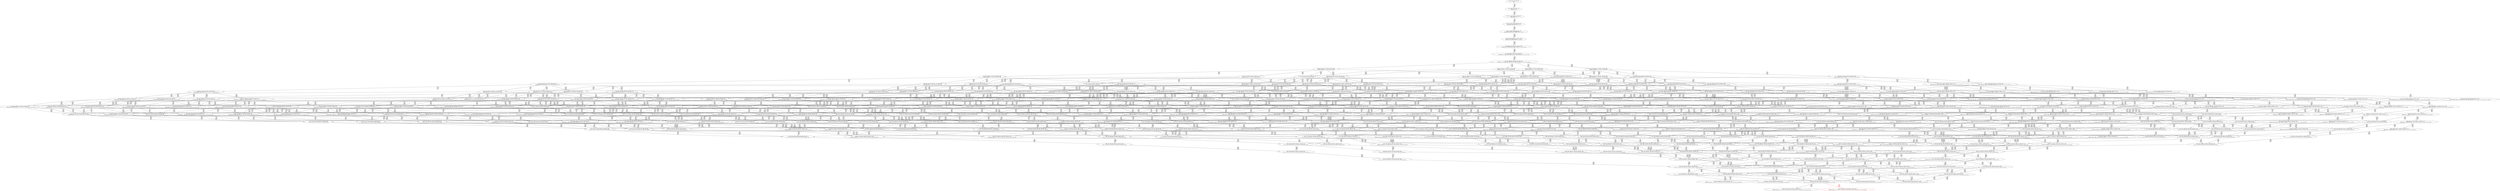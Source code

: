 digraph {
	S0[label="S0: [0, 0] [0, 0] [0, 0] [0, 0] \n{}{}"];
	S1[label="S1: [0, 0] [0, 0] [0, 0] [37, 47] \n{T0J0:37-47}{1}"];
	S2[label="S2: [37, 37] [37, 37] [37, 47] [68, 86] \n{T0J1:68-86}{1, 2}"];
	S3[label="S3: [37, 37] [37, 47] [68, 86] [109, 137] \n{T0J1:68-86, T0J2:109-137}{1, 2, 3}"];
	S4[label="S4: [37, 47] [60, 76] [68, 86] [109, 137] \n{T0J1:68-86, T0J2:109-137, T0J8:60-76}{1, 2, 3, 9}"];
	S5[label="S5: [60, 76] [68, 86] [109, 137] [134, 169] \n{T0J2:109-137, T0J9:134-169}{1, 2, 3, 9, 10}"];
	S6[label="S6: [68, 86] [109, 137] [120, 151] [134, 169] \n{T0J2:109-137, T0J9:134-169, T0J14:120-151}{1, 2, 3, 9, 10, 15}"];
	S7[label="S7: [78, 99] [109, 137] [120, 151] [134, 169] \n{T0J2:109-137, T0J9:134-169, T0J14:120-151, T0J17:78-99}{1, 2, 3, 9, 10, 15, 18}"];
	S8[label="S8: [107, 136] [109, 137] [120, 151] [134, 169] \n{T0J2:109-137, T0J9:134-169, T0J14:120-151, T0J18:107-136}{1, 2, 3, 9, 10, 15, 18, 19}"];
	S9[label="S9: [109, 136] [120, 151] [129, 161] [134, 169] \n{T0J3:129-161}{1, 2, 3, 4, 9, 10, 15, 18, 19}"];
	S10[label="S10: [134, 136] [134, 137] [134, 151] [184, 199] \n{T0J10:184-199}{1, 2, 3, 9, 10, 11, 15, 18, 19}"];
	S11[label="S11: [120, 136] [120, 137] [134, 169] [156, 181] \n{T0J15:156-181}{1, 2, 3, 9, 10, 15, 16, 18, 19}"];
	S12[label="S12: [109, 137] [111, 141] [120, 151] [134, 169] \n{T0J19:111-141}{1, 2, 3, 9, 10, 15, 18, 19, 20}"];
	S13[label="S13: [129, 136] [129, 151] [134, 169] [186, 208] \n{T0J4:186-208}{1, 2, 3, 4, 5, 9, 10, 15, 18, 19}"];
	S14[label="S14: [120, 151] [129, 161] [134, 169] [137, 171] \n{T0J7:137-171}{1, 2, 3, 4, 8, 9, 10, 15, 18, 19}"];
	S15[label="S15: [134, 151] [134, 161] [134, 169] [184, 199] \n{T0J10:184-199}{1, 2, 3, 4, 9, 10, 11, 15, 18, 19}"];
	S16[label="S16: [120, 151] [129, 161] [134, 169] [156, 181] \n{T0J15:156-181}{1, 2, 3, 4, 9, 10, 15, 16, 18, 19}"];
	S17[label="S17: [111, 141] [120, 151] [129, 162] [134, 169] \n{}{1, 2, 3, 4, 9, 10, 15, 18, 19, 20}"];
	S18[label="S18: [134, 137] [134, 151] [178, 192] [184, 199] \n{T0J10:184-199, T0J11:178-192}{1, 2, 3, 9, 10, 11, 12, 15, 18, 19}"];
	S19[label="S19: [134, 137] [134, 169] [156, 181] [184, 199] \n{T0J10:184-199, T0J15:156-181}{1, 2, 3, 9, 10, 11, 15, 16, 18, 19}"];
	S20[label="S20: [134, 141] [134, 151] [134, 169] [184, 199] \n{T0J10:184-199}{1, 2, 3, 9, 10, 11, 15, 18, 19, 20}"];
	S21[label="S21: [120, 137] [126, 144] [134, 169] [156, 181] \n{T0J15:156-181, T0J16:126-144}{1, 2, 3, 9, 10, 15, 16, 17, 18, 19}"];
	S22[label="S22: [120, 141] [120, 151] [134, 169] [156, 181] \n{T0J15:156-181}{1, 2, 3, 9, 10, 15, 16, 18, 19, 20}"];
	S23[label="S23: [111, 136] [120, 151] [134, 169] [189, 234] \n{T0J23:189-234}{1, 2, 3, 9, 10, 15, 18, 19, 20, 24}"];
	S24[label="S24: [129, 142] [133, 151] [134, 169] [186, 208] \n{T0J4:186-208, T0J5:133-142}{1, 2, 3, 4, 5, 6, 9, 10, 15, 18, 19}"];
	S25[label="S25: [129, 161] [134, 169] [137, 171] [186, 223] \n{T0J4:186-223}{1, 2, 3, 4, 5, 8, 9, 10, 15, 18, 19}"];
	S26[label="S26: [134, 161] [134, 169] [184, 199] [186, 223] \n{T0J4:186-223, T0J10:184-199}{1, 2, 3, 4, 5, 9, 10, 11, 15, 18, 19}"];
	S27[label="S27: [129, 161] [134, 169] [156, 181] [186, 223] \n{T0J4:186-223, T0J15:156-181}{1, 2, 3, 4, 5, 9, 10, 15, 16, 18, 19}"];
	S28[label="S28: [129, 151] [129, 162] [134, 169] [186, 213] \n{T0J4:186-213}{1, 2, 3, 4, 5, 9, 10, 15, 18, 19, 20}"];
	S29[label="S29: [134, 161] [134, 169] [137, 186] [184, 214] \n{T0J10:184-214}{1, 2, 3, 4, 8, 9, 10, 11, 15, 18, 19}"];
	S30[label="S30: [129, 161] [134, 169] [137, 181] [156, 196] \n{T0J15:156-196}{1, 2, 3, 4, 8, 9, 10, 15, 16, 18, 19}"];
	S31[label="S31: [120, 155] [129, 162] [134, 169] [137, 176] \n{}{1, 2, 3, 4, 8, 9, 10, 15, 18, 19, 20}"];
	S32[label="S32: [134, 161] [134, 169] [178, 192] [184, 199] \n{T0J10:184-199, T0J11:178-192}{1, 2, 3, 4, 9, 10, 11, 12, 15, 18, 19}"];
	S33[label="S33: [134, 162] [134, 169] [156, 181] [184, 199] \n{T0J10:184-199, T0J15:156-181}{1, 2, 3, 4, 9, 10, 11, 15, 16, 18, 19}"];
	S34[label="S34: [134, 151] [134, 166] [134, 169] [184, 199] \n{T0J10:184-199}{1, 2, 3, 4, 9, 10, 11, 15, 18, 19, 20}"];
	S35[label="S35: [126, 144] [129, 162] [134, 169] [156, 181] \n{T0J15:156-181}{1, 2, 3, 4, 9, 10, 15, 16, 17, 18, 19}"];
	S36[label="S36: [120, 151] [129, 166] [134, 169] [156, 181] \n{T0J15:156-181}{1, 2, 3, 4, 9, 10, 15, 16, 18, 19, 20}"];
	S37[label="S37: [120, 151] [129, 162] [134, 169] [189, 234] \n{T0J23:189-234}{1, 2, 3, 4, 9, 10, 15, 18, 19, 20, 24}"];
	S38[label="S38: [134, 151] [178, 192] [184, 199] [211, 233] \n{T0J10:184-199, T0J11:178-192, T0J12:211-233}{1, 2, 3, 9, 10, 11, 12, 13, 15, 18, 19}"];
	S39[label="S39: [134, 169] [156, 181] [178, 192] [184, 199] \n{T0J10:184-199, T0J11:178-192, T0J15:156-181}{1, 2, 3, 9, 10, 11, 12, 15, 16, 18, 19}"];
	S40[label="S40: [134, 151] [134, 169] [178, 192] [184, 199] \n{T0J10:184-199, T0J11:178-192}{1, 2, 3, 9, 10, 11, 12, 15, 18, 19, 20}"];
	S41[label="S41: [134, 144] [134, 169] [156, 181] [184, 199] \n{T0J10:184-199, T0J15:156-181}{1, 2, 3, 9, 10, 11, 15, 16, 17, 18, 19}"];
	S42[label="S42: [134, 151] [134, 169] [156, 181] [184, 199] \n{T0J10:184-199, T0J15:156-181}{1, 2, 3, 9, 10, 11, 15, 16, 18, 19, 20}"];
	S43[label="S43: [134, 151] [134, 169] [184, 199] [189, 234] \n{T0J10:184-199, T0J23:189-234}{1, 2, 3, 9, 10, 11, 15, 18, 19, 20, 24}"];
	S44[label="S44: [120, 144] [126, 151] [134, 169] [156, 181] \n{T0J15:156-181}{1, 2, 3, 9, 10, 15, 16, 17, 18, 19, 20}"];
	S45[label="S45: [120, 151] [134, 169] [156, 181] [189, 234] \n{T0J15:156-181, T0J23:189-234}{1, 2, 3, 9, 10, 15, 16, 18, 19, 20, 24}"];
	S46[label="S46: [133, 151] [134, 169] [165, 187] [186, 208] \n{T0J4:186-208, T0J6:165-187}{1, 2, 3, 4, 5, 6, 7, 9, 10, 15, 18, 19}"];
	S47[label="S47: [133, 167] [134, 169] [137, 177] [186, 223] \n{T0J4:186-223}{1, 2, 3, 4, 5, 6, 8, 9, 10, 15, 18, 19}"];
	S48[label="S48: [134, 167] [134, 169] [184, 199] [186, 223] \n{T0J4:186-223, T0J10:184-199}{1, 2, 3, 4, 5, 6, 9, 10, 11, 15, 18, 19}"];
	S49[label="S49: [133, 167] [134, 169] [156, 181] [186, 223] \n{T0J4:186-223}{1, 2, 3, 4, 5, 6, 9, 10, 15, 16, 18, 19}"];
	S50[label="S50: [129, 157] [133, 162] [134, 169] [186, 213] \n{T0J4:186-213}{1, 2, 3, 4, 5, 6, 9, 10, 15, 18, 19, 20}"];
	S51[label="S51: [134, 169] [137, 196] [184, 223] [186, 233] \n{T0J4:186-233, T0J10:184-224}{1, 2, 3, 4, 5, 8, 9, 10, 11, 15, 18, 19}"];
	S52[label="S52: [134, 169] [137, 181] [156, 206] [186, 233] \n{T0J4:186-233}{1, 2, 3, 4, 5, 8, 9, 10, 15, 16, 18, 19}"];
	S53[label="S53: [129, 162] [134, 169] [137, 186] [186, 227] \n{T0J4:186-227}{1, 2, 3, 4, 5, 8, 9, 10, 15, 18, 19, 20}"];
	S54[label="S54: [134, 169] [178, 192] [184, 199] [186, 233] \n{T0J4:186-233, T0J10:184-199, T0J11:178-192}{1, 2, 3, 4, 5, 9, 10, 11, 12, 15, 18, 19}"];
	S55[label="S55: [134, 169] [156, 181] [184, 199] [186, 234] \n{T0J4:186-234, T0J10:184-199}{1, 2, 3, 4, 5, 9, 10, 11, 15, 16, 18, 19}"];
	S56[label="S56: [134, 166] [134, 169] [184, 199] [186, 223] \n{T0J4:186-223, T0J10:184-199}{1, 2, 3, 4, 5, 9, 10, 11, 15, 18, 19, 20}"];
	S57[label="S57: [129, 162] [134, 169] [156, 181] [186, 223] \n{T0J4:186-223, T0J15:156-181}{1, 2, 3, 4, 5, 9, 10, 15, 16, 17, 18, 19}"];
	S58[label="S58: [129, 166] [134, 169] [156, 181] [186, 223] \n{T0J4:186-223, T0J15:156-181}{1, 2, 3, 4, 5, 9, 10, 15, 16, 18, 19, 20}"];
	S59[label="S59: [129, 162] [134, 169] [186, 223] [189, 234] \n{T0J4:186-223, T0J23:189-234}{1, 2, 3, 4, 5, 9, 10, 15, 18, 19, 20, 24}"];
	S60[label="S60: [134, 169] [137, 192] [178, 214] [184, 217] \n{T0J10:184-214, T0J11:178-217}{1, 2, 3, 4, 8, 9, 10, 11, 12, 15, 18, 19}"];
	S61[label="S61: [134, 169] [137, 186] [156, 206] [184, 224] \n{T0J10:184-224}{1, 2, 3, 4, 8, 9, 10, 11, 15, 16, 18, 19}"];
	S62[label="S62: [134, 166] [134, 169] [137, 186] [184, 218] \n{T0J10:184-218}{1, 2, 3, 4, 8, 9, 10, 11, 15, 18, 19, 20}"];
	S63[label="S63: [129, 169] [134, 169] [137, 181] [156, 196] \n{}{1, 2, 3, 4, 8, 9, 10, 15, 16, 17, 18, 19}"];
	S64[label="S64: [129, 166] [134, 169] [137, 181] [156, 200] \n{T0J15:156-200}{1, 2, 3, 4, 8, 9, 10, 15, 16, 18, 19, 20}"];
	S65[label="S65: [129, 162] [134, 169] [137, 186] [189, 248] \n{T0J23:189-248}{1, 2, 3, 4, 8, 9, 10, 15, 18, 19, 20, 24}"];
	S66[label="S66: [134, 176] [178, 192] [184, 199] [211, 233] \n{T0J10:184-199, T0J11:178-192, T0J12:211-233}{1, 2, 3, 4, 9, 10, 11, 12, 13, 15, 18, 19}"];
	S67[label="S67: [134, 181] [156, 192] [178, 194] [184, 199] \n{T0J10:184-199, T0J11:178-192}{1, 2, 3, 4, 9, 10, 11, 12, 15, 16, 18, 19}"];
	S68[label="S68: [134, 169] [134, 176] [178, 192] [184, 199] \n{T0J10:184-199, T0J11:178-192}{1, 2, 3, 4, 9, 10, 11, 12, 15, 18, 19, 20}"];
	S69[label="S69: [134, 169] [134, 169] [156, 181] [184, 199] \n{T0J10:184-199, T0J15:156-181}{1, 2, 3, 4, 9, 10, 11, 15, 16, 17, 18, 19}"];
	S70[label="S70: [134, 169] [134, 176] [156, 181] [184, 199] \n{T0J10:184-199, T0J15:156-181}{1, 2, 3, 4, 9, 10, 11, 15, 16, 18, 19, 20}"];
	S71[label="S71: [134, 169] [134, 176] [184, 199] [189, 234] \n{T0J10:184-199, T0J23:189-234}{1, 2, 3, 4, 9, 10, 11, 15, 18, 19, 20, 24}"];
	S72[label="S72: [126, 151] [129, 169] [134, 169] [156, 181] \n{T0J15:156-181}{1, 2, 3, 4, 9, 10, 15, 16, 17, 18, 19, 20}"];
	S73[label="S73: [129, 169] [134, 176] [156, 181] [189, 234] \n{T0J15:156-181, T0J23:189-234}{1, 2, 3, 4, 9, 10, 15, 16, 18, 19, 20, 24}"];
	S74[label="S74: [178, 192] [184, 199] [194, 212] [211, 233] \n{T0J10:184-199, T0J11:178-192, T0J12:211-233, T0J13:194-212}{1, 2, 3, 9, 10, 11, 12, 13, 14, 15, 18, 19}"];
	S75[label="S75: [156, 181] [178, 192] [184, 199] [211, 233] \n{T0J10:184-199, T0J11:178-192, T0J12:211-233, T0J15:156-181}{1, 2, 3, 9, 10, 11, 12, 13, 15, 16, 18, 19}"];
	S76[label="S76: [134, 169] [178, 192] [184, 199] [211, 233] \n{T0J10:184-199, T0J11:178-192, T0J12:211-233}{1, 2, 3, 9, 10, 11, 12, 13, 15, 18, 19, 20}"];
	S77[label="S77: [134, 169] [156, 181] [178, 192] [184, 199] \n{T0J10:184-199, T0J11:178-192, T0J15:156-181}{1, 2, 3, 9, 10, 11, 12, 15, 16, 17, 18, 19}"];
	S78[label="S78: [134, 169] [156, 181] [178, 192] [184, 199] \n{T0J10:184-199, T0J11:178-192, T0J15:156-181}{1, 2, 3, 9, 10, 11, 12, 15, 16, 18, 19, 20}"];
	S79[label="S79: [134, 169] [178, 192] [184, 199] [189, 234] \n{T0J10:184-199, T0J11:178-192, T0J23:189-234}{1, 2, 3, 9, 10, 11, 12, 15, 18, 19, 20, 24}"];
	S80[label="S80: [134, 151] [134, 169] [156, 181] [184, 199] \n{T0J10:184-199, T0J15:156-181}{1, 2, 3, 9, 10, 11, 15, 16, 17, 18, 19, 20}"];
	S81[label="S81: [134, 169] [156, 181] [184, 199] [189, 234] \n{T0J10:184-199, T0J15:156-181, T0J23:189-234}{1, 2, 3, 9, 10, 11, 15, 16, 18, 19, 20, 24}"];
	S82[label="S82: [126, 151] [134, 169] [156, 181] [189, 234] \n{T0J15:156-181, T0J23:189-234}{1, 2, 3, 9, 10, 15, 16, 17, 18, 19, 20, 24}"];
	S83[label="S83: [134, 169] [137, 186] [165, 212] [186, 223] \n{T0J4:186-223, T0J6:165-212}{1, 2, 3, 4, 5, 6, 7, 8, 9, 10, 15, 18, 19}"];
	S84[label="S84: [134, 169] [165, 199] [184, 212] [186, 223] \n{T0J4:186-223, T0J6:165-212, T0J10:184-199}{1, 2, 3, 4, 5, 6, 7, 9, 10, 11, 15, 18, 19}"];
	S85[label="S85: [134, 169] [156, 181] [169, 212] [186, 223] \n{T0J4:186-223, T0J6:165-212}{1, 2, 3, 4, 5, 6, 7, 9, 10, 15, 16, 18, 19}"];
	S86[label="S86: [133, 162] [134, 169] [165, 202] [186, 213] \n{T0J4:186-213, T0J6:165-202}{1, 2, 3, 4, 5, 6, 7, 9, 10, 15, 18, 19, 20}"];
	S87[label="S87: [134, 175] [137, 199] [184, 223] [186, 233] \n{T0J4:186-233, T0J10:184-230}{1, 2, 3, 4, 5, 6, 8, 9, 10, 11, 15, 18, 19}"];
	S88[label="S88: [134, 175] [137, 181] [156, 212] [186, 233] \n{T0J4:186-233}{1, 2, 3, 4, 5, 6, 8, 9, 10, 15, 16, 18, 19}"];
	S89[label="S89: [133, 168] [134, 169] [137, 192] [186, 227] \n{T0J4:186-227}{1, 2, 3, 4, 5, 6, 8, 9, 10, 15, 18, 19, 20}"];
	S90[label="S90: [134, 175] [178, 192] [184, 199] [186, 233] \n{T0J4:186-233, T0J10:184-199, T0J11:178-192}{1, 2, 3, 4, 5, 6, 9, 10, 11, 12, 15, 18, 19}"];
	S91[label="S91: [134, 175] [156, 181] [184, 199] [186, 234] \n{T0J4:186-234, T0J10:184-199}{1, 2, 3, 4, 5, 6, 9, 10, 11, 15, 16, 18, 19}"];
	S92[label="S92: [134, 169] [134, 172] [184, 199] [186, 223] \n{T0J4:186-223, T0J10:184-199}{1, 2, 3, 4, 5, 6, 9, 10, 11, 15, 18, 19, 20}"];
	S93[label="S93: [133, 168] [134, 169] [156, 181] [186, 223] \n{T0J4:186-223}{1, 2, 3, 4, 5, 6, 9, 10, 15, 16, 17, 18, 19}"];
	S94[label="S94: [133, 169] [134, 172] [156, 181] [186, 223] \n{T0J4:186-223}{1, 2, 3, 4, 5, 6, 9, 10, 15, 16, 18, 19, 20}"];
	S95[label="S95: [133, 168] [134, 169] [186, 223] [189, 234] \n{T0J4:186-223, T0J23:189-234}{1, 2, 3, 4, 5, 6, 9, 10, 15, 18, 19, 20, 24}"];
	S96[label="S96: [137, 196] [178, 223] [184, 225] [186, 241] \n{T0J4:186-241, T0J10:184-224, T0J11:178-225}{1, 2, 3, 4, 5, 8, 9, 10, 11, 12, 15, 18, 19}"];
	S97[label="S97: [137, 196] [156, 213] [184, 232] [186, 241] \n{T0J4:186-241, T0J10:184-232}{1, 2, 3, 4, 5, 8, 9, 10, 11, 15, 16, 18, 19}"];
	S98[label="S98: [134, 169] [137, 199] [184, 225] [186, 238] \n{T0J4:186-238, T0J10:184-225}{1, 2, 3, 4, 5, 8, 9, 10, 11, 15, 18, 19, 20}"];
	S99[label="S99: [134, 176] [137, 181] [156, 206] [186, 241] \n{T0J4:186-241}{1, 2, 3, 4, 5, 8, 9, 10, 15, 16, 17, 18, 19}"];
	S100[label="S100: [134, 169] [137, 186] [156, 207] [186, 238] \n{T0J4:186-238}{1, 2, 3, 4, 5, 8, 9, 10, 15, 16, 18, 19, 20}"];
	S101[label="S101: [134, 169] [137, 197] [186, 234] [189, 248] \n{T0J4:186-234, T0J23:189-248}{1, 2, 3, 4, 5, 8, 9, 10, 15, 18, 19, 20, 24}"];
	S102[label="S102: [178, 192] [184, 199] [186, 233] [211, 248] \n{T0J4:186-248, T0J10:184-199, T0J11:178-192, T0J12:211-233}{1, 2, 3, 4, 5, 9, 10, 11, 12, 13, 15, 18, 19}"];
	S103[label="S103: [156, 192] [178, 194] [184, 199] [186, 253] \n{T0J4:186-253, T0J10:184-199}{1, 2, 3, 4, 5, 9, 10, 11, 12, 15, 16, 18, 19}"];
	S104[label="S104: [134, 176] [178, 192] [184, 199] [186, 241] \n{T0J4:186-241, T0J10:184-199, T0J11:178-192}{1, 2, 3, 4, 5, 9, 10, 11, 12, 15, 18, 19, 20}"];
	S105[label="S105: [134, 169] [156, 181] [184, 199] [186, 241] \n{T0J4:186-241, T0J10:184-199}{1, 2, 3, 4, 5, 9, 10, 11, 15, 16, 17, 18, 19}"];
	S106[label="S106: [134, 176] [156, 181] [184, 199] [186, 241] \n{T0J4:186-241, T0J10:184-199}{1, 2, 3, 4, 5, 9, 10, 11, 15, 16, 18, 19, 20}"];
	S107[label="S107: [134, 176] [184, 199] [186, 234] [189, 241] \n{T0J4:186-241, T0J10:184-199, T0J23:189-234}{1, 2, 3, 4, 5, 9, 10, 11, 15, 18, 19, 20, 24}"];
	S108[label="S108: [129, 169] [134, 169] [156, 181] [186, 223] \n{T0J4:186-223, T0J15:156-181}{1, 2, 3, 4, 5, 9, 10, 15, 16, 17, 18, 19, 20}"];
	S109[label="S109: [134, 176] [156, 181] [186, 234] [189, 241] \n{T0J4:186-241, T0J23:189-234}{1, 2, 3, 4, 5, 9, 10, 15, 16, 18, 19, 20, 24}"];
	S110[label="S110: [137, 192] [178, 214] [184, 217] [211, 266] \n{T0J10:184-214, T0J11:178-217, T0J12:211-266}{1, 2, 3, 4, 8, 9, 10, 11, 12, 13, 15, 18, 19}"];
	S111[label="S111: [137, 192] [156, 213] [178, 224] [184, 225] \n{T0J10:184-224}{1, 2, 3, 4, 8, 9, 10, 11, 12, 15, 16, 18, 19}"];
	S112[label="S112: [134, 176] [137, 192] [178, 218] [184, 222] \n{T0J10:184-218, T0J11:178-222}{1, 2, 3, 4, 8, 9, 10, 11, 12, 15, 18, 19, 20}"];
	S113[label="S113: [134, 176] [137, 186] [156, 206] [184, 232] \n{T0J10:184-232}{1, 2, 3, 4, 8, 9, 10, 11, 15, 16, 17, 18, 19}"];
	S114[label="S114: [134, 176] [137, 186] [156, 211] [184, 229] \n{T0J10:184-229}{1, 2, 3, 4, 8, 9, 10, 11, 15, 16, 18, 19, 20}"];
	S115[label="S115: [134, 176] [137, 199] [184, 225] [189, 248] \n{T0J10:184-225, T0J23:189-248}{1, 2, 3, 4, 8, 9, 10, 11, 15, 18, 19, 20, 24}"];
	S116[label="S116: [129, 169] [134, 174] [137, 181] [156, 200] \n{}{1, 2, 3, 4, 8, 9, 10, 15, 16, 17, 18, 19, 20}"];
	S117[label="S117: [134, 176] [137, 186] [156, 207] [189, 248] \n{T0J23:189-248}{1, 2, 3, 4, 8, 9, 10, 15, 16, 18, 19, 20, 24}"];
	S118[label="S118: [178, 199] [184, 212] [194, 217] [211, 233] \n{T0J12:211-233, T0J13:194-212}{1, 2, 3, 4, 9, 10, 11, 12, 13, 14, 15, 18, 19}"];
	S119[label="S119: [156, 192] [178, 199] [184, 206] [211, 233] \n{T0J10:184-199, T0J12:211-233}{1, 2, 3, 4, 9, 10, 11, 12, 13, 15, 16, 18, 19}"];
	S120[label="S120: [134, 192] [178, 194] [184, 199] [211, 233] \n{T0J10:184-199, T0J11:178-192, T0J12:211-233}{1, 2, 3, 4, 9, 10, 11, 12, 13, 15, 18, 19, 20}"];
	S121[label="S121: [134, 181] [156, 192] [178, 194] [184, 199] \n{T0J10:184-199, T0J11:178-192}{1, 2, 3, 4, 9, 10, 11, 12, 15, 16, 17, 18, 19}"];
	S122[label="S122: [134, 181] [156, 192] [178, 194] [184, 199] \n{T0J10:184-199, T0J11:178-192}{1, 2, 3, 4, 9, 10, 11, 12, 15, 16, 18, 19, 20}"];
	S123[label="S123: [134, 192] [178, 194] [184, 199] [189, 234] \n{T0J10:184-199, T0J11:178-192, T0J23:189-234}{1, 2, 3, 4, 9, 10, 11, 12, 15, 18, 19, 20, 24}"];
	S124[label="S124: [134, 169] [134, 176] [156, 181] [184, 199] \n{T0J10:184-199, T0J15:156-181}{1, 2, 3, 4, 9, 10, 11, 15, 16, 17, 18, 19, 20}"];
	S125[label="S125: [134, 181] [156, 194] [184, 199] [189, 234] \n{T0J10:184-199, T0J23:189-234}{1, 2, 3, 4, 9, 10, 11, 15, 16, 18, 19, 20, 24}"];
	S126[label="S126: [129, 169] [134, 176] [156, 181] [189, 234] \n{T0J15:156-181, T0J23:189-234}{1, 2, 3, 4, 9, 10, 15, 16, 17, 18, 19, 20, 24}"];
	S127[label="S127: [178, 192] [184, 199] [194, 212] [211, 233] \n{T0J10:184-199, T0J11:178-192, T0J12:211-233, T0J13:194-212}{1, 2, 3, 9, 10, 11, 12, 13, 14, 15, 18, 19, 20}"];
	S128[label="S128: [156, 181] [178, 192] [184, 199] [211, 233] \n{T0J10:184-199, T0J11:178-192, T0J12:211-233, T0J15:156-181}{1, 2, 3, 9, 10, 11, 12, 13, 15, 16, 18, 19, 20}"];
	S129[label="S129: [178, 192] [184, 199] [189, 233] [211, 234] \n{T0J10:184-199, T0J11:178-192, T0J12:211-233, T0J23:189-234}{1, 2, 3, 9, 10, 11, 12, 13, 15, 18, 19, 20, 24}"];
	S130[label="S130: [156, 181] [178, 192] [184, 199] [211, 233] \n{T0J10:184-199, T0J11:178-192, T0J12:211-233, T0J15:156-181}{1, 2, 3, 9, 10, 11, 12, 13, 15, 16, 17, 18, 19}"];
	S131[label="S131: [134, 169] [156, 181] [178, 192] [184, 199] \n{T0J10:184-199, T0J11:178-192, T0J15:156-181}{1, 2, 3, 9, 10, 11, 12, 15, 16, 17, 18, 19, 20}"];
	S132[label="S132: [156, 181] [178, 192] [184, 199] [189, 234] \n{T0J10:184-199, T0J11:178-192, T0J15:156-181, T0J23:189-234}{1, 2, 3, 9, 10, 11, 12, 15, 16, 18, 19, 20, 24}"];
	S133[label="S133: [134, 169] [156, 181] [184, 199] [189, 234] \n{T0J10:184-199, T0J15:156-181, T0J23:189-234}{1, 2, 3, 9, 10, 11, 15, 16, 17, 18, 19, 20, 24}"];
	S134[label="S134: [137, 199] [165, 220] [184, 223] [186, 233] \n{T0J4:186-233, T0J10:184-232}{1, 2, 3, 4, 5, 6, 7, 8, 9, 10, 11, 15, 18, 19}"];
	S135[label="S135: [137, 186] [156, 212] [169, 220] [186, 233] \n{T0J4:186-233}{1, 2, 3, 4, 5, 6, 7, 8, 9, 10, 15, 16, 18, 19}"];
	S136[label="S136: [134, 169] [137, 197] [165, 213] [186, 227] \n{T0J4:186-227, T0J6:165-213}{1, 2, 3, 4, 5, 6, 7, 8, 9, 10, 15, 18, 19, 20}"];
	S137[label="S137: [165, 192] [178, 199] [184, 220] [186, 233] \n{T0J4:186-233, T0J6:165-220, T0J10:184-199, T0J11:178-192}{1, 2, 3, 4, 5, 6, 7, 9, 10, 11, 12, 15, 18, 19}"];
	S138[label="S138: [156, 181] [169, 199] [184, 220] [186, 234] \n{T0J4:186-234, T0J6:165-220, T0J10:184-199}{1, 2, 3, 4, 5, 6, 7, 9, 10, 11, 15, 16, 18, 19}"];
	S139[label="S139: [134, 172] [165, 199] [184, 214] [186, 223] \n{T0J4:186-223, T0J6:165-214, T0J10:184-199}{1, 2, 3, 4, 5, 6, 7, 9, 10, 11, 15, 18, 19, 20}"];
	S140[label="S140: [134, 169] [156, 181] [169, 213] [186, 223] \n{T0J4:186-223, T0J6:165-213}{1, 2, 3, 4, 5, 6, 7, 9, 10, 15, 16, 17, 18, 19}"];
	S141[label="S141: [134, 172] [156, 181] [169, 214] [186, 223] \n{T0J4:186-223, T0J6:165-214}{1, 2, 3, 4, 5, 6, 7, 9, 10, 15, 16, 18, 19, 20}"];
	S142[label="S142: [134, 169] [165, 213] [186, 223] [189, 234] \n{T0J4:186-223, T0J6:165-213, T0J23:189-234}{1, 2, 3, 4, 5, 6, 7, 9, 10, 15, 18, 19, 20, 24}"];
	S143[label="S143: [137, 202] [178, 223] [184, 231] [186, 241] \n{}{1, 2, 3, 4, 5, 6, 8, 9, 10, 11, 12, 15, 18, 19}"];
	S144[label="S144: [137, 202] [156, 213] [184, 233] [186, 241] \n{}{1, 2, 3, 4, 5, 6, 8, 9, 10, 11, 15, 16, 18, 19}"];
	S145[label="S145: [134, 175] [137, 199] [184, 227] [186, 238] \n{T0J4:186-238, T0J10:184-231}{1, 2, 3, 4, 5, 6, 8, 9, 10, 11, 15, 18, 19, 20}"];
	S146[label="S146: [134, 181] [138, 182] [156, 212] [186, 241] \n{T0J4:186-241}{1, 2, 3, 4, 5, 6, 8, 9, 10, 15, 16, 17, 18, 19}"];
	S147[label="S147: [134, 175] [137, 192] [156, 213] [186, 238] \n{T0J4:186-238}{1, 2, 3, 4, 5, 6, 8, 9, 10, 15, 16, 18, 19, 20}"];
	S148[label="S148: [134, 175] [137, 203] [186, 234] [189, 248] \n{T0J4:186-234, T0J23:189-248}{1, 2, 3, 4, 5, 6, 8, 9, 10, 15, 18, 19, 20, 24}"];
	S149[label="S149: [178, 198] [184, 199] [186, 233] [211, 248] \n{T0J12:211-233}{1, 2, 3, 4, 5, 6, 9, 10, 11, 12, 13, 15, 18, 19}"];
	S150[label="S150: [156, 194] [178, 198] [184, 199] [186, 253] \n{}{1, 2, 3, 4, 5, 6, 9, 10, 11, 12, 15, 16, 18, 19}"];
	S151[label="S151: [134, 182] [178, 192] [184, 199] [186, 241] \n{T0J4:186-241, T0J10:184-199, T0J11:178-192}{1, 2, 3, 4, 5, 6, 9, 10, 11, 12, 15, 18, 19, 20}"];
	S152[label="S152: [134, 175] [156, 181] [184, 199] [186, 241] \n{T0J4:186-241, T0J10:184-199}{1, 2, 3, 4, 5, 6, 9, 10, 11, 15, 16, 17, 18, 19}"];
	S153[label="S153: [134, 181] [156, 182] [184, 199] [186, 241] \n{T0J4:186-241, T0J10:184-199}{1, 2, 3, 4, 5, 6, 9, 10, 11, 15, 16, 18, 19, 20}"];
	S154[label="S154: [134, 182] [184, 199] [186, 234] [189, 241] \n{T0J4:186-241, T0J10:184-199, T0J23:189-234}{1, 2, 3, 4, 5, 6, 9, 10, 11, 15, 18, 19, 20, 24}"];
	S155[label="S155: [133, 169] [134, 175] [156, 181] [186, 223] \n{T0J4:186-223}{1, 2, 3, 4, 5, 6, 9, 10, 15, 16, 17, 18, 19, 20}"];
	S156[label="S156: [134, 181] [156, 182] [186, 234] [189, 241] \n{T0J4:186-241, T0J23:189-234}{1, 2, 3, 4, 5, 6, 9, 10, 15, 16, 18, 19, 20, 24}"];
	S157[label="S157: [178, 223] [184, 227] [186, 264] [211, 293] \n{T0J12:211-293}{1, 2, 3, 4, 5, 8, 9, 10, 11, 12, 13, 15, 18, 19}"];
	S158[label="S158: [156, 213] [178, 232] [184, 241] [186, 264] \n{}{1, 2, 3, 4, 5, 8, 9, 10, 11, 12, 15, 16, 18, 19}"];
	S159[label="S159: [137, 199] [178, 225] [184, 225] [186, 248] \n{T0J4:186-248, T0J10:184-225, T0J11:178-225}{1, 2, 3, 4, 5, 8, 9, 10, 11, 12, 15, 18, 19, 20}"];
	S160[label="S160: [137, 186] [156, 213] [184, 239] [186, 248] \n{T0J4:186-248, T0J10:184-239}{1, 2, 3, 4, 5, 8, 9, 10, 11, 15, 16, 17, 18, 19}"];
	S161[label="S161: [137, 199] [156, 213] [184, 232] [186, 248] \n{T0J4:186-248, T0J10:184-232}{1, 2, 3, 4, 5, 8, 9, 10, 11, 15, 16, 18, 19, 20}"];
	S162[label="S162: [137, 199] [184, 232] [186, 248] [189, 248] \n{T0J4:186-248, T0J10:184-232, T0J23:189-248}{1, 2, 3, 4, 5, 8, 9, 10, 11, 15, 18, 19, 20, 24}"];
	S163[label="S163: [134, 176] [137, 186] [156, 207] [186, 241] \n{T0J4:186-241}{1, 2, 3, 4, 5, 8, 9, 10, 15, 16, 17, 18, 19, 20}"];
	S164[label="S164: [137, 197] [156, 213] [186, 248] [189, 248] \n{T0J4:186-248, T0J23:189-248}{1, 2, 3, 4, 5, 8, 9, 10, 15, 16, 18, 19, 20, 24}"];
	S165[label="S165: [178, 194] [184, 199] [186, 233] [211, 264] \n{T0J4:186-264, T0J12:211-233}{1, 2, 3, 4, 5, 9, 10, 11, 12, 13, 15, 18, 19, 20}"];
	S166[label="S166: [156, 192] [178, 194] [184, 199] [186, 253] \n{T0J4:186-253, T0J10:184-199}{1, 2, 3, 4, 5, 9, 10, 11, 12, 15, 16, 18, 19, 20}"];
	S167[label="S167: [178, 194] [184, 199] [186, 234] [189, 264] \n{T0J4:186-264}{1, 2, 3, 4, 5, 9, 10, 11, 12, 15, 18, 19, 20, 24}"];
	S168[label="S168: [156, 192] [178, 194] [184, 199] [186, 253] \n{T0J4:186-253, T0J10:184-199}{1, 2, 3, 4, 5, 9, 10, 11, 12, 15, 16, 17, 18, 19}"];
	S169[label="S169: [134, 176] [156, 181] [184, 199] [186, 241] \n{T0J4:186-241, T0J10:184-199}{1, 2, 3, 4, 5, 9, 10, 11, 15, 16, 17, 18, 19, 20}"];
	S170[label="S170: [156, 194] [184, 199] [186, 234] [189, 253] \n{T0J4:186-253, T0J10:184-199, T0J23:189-234}{1, 2, 3, 4, 5, 9, 10, 11, 15, 16, 18, 19, 20, 24}"];
	S171[label="S171: [134, 176] [156, 181] [186, 234] [189, 241] \n{T0J4:186-241, T0J23:189-234}{1, 2, 3, 4, 5, 9, 10, 15, 16, 17, 18, 19, 20, 24}"];
	S172[label="S172: [178, 214] [184, 217] [197, 266] [211, 268] \n{T0J12:211-266}{1, 2, 3, 4, 8, 9, 10, 11, 12, 13, 14, 15, 18, 19}"];
	S173[label="S173: [156, 213] [178, 224] [184, 227] [211, 289] \n{T0J12:211-289}{1, 2, 3, 4, 8, 9, 10, 11, 12, 13, 15, 16, 18, 19}"];
	S174[label="S174: [137, 194] [178, 218] [184, 227] [211, 273] \n{T0J12:211-273}{1, 2, 3, 4, 8, 9, 10, 11, 12, 13, 15, 18, 19, 20}"];
	S175[label="S175: [137, 192] [156, 213] [178, 232] [184, 232] \n{T0J10:184-232}{1, 2, 3, 4, 8, 9, 10, 11, 12, 15, 16, 17, 18, 19}"];
	S176[label="S176: [137, 192] [156, 213] [178, 229] [184, 232] \n{T0J10:184-229}{1, 2, 3, 4, 8, 9, 10, 11, 12, 15, 16, 18, 19, 20}"];
	S177[label="S177: [137, 199] [178, 225] [184, 232] [189, 248] \n{}{1, 2, 3, 4, 8, 9, 10, 11, 12, 15, 18, 19, 20, 24}"];
	S178[label="S178: [134, 176] [137, 186] [156, 211] [184, 232] \n{T0J10:184-232}{1, 2, 3, 4, 8, 9, 10, 11, 15, 16, 17, 18, 19, 20}"];
	S179[label="S179: [137, 199] [156, 213] [184, 239] [189, 248] \n{T0J10:184-239, T0J23:189-248}{1, 2, 3, 4, 8, 9, 10, 11, 15, 16, 18, 19, 20, 24}"];
	S180[label="S180: [156, 174] [156, 181] [156, 200] [224, 253] \n{T0J22:224-253}{1, 2, 3, 4, 8, 9, 10, 15, 16, 17, 18, 19, 20, 23}"];
	S181[label="S181: [134, 176] [137, 186] [156, 207] [189, 266] \n{T0J23:189-266}{1, 2, 3, 4, 8, 9, 10, 15, 16, 17, 18, 19, 20, 24}"];
	S182[label="S182: [184, 212] [194, 217] [211, 233] [235, 271] \n{T0J4:235-271, T0J12:211-233}{1, 2, 3, 4, 5, 9, 10, 11, 12, 13, 14, 15, 18, 19}"];
	S183[label="S183: [178, 199] [184, 206] [211, 233] [213, 264] \n{T0J4:213-264, T0J12:211-233}{1, 2, 3, 4, 5, 9, 10, 11, 12, 13, 15, 16, 18, 19}"];
	S184[label="S184: [178, 199] [184, 212] [194, 217] [211, 233] \n{T0J12:211-233, T0J13:194-212}{1, 2, 3, 4, 9, 10, 11, 12, 13, 14, 15, 18, 19, 20}"];
	S185[label="S185: [156, 192] [178, 199] [184, 206] [211, 233] \n{T0J10:184-199, T0J12:211-233}{1, 2, 3, 4, 9, 10, 11, 12, 13, 15, 16, 18, 19, 20}"];
	S186[label="S186: [178, 199] [184, 217] [189, 233] [211, 234] \n{T0J12:211-233}{1, 2, 3, 4, 9, 10, 11, 12, 13, 15, 18, 19, 20, 24}"];
	S187[label="S187: [156, 192] [178, 199] [184, 206] [211, 233] \n{T0J10:184-199, T0J12:211-233}{1, 2, 3, 4, 9, 10, 11, 12, 13, 15, 16, 17, 18, 19}"];
	S188[label="S188: [134, 181] [156, 192] [178, 194] [184, 199] \n{T0J10:184-199, T0J11:178-192}{1, 2, 3, 4, 9, 10, 11, 12, 15, 16, 17, 18, 19, 20}"];
	S189[label="S189: [156, 192] [178, 199] [184, 206] [189, 234] \n{T0J10:184-199, T0J23:189-234}{1, 2, 3, 4, 9, 10, 11, 12, 15, 16, 18, 19, 20, 24}"];
	S190[label="S190: [134, 181] [156, 194] [184, 199] [189, 234] \n{T0J10:184-199, T0J23:189-234}{1, 2, 3, 4, 9, 10, 11, 15, 16, 17, 18, 19, 20, 24}"];
	S191[label="S191: [156, 181] [178, 192] [184, 199] [211, 233] \n{T0J10:184-199, T0J11:178-192, T0J12:211-233, T0J15:156-181}{1, 2, 3, 9, 10, 11, 12, 13, 15, 16, 17, 18, 19, 20}"];
	S192[label="S192: [156, 181] [178, 192] [184, 199] [189, 234] \n{T0J10:184-199, T0J11:178-192, T0J15:156-181, T0J23:189-234}{1, 2, 3, 9, 10, 11, 12, 15, 16, 17, 18, 19, 20, 24}"];
	S193[label="S193: [165, 223] [178, 231] [184, 241] [186, 255] \n{}{1, 2, 3, 4, 5, 6, 7, 8, 9, 10, 11, 12, 15, 18, 19}"];
	S194[label="S194: [156, 213] [169, 233] [184, 241] [186, 249] \n{}{1, 2, 3, 4, 5, 6, 7, 8, 9, 10, 11, 15, 16, 18, 19}"];
	S195[label="S195: [137, 199] [165, 220] [184, 227] [186, 238] \n{T0J4:186-238, T0J10:184-232}{1, 2, 3, 4, 5, 6, 7, 8, 9, 10, 11, 15, 18, 19, 20}"];
	S196[label="S196: [138, 182] [156, 212] [169, 226] [186, 241] \n{T0J4:186-241}{1, 2, 3, 4, 5, 6, 7, 8, 9, 10, 15, 16, 17, 18, 19}"];
	S197[label="S197: [137, 197] [156, 213] [169, 220] [186, 238] \n{T0J4:186-238}{1, 2, 3, 4, 5, 6, 7, 8, 9, 10, 15, 16, 18, 19, 20}"];
	S198[label="S198: [137, 204] [165, 220] [186, 234] [189, 248] \n{T0J4:186-234, T0J23:189-248}{1, 2, 3, 4, 5, 6, 7, 8, 9, 10, 15, 18, 19, 20, 24}"];
	S199[label="S199: [165, 192] [178, 199] [184, 227] [186, 241] \n{T0J4:186-241, T0J6:165-227, T0J10:184-199}{1, 2, 3, 4, 5, 6, 7, 9, 10, 11, 12, 15, 18, 19, 20}"];
	S200[label="S200: [156, 182] [169, 199] [184, 226] [186, 241] \n{T0J4:186-241, T0J6:165-226, T0J10:184-199}{1, 2, 3, 4, 5, 6, 7, 9, 10, 11, 15, 16, 18, 19, 20}"];
	S201[label="S201: [165, 199] [184, 227] [186, 234] [189, 241] \n{T0J4:186-241, T0J6:165-227, T0J10:184-199, T0J23:189-234}{1, 2, 3, 4, 5, 6, 7, 9, 10, 11, 15, 18, 19, 20, 24}"];
	S202[label="S202: [156, 181] [169, 199] [184, 220] [186, 241] \n{T0J4:186-241, T0J6:165-220, T0J10:184-199}{1, 2, 3, 4, 5, 6, 7, 9, 10, 11, 15, 16, 17, 18, 19}"];
	S203[label="S203: [134, 175] [156, 181] [169, 214] [186, 223] \n{T0J4:186-223, T0J6:165-214}{1, 2, 3, 4, 5, 6, 7, 9, 10, 15, 16, 17, 18, 19, 20}"];
	S204[label="S204: [156, 182] [169, 226] [186, 234] [189, 241] \n{T0J4:186-241, T0J6:165-226, T0J23:189-234}{1, 2, 3, 4, 5, 6, 7, 9, 10, 15, 16, 18, 19, 20, 24}"];
	S205[label="S205: [178, 227] [184, 233] [186, 264] [211, 299] \n{}{1, 2, 3, 4, 5, 6, 8, 9, 10, 11, 12, 13, 15, 18, 19}"];
	S206[label="S206: [156, 219] [178, 233] [184, 241] [186, 264] \n{}{1, 2, 3, 4, 5, 6, 8, 9, 10, 11, 12, 15, 16, 18, 19}"];
	S207[label="S207: [137, 205] [178, 227] [184, 231] [186, 248] \n{}{1, 2, 3, 4, 5, 6, 8, 9, 10, 11, 12, 15, 18, 19, 20}"];
	S208[label="S208: [138, 192] [156, 213] [184, 241] [186, 248] \n{}{1, 2, 3, 4, 5, 6, 8, 9, 10, 11, 15, 16, 17, 18, 19}"];
	S209[label="S209: [137, 205] [156, 213] [184, 238] [186, 248] \n{}{1, 2, 3, 4, 5, 6, 8, 9, 10, 11, 15, 16, 18, 19, 20}"];
	S210[label="S210: [137, 205] [184, 234] [186, 248] [189, 248] \n{}{1, 2, 3, 4, 5, 6, 8, 9, 10, 11, 15, 18, 19, 20, 24}"];
	S211[label="S211: [134, 182] [138, 192] [156, 213] [186, 241] \n{T0J4:186-241}{1, 2, 3, 4, 5, 6, 8, 9, 10, 15, 16, 17, 18, 19, 20}"];
	S212[label="S212: [137, 203] [156, 216] [186, 248] [189, 248] \n{}{1, 2, 3, 4, 5, 6, 8, 9, 10, 15, 16, 18, 19, 20, 24}"];
	S213[label="S213: [184, 199] [186, 233] [211, 243] [214, 248] \n{T0J6:214-243, T0J12:211-233}{1, 2, 3, 4, 5, 6, 7, 9, 10, 11, 12, 13, 15, 18, 19}"];
	S214[label="S214: [178, 198] [184, 199] [186, 239] [192, 253] \n{T0J6:192-239}{1, 2, 3, 4, 5, 6, 7, 9, 10, 11, 12, 15, 16, 18, 19}"];
	S215[label="S215: [178, 199] [184, 200] [186, 233] [211, 264] \n{T0J12:211-233}{1, 2, 3, 4, 5, 6, 9, 10, 11, 12, 13, 15, 18, 19, 20}"];
	S216[label="S216: [156, 194] [178, 198] [184, 199] [186, 253] \n{}{1, 2, 3, 4, 5, 6, 9, 10, 11, 12, 15, 16, 18, 19, 20}"];
	S217[label="S217: [178, 199] [184, 200] [186, 234] [189, 264] \n{}{1, 2, 3, 4, 5, 6, 9, 10, 11, 12, 15, 18, 19, 20, 24}"];
	S218[label="S218: [156, 194] [178, 198] [184, 199] [186, 253] \n{}{1, 2, 3, 4, 5, 6, 9, 10, 11, 12, 15, 16, 17, 18, 19}"];
	S219[label="S219: [134, 181] [156, 182] [184, 199] [186, 241] \n{T0J4:186-241, T0J10:184-199}{1, 2, 3, 4, 5, 6, 9, 10, 11, 15, 16, 17, 18, 19, 20}"];
	S220[label="S220: [156, 199] [184, 200] [186, 234] [189, 253] \n{}{1, 2, 3, 4, 5, 6, 9, 10, 11, 15, 16, 18, 19, 20, 24}"];
	S221[label="S221: [134, 181] [156, 182] [186, 234] [189, 241] \n{T0J4:186-241, T0J23:189-234}{1, 2, 3, 4, 5, 6, 9, 10, 15, 16, 17, 18, 19, 20, 24}"];
	S222[label="S222: [184, 227] [186, 266] [211, 292] [235, 293] \n{}{1, 2, 3, 4, 5, 8, 9, 10, 11, 12, 13, 14, 15, 18, 19}"];
	S223[label="S223: [178, 232] [184, 241] [186, 285] [213, 310] \n{}{1, 2, 3, 4, 5, 8, 9, 10, 11, 12, 13, 15, 16, 18, 19}"];
	S224[label="S224: [156, 213] [178, 239] [184, 242] [186, 264] \n{}{1, 2, 3, 4, 5, 8, 9, 10, 11, 12, 15, 16, 17, 18, 19}"];
	S225[label="S225: [178, 225] [184, 229] [186, 266] [211, 296] \n{T0J12:211-296}{1, 2, 3, 4, 5, 8, 9, 10, 11, 12, 13, 15, 18, 19, 20}"];
	S226[label="S226: [156, 213] [178, 232] [184, 248] [186, 264] \n{}{1, 2, 3, 4, 5, 8, 9, 10, 11, 12, 15, 16, 18, 19, 20}"];
	S227[label="S227: [178, 232] [184, 248] [186, 248] [189, 271] \n{}{1, 2, 3, 4, 5, 8, 9, 10, 11, 12, 15, 18, 19, 20, 24}"];
	S228[label="S228: [137, 186] [156, 213] [184, 239] [186, 248] \n{T0J4:186-248, T0J10:184-239}{1, 2, 3, 4, 5, 8, 9, 10, 11, 15, 16, 17, 18, 19, 20}"];
	S229[label="S229: [156, 213] [184, 248] [186, 248] [189, 271] \n{}{1, 2, 3, 4, 5, 8, 9, 10, 11, 15, 16, 18, 19, 20, 24}"];
	S230[label="S230: [156, 186] [156, 207] [186, 246] [224, 253] \n{T0J4:186-246, T0J22:224-253}{1, 2, 3, 4, 5, 8, 9, 10, 15, 16, 17, 18, 19, 20, 23}"];
	S231[label="S231: [137, 186] [156, 213] [186, 248] [189, 266] \n{T0J4:186-248, T0J23:189-266}{1, 2, 3, 4, 5, 8, 9, 10, 15, 16, 17, 18, 19, 20, 24}"];
	S232[label="S232: [156, 192] [178, 194] [184, 199] [186, 253] \n{T0J4:186-253, T0J10:184-199}{1, 2, 3, 4, 5, 9, 10, 11, 12, 15, 16, 17, 18, 19, 20}"];
	S233[label="S233: [156, 194] [184, 199] [186, 234] [189, 253] \n{T0J4:186-253, T0J10:184-199, T0J23:189-234}{1, 2, 3, 4, 5, 9, 10, 11, 15, 16, 17, 18, 19, 20, 24}"];
	S234[label="S234: [178, 224] [184, 259] [211, 289] [214, 289] \n{}{1, 2, 3, 4, 8, 9, 10, 11, 12, 13, 14, 15, 16, 18, 19}"];
	S235[label="S235: [156, 213] [178, 232] [184, 232] [211, 289] \n{T0J12:211-289}{1, 2, 3, 4, 8, 9, 10, 11, 12, 13, 15, 16, 17, 18, 19}"];
	S236[label="S236: [178, 218] [184, 227] [197, 270] [211, 273] \n{T0J12:211-273}{1, 2, 3, 4, 8, 9, 10, 11, 12, 13, 14, 15, 18, 19, 20}"];
	S237[label="S237: [156, 213] [178, 229] [184, 232] [211, 289] \n{T0J12:211-289}{1, 2, 3, 4, 8, 9, 10, 11, 12, 13, 15, 16, 18, 19, 20}"];
	S238[label="S238: [178, 225] [184, 233] [189, 248] [211, 296] \n{T0J12:211-296}{1, 2, 3, 4, 8, 9, 10, 11, 12, 13, 15, 18, 19, 20, 24}"];
	S239[label="S239: [137, 192] [156, 213] [178, 232] [184, 232] \n{T0J10:184-232}{1, 2, 3, 4, 8, 9, 10, 11, 12, 15, 16, 17, 18, 19, 20}"];
	S240[label="S240: [156, 213] [178, 239] [184, 248] [189, 255] \n{}{1, 2, 3, 4, 8, 9, 10, 11, 12, 15, 16, 18, 19, 20, 24}"];
	S241[label="S241: [156, 186] [156, 211] [184, 237] [224, 253] \n{T0J10:184-237, T0J22:224-253}{1, 2, 3, 4, 8, 9, 10, 11, 15, 16, 17, 18, 19, 20, 23}"];
	S242[label="S242: [137, 194] [156, 213] [184, 239] [189, 266] \n{T0J10:184-239, T0J23:189-266}{1, 2, 3, 4, 8, 9, 10, 11, 15, 16, 17, 18, 19, 20, 24}"];
	S243[label="S243: [156, 186] [156, 207] [189, 253] [224, 266] \n{T0J22:224-253, T0J23:189-266}{1, 2, 3, 4, 8, 9, 10, 15, 16, 17, 18, 19, 20, 23, 24}"];
	S244[label="S244: [188, 217] [194, 218] [211, 233] [235, 271] \n{T0J4:235-271, T0J5:188-218}{1, 2, 3, 4, 5, 6, 9, 10, 11, 12, 13, 14, 15, 18, 19}"];
	S245[label="S245: [182, 205] [184, 206] [211, 233] [213, 264] \n{T0J4:213-264, T0J5:182-205, T0J12:211-233}{1, 2, 3, 4, 5, 6, 9, 10, 11, 12, 13, 15, 16, 18, 19}"];
	S246[label="S246: [184, 212] [194, 217] [211, 233] [235, 271] \n{T0J4:235-271, T0J12:211-233}{1, 2, 3, 4, 5, 9, 10, 11, 12, 13, 14, 15, 18, 19, 20}"];
	S247[label="S247: [178, 199] [184, 206] [211, 233] [213, 264] \n{T0J4:213-264, T0J12:211-233}{1, 2, 3, 4, 5, 9, 10, 11, 12, 13, 15, 16, 18, 19, 20}"];
	S248[label="S248: [184, 217] [189, 233] [211, 234] [235, 271] \n{T0J4:235-271, T0J12:211-233}{1, 2, 3, 4, 5, 9, 10, 11, 12, 13, 15, 18, 19, 20, 24}"];
	S249[label="S249: [178, 199] [184, 206] [211, 233] [213, 264] \n{T0J4:213-264, T0J12:211-233}{1, 2, 3, 4, 5, 9, 10, 11, 12, 13, 15, 16, 17, 18, 19}"];
	S250[label="S250: [156, 192] [178, 199] [184, 206] [211, 233] \n{T0J10:184-199, T0J12:211-233}{1, 2, 3, 4, 9, 10, 11, 12, 13, 15, 16, 17, 18, 19, 20}"];
	S251[label="S251: [156, 192] [178, 199] [184, 206] [189, 234] \n{T0J10:184-199, T0J23:189-234}{1, 2, 3, 4, 9, 10, 11, 12, 15, 16, 17, 18, 19, 20, 24}"];
	S252[label="S252: [178, 199] [184, 206] [189, 234] [213, 264] \n{T0J4:213-264}{1, 2, 3, 4, 5, 9, 10, 11, 12, 15, 16, 18, 19, 20, 24}"];
	S253[label="S253: [178, 233] [184, 264] [186, 272] [214, 320] \n{}{1, 2, 3, 4, 5, 6, 7, 8, 9, 10, 11, 12, 13, 15, 18, 19}"];
	S254[label="S254: [169, 233] [184, 241] [186, 264] [192, 269] \n{}{1, 2, 3, 4, 5, 6, 7, 8, 9, 10, 11, 12, 15, 16, 18, 19}"];
	S255[label="S255: [156, 213] [169, 237] [184, 241] [186, 249] \n{}{1, 2, 3, 4, 5, 6, 7, 8, 9, 10, 11, 15, 16, 17, 18, 19}"];
	S256[label="S256: [165, 227] [178, 231] [184, 248] [186, 255] \n{}{1, 2, 3, 4, 5, 6, 7, 8, 9, 10, 11, 12, 15, 18, 19, 20}"];
	S257[label="S257: [156, 213] [169, 238] [184, 248] [186, 260] \n{}{1, 2, 3, 4, 5, 6, 7, 8, 9, 10, 11, 15, 16, 18, 19, 20}"];
	S258[label="S258: [165, 234] [184, 248] [186, 248] [189, 267] \n{}{1, 2, 3, 4, 5, 6, 7, 8, 9, 10, 11, 15, 18, 19, 20, 24}"];
	S259[label="S259: [138, 192] [156, 213] [169, 227] [186, 241] \n{T0J4:186-241}{1, 2, 3, 4, 5, 6, 7, 8, 9, 10, 15, 16, 17, 18, 19, 20}"];
	S260[label="S260: [156, 217] [169, 248] [186, 248] [189, 248] \n{}{1, 2, 3, 4, 5, 6, 7, 8, 9, 10, 15, 16, 18, 19, 20, 24}"];
	S261[label="S261: [156, 182] [169, 199] [184, 226] [186, 241] \n{T0J4:186-241, T0J6:165-226, T0J10:184-199}{1, 2, 3, 4, 5, 6, 7, 9, 10, 11, 15, 16, 17, 18, 19, 20}"];
	S262[label="S262: [156, 182] [169, 226] [186, 234] [189, 241] \n{T0J4:186-241, T0J6:165-226, T0J23:189-234}{1, 2, 3, 4, 5, 6, 7, 9, 10, 15, 16, 17, 18, 19, 20, 24}"];
	S263[label="S263: [184, 233] [186, 266] [211, 292] [235, 299] \n{}{1, 2, 3, 4, 5, 6, 8, 9, 10, 11, 12, 13, 14, 15, 18, 19}"];
	S264[label="S264: [178, 238] [184, 241] [186, 285] [213, 313] \n{}{1, 2, 3, 4, 5, 6, 8, 9, 10, 11, 12, 13, 15, 16, 18, 19}"];
	S265[label="S265: [156, 219] [178, 241] [184, 248] [186, 264] \n{}{1, 2, 3, 4, 5, 6, 8, 9, 10, 11, 12, 15, 16, 17, 18, 19}"];
	S266[label="S266: [178, 229] [184, 233] [186, 266] [211, 302] \n{}{1, 2, 3, 4, 5, 6, 8, 9, 10, 11, 12, 13, 15, 18, 19, 20}"];
	S267[label="S267: [156, 219] [178, 238] [184, 248] [186, 264] \n{}{1, 2, 3, 4, 5, 6, 8, 9, 10, 11, 12, 15, 16, 18, 19, 20}"];
	S268[label="S268: [178, 238] [184, 248] [186, 248] [189, 271] \n{}{1, 2, 3, 4, 5, 6, 8, 9, 10, 11, 12, 15, 18, 19, 20, 24}"];
	S269[label="S269: [138, 192] [156, 213] [184, 241] [186, 248] \n{}{1, 2, 3, 4, 5, 6, 8, 9, 10, 11, 15, 16, 17, 18, 19, 20}"];
	S270[label="S270: [156, 219] [184, 248] [186, 248] [189, 271] \n{}{1, 2, 3, 4, 5, 6, 8, 9, 10, 11, 15, 16, 18, 19, 20, 24}"];
	S271[label="S271: [156, 192] [156, 213] [186, 246] [224, 253] \n{T0J4:186-246, T0J22:224-253}{1, 2, 3, 4, 5, 6, 8, 9, 10, 15, 16, 17, 18, 19, 20, 23}"];
	S272[label="S272: [138, 192] [156, 216] [186, 248] [189, 266] \n{}{1, 2, 3, 4, 5, 6, 8, 9, 10, 15, 16, 17, 18, 19, 20, 24}"];
	S273[label="S273: [184, 200] [186, 233] [211, 244] [214, 264] \n{T0J6:214-244, T0J12:211-233}{1, 2, 3, 4, 5, 6, 7, 9, 10, 11, 12, 13, 15, 18, 19, 20}"];
	S274[label="S274: [178, 198] [184, 199] [186, 239] [192, 253] \n{T0J6:192-239}{1, 2, 3, 4, 5, 6, 7, 9, 10, 11, 12, 15, 16, 18, 19, 20}"];
	S275[label="S275: [184, 200] [186, 234] [189, 244] [214, 264] \n{T0J6:214-244}{1, 2, 3, 4, 5, 6, 7, 9, 10, 11, 12, 15, 18, 19, 20, 24}"];
	S276[label="S276: [178, 198] [184, 199] [186, 239] [192, 253] \n{T0J6:192-239}{1, 2, 3, 4, 5, 6, 7, 9, 10, 11, 12, 15, 16, 17, 18, 19}"];
	S277[label="S277: [156, 194] [178, 198] [184, 199] [186, 253] \n{}{1, 2, 3, 4, 5, 6, 9, 10, 11, 12, 15, 16, 17, 18, 19, 20}"];
	S278[label="S278: [156, 199] [184, 200] [186, 234] [189, 253] \n{}{1, 2, 3, 4, 5, 6, 9, 10, 11, 15, 16, 17, 18, 19, 20, 24}"];
	S279[label="S279: [184, 200] [186, 234] [189, 244] [192, 253] \n{T0J6:192-244}{1, 2, 3, 4, 5, 6, 7, 9, 10, 11, 15, 16, 18, 19, 20, 24}"];
	S280[label="S280: [184, 261] [186, 289] [213, 292] [235, 310] \n{}{1, 2, 3, 4, 5, 8, 9, 10, 11, 12, 13, 14, 15, 16, 18, 19}"];
	S281[label="S281: [178, 239] [184, 242] [186, 285] [213, 310] \n{}{1, 2, 3, 4, 5, 8, 9, 10, 11, 12, 13, 15, 16, 17, 18, 19}"];
	S282[label="S282: [156, 213] [178, 239] [184, 248] [186, 264] \n{}{1, 2, 3, 4, 5, 8, 9, 10, 11, 12, 15, 16, 17, 18, 19, 20}"];
	S283[label="S283: [184, 229] [186, 270] [211, 292] [235, 296] \n{}{1, 2, 3, 4, 5, 8, 9, 10, 11, 12, 13, 14, 15, 18, 19, 20}"];
	S284[label="S284: [178, 232] [184, 248] [186, 285] [213, 310] \n{}{1, 2, 3, 4, 5, 8, 9, 10, 11, 12, 13, 15, 16, 18, 19, 20}"];
	S285[label="S285: [184, 248] [186, 248] [189, 296] [235, 313] \n{}{1, 2, 3, 4, 5, 8, 9, 10, 11, 12, 13, 15, 18, 19, 20, 24}"];
	S286[label="S286: [156, 213] [184, 246] [186, 253] [224, 258] \n{T0J4:186-258, T0J22:224-253}{1, 2, 3, 4, 5, 8, 9, 10, 11, 15, 16, 17, 18, 19, 20, 23}"];
	S287[label="S287: [156, 213] [184, 248] [186, 266] [189, 271] \n{}{1, 2, 3, 4, 5, 8, 9, 10, 11, 15, 16, 17, 18, 19, 20, 24}"];
	S288[label="S288: [178, 248] [184, 248] [189, 269] [200, 285] \n{}{1, 2, 3, 4, 5, 8, 9, 10, 11, 12, 15, 16, 18, 19, 20, 24}"];
	S289[label="S289: [156, 213] [186, 253] [189, 258] [224, 266] \n{T0J4:186-258, T0J22:224-253, T0J23:189-266}{1, 2, 3, 4, 5, 8, 9, 10, 15, 16, 17, 18, 19, 20, 23, 24}"];
	S290[label="S290: [178, 232] [184, 259] [211, 289] [214, 289] \n{}{1, 2, 3, 4, 8, 9, 10, 11, 12, 13, 14, 15, 16, 17, 18, 19}"];
	S291[label="S291: [156, 213] [178, 232] [184, 232] [211, 289] \n{T0J12:211-289}{1, 2, 3, 4, 8, 9, 10, 11, 12, 13, 15, 16, 17, 18, 19, 20}"];
	S292[label="S292: [178, 229] [184, 261] [211, 289] [214, 289] \n{}{1, 2, 3, 4, 8, 9, 10, 11, 12, 13, 14, 15, 16, 18, 19, 20}"];
	S293[label="S293: [184, 233] [189, 248] [211, 292] [238, 296] \n{T0J13:238-292}{1, 2, 3, 4, 8, 9, 10, 11, 12, 13, 14, 15, 18, 19, 20, 24}"];
	S294[label="S294: [156, 213] [178, 237] [184, 242] [224, 253] \n{T0J22:224-253}{1, 2, 3, 4, 8, 9, 10, 11, 12, 15, 16, 17, 18, 19, 20, 23}"];
	S295[label="S295: [156, 213] [178, 239] [184, 250] [189, 266] \n{}{1, 2, 3, 4, 8, 9, 10, 11, 12, 15, 16, 17, 18, 19, 20, 24}"];
	S296[label="S296: [178, 239] [184, 248] [189, 255] [233, 310] \n{T0J12:233-310}{1, 2, 3, 4, 8, 9, 10, 11, 12, 13, 15, 16, 18, 19, 20, 24}"];
	S297[label="S297: [156, 213] [184, 249] [189, 253] [224, 266] \n{T0J10:184-249, T0J22:224-253, T0J23:189-266}{1, 2, 3, 4, 8, 9, 10, 11, 15, 16, 17, 18, 19, 20, 23, 24}"];
	S298[label="S298: [194, 218] [211, 233] [224, 262] [235, 271] \n{T0J4:235-271, T0J6:224-262}{1, 2, 3, 4, 5, 6, 7, 9, 10, 11, 12, 13, 14, 15, 18, 19}"];
	S299[label="S299: [184, 206] [211, 233] [213, 250] [218, 264] \n{T0J4:213-264, T0J6:218-250, T0J12:211-233}{1, 2, 3, 4, 5, 6, 7, 9, 10, 11, 12, 13, 15, 16, 18, 19}"];
	S300[label="S300: [188, 217] [194, 218] [211, 233] [235, 271] \n{T0J4:235-271, T0J5:188-218}{1, 2, 3, 4, 5, 6, 9, 10, 11, 12, 13, 14, 15, 18, 19, 20}"];
	S301[label="S301: [182, 205] [184, 206] [211, 233] [213, 264] \n{T0J4:213-264, T0J5:182-205, T0J12:211-233}{1, 2, 3, 4, 5, 6, 9, 10, 11, 12, 13, 15, 16, 18, 19, 20}"];
	S302[label="S302: [188, 223] [189, 233] [211, 234] [235, 271] \n{T0J4:235-271, T0J5:188-223}{1, 2, 3, 4, 5, 6, 9, 10, 11, 12, 13, 15, 18, 19, 20, 24}"];
	S303[label="S303: [182, 205] [184, 206] [211, 233] [213, 264] \n{T0J4:213-264, T0J5:182-205, T0J12:211-233}{1, 2, 3, 4, 5, 6, 9, 10, 11, 12, 13, 15, 16, 17, 18, 19}"];
	S304[label="S304: [178, 199] [184, 206] [211, 233] [213, 264] \n{T0J4:213-264, T0J12:211-233}{1, 2, 3, 4, 5, 9, 10, 11, 12, 13, 15, 16, 17, 18, 19, 20}"];
	S305[label="S305: [178, 199] [184, 206] [189, 234] [213, 264] \n{T0J4:213-264}{1, 2, 3, 4, 5, 9, 10, 11, 12, 15, 16, 17, 18, 19, 20, 24}"];
	S306[label="S306: [182, 205] [184, 206] [189, 234] [213, 264] \n{T0J4:213-264, T0J5:182-205}{1, 2, 3, 4, 5, 6, 9, 10, 11, 12, 15, 16, 18, 19, 20, 24}"];
	S307[label="S307: [184, 266] [186, 278] [214, 309] [235, 320] \n{}{1, 2, 3, 4, 5, 6, 7, 8, 9, 10, 11, 12, 13, 14, 15, 18, 19}"];
	S308[label="S308: [184, 241] [186, 283] [192, 285] [214, 330] \n{}{1, 2, 3, 4, 5, 6, 7, 8, 9, 10, 11, 12, 13, 15, 16, 18, 19}"];
	S309[label="S309: [169, 241] [184, 248] [186, 264] [192, 269] \n{}{1, 2, 3, 4, 5, 6, 7, 8, 9, 10, 11, 12, 15, 16, 17, 18, 19}"];
	S310[label="S310: [156, 213] [169, 238] [184, 248] [186, 260] \n{}{1, 2, 3, 4, 5, 6, 7, 8, 9, 10, 11, 15, 16, 17, 18, 19, 20}"];
	S311[label="S311: [178, 233] [184, 266] [186, 274] [214, 324] \n{}{1, 2, 3, 4, 5, 6, 7, 8, 9, 10, 11, 12, 13, 15, 18, 19, 20}"];
	S312[label="S312: [169, 238] [184, 248] [186, 264] [192, 269] \n{}{1, 2, 3, 4, 5, 6, 7, 8, 9, 10, 11, 12, 15, 16, 18, 19, 20}"];
	S313[label="S313: [184, 248] [186, 248] [189, 271] [209, 290] \n{}{1, 2, 3, 4, 5, 6, 7, 8, 9, 10, 11, 12, 15, 18, 19, 20, 24}"];
	S314[label="S314: [169, 248] [186, 248] [189, 264] [192, 280] \n{}{1, 2, 3, 4, 5, 6, 7, 8, 9, 10, 11, 15, 16, 18, 19, 20, 24}"];
	S315[label="S315: [156, 213] [169, 237] [186, 246] [224, 253] \n{T0J22:224-253}{1, 2, 3, 4, 5, 6, 7, 8, 9, 10, 15, 16, 17, 18, 19, 20, 23}"];
	S316[label="S316: [156, 217] [169, 248] [186, 248] [189, 266] \n{}{1, 2, 3, 4, 5, 6, 7, 8, 9, 10, 15, 16, 17, 18, 19, 20, 24}"];
	S317[label="S317: [184, 267] [186, 289] [213, 292] [235, 313] \n{}{1, 2, 3, 4, 5, 6, 8, 9, 10, 11, 12, 13, 14, 15, 16, 18, 19}"];
	S318[label="S318: [178, 242] [184, 248] [186, 285] [213, 313] \n{}{1, 2, 3, 4, 5, 6, 8, 9, 10, 11, 12, 13, 15, 16, 17, 18, 19}"];
	S319[label="S319: [156, 219] [178, 241] [184, 248] [186, 264] \n{}{1, 2, 3, 4, 5, 6, 8, 9, 10, 11, 12, 15, 16, 17, 18, 19, 20}"];
	S320[label="S320: [184, 235] [186, 270] [211, 292] [235, 302] \n{}{1, 2, 3, 4, 5, 6, 8, 9, 10, 11, 12, 13, 14, 15, 18, 19, 20}"];
	S321[label="S321: [178, 238] [184, 248] [186, 285] [213, 313] \n{}{1, 2, 3, 4, 5, 6, 8, 9, 10, 11, 12, 13, 15, 16, 18, 19, 20}"];
	S322[label="S322: [184, 248] [186, 254] [189, 296] [235, 313] \n{}{1, 2, 3, 4, 5, 6, 8, 9, 10, 11, 12, 13, 15, 18, 19, 20, 24}"];
	S323[label="S323: [156, 219] [184, 246] [186, 253] [224, 258] \n{T0J22:224-253}{1, 2, 3, 4, 5, 6, 8, 9, 10, 11, 15, 16, 17, 18, 19, 20, 23}"];
	S324[label="S324: [156, 219] [184, 248] [186, 266] [189, 271] \n{}{1, 2, 3, 4, 5, 6, 8, 9, 10, 11, 15, 16, 17, 18, 19, 20, 24}"];
	S325[label="S325: [182, 248] [184, 254] [189, 271] [200, 285] \n{}{1, 2, 3, 4, 5, 6, 8, 9, 10, 11, 12, 15, 16, 18, 19, 20, 24}"];
	S326[label="S326: [156, 219] [186, 253] [189, 258] [224, 266] \n{T0J22:224-253}{1, 2, 3, 4, 5, 6, 8, 9, 10, 15, 16, 17, 18, 19, 20, 23, 24}"];
	S327[label="S327: [178, 198] [184, 199] [186, 239] [192, 253] \n{T0J6:192-239}{1, 2, 3, 4, 5, 6, 7, 9, 10, 11, 12, 15, 16, 17, 18, 19, 20}"];
	S328[label="S328: [184, 200] [186, 234] [189, 244] [192, 253] \n{T0J6:192-244}{1, 2, 3, 4, 5, 6, 7, 9, 10, 11, 15, 16, 17, 18, 19, 20, 24}"];
	S329[label="S329: [184, 259] [186, 289] [213, 292] [235, 310] \n{}{1, 2, 3, 4, 5, 8, 9, 10, 11, 12, 13, 14, 15, 16, 17, 18, 19}"];
	S330[label="S330: [178, 239] [184, 248] [186, 285] [213, 310] \n{}{1, 2, 3, 4, 5, 8, 9, 10, 11, 12, 13, 15, 16, 17, 18, 19, 20}"];
	S331[label="S331: [178, 246] [184, 253] [186, 258] [224, 285] \n{T0J22:224-253}{1, 2, 3, 4, 5, 8, 9, 10, 11, 12, 15, 16, 17, 18, 19, 20, 23}"];
	S332[label="S332: [178, 248] [184, 266] [186, 269] [200, 285] \n{}{1, 2, 3, 4, 5, 8, 9, 10, 11, 12, 15, 16, 17, 18, 19, 20, 24}"];
	S333[label="S333: [184, 261] [186, 289] [213, 292] [235, 310] \n{}{1, 2, 3, 4, 5, 8, 9, 10, 11, 12, 13, 14, 15, 16, 18, 19, 20}"];
	S334[label="S334: [186, 248] [189, 292] [235, 296] [241, 313] \n{T0J13:238-292}{1, 2, 3, 4, 5, 8, 9, 10, 11, 12, 13, 14, 15, 18, 19, 20, 24}"];
	S335[label="S335: [184, 253] [186, 258] [189, 266] [224, 285] \n{T0J22:224-253}{1, 2, 3, 4, 5, 8, 9, 10, 11, 15, 16, 17, 18, 19, 20, 23, 24}"];
	S336[label="S336: [184, 248] [189, 269] [200, 310] [235, 313] \n{}{1, 2, 3, 4, 5, 8, 9, 10, 11, 12, 13, 15, 16, 18, 19, 20, 24}"];
	S337[label="S337: [178, 232] [184, 261] [211, 289] [214, 289] \n{}{1, 2, 3, 4, 8, 9, 10, 11, 12, 13, 14, 15, 16, 17, 18, 19, 20}"];
	S338[label="S338: [178, 237] [184, 242] [211, 253] [224, 310] \n{T0J12:211-310, T0J22:224-253}{1, 2, 3, 4, 8, 9, 10, 11, 12, 13, 15, 16, 17, 18, 19, 20, 23}"];
	S339[label="S339: [178, 239] [184, 250] [189, 266] [233, 310] \n{T0J12:211-310}{1, 2, 3, 4, 8, 9, 10, 11, 12, 13, 15, 16, 17, 18, 19, 20, 24}"];
	S340[label="S340: [184, 248] [189, 261] [220, 292] [238, 310] \n{T0J13:238-292}{1, 2, 3, 4, 8, 9, 10, 11, 12, 13, 14, 15, 16, 18, 19, 20, 24}"];
	S341[label="S341: [178, 249] [184, 253] [189, 266] [224, 269] \n{T0J22:224-253}{1, 2, 3, 4, 8, 9, 10, 11, 12, 15, 16, 17, 18, 19, 20, 23, 24}"];
	S342[label="S342: [194, 218] [211, 233] [224, 262] [235, 271] \n{T0J4:235-271, T0J6:224-262}{1, 2, 3, 4, 5, 6, 7, 9, 10, 11, 12, 13, 14, 15, 18, 19, 20}"];
	S343[label="S343: [184, 206] [211, 233] [213, 250] [218, 264] \n{T0J4:213-264, T0J6:218-250, T0J12:211-233}{1, 2, 3, 4, 5, 6, 7, 9, 10, 11, 12, 13, 15, 16, 18, 19, 20}"];
	S344[label="S344: [189, 233] [211, 234] [224, 268] [235, 271] \n{T0J4:235-271, T0J6:224-268}{1, 2, 3, 4, 5, 6, 7, 9, 10, 11, 12, 13, 15, 18, 19, 20, 24}"];
	S345[label="S345: [184, 206] [211, 233] [213, 250] [218, 264] \n{T0J4:213-264, T0J6:218-250, T0J12:211-233}{1, 2, 3, 4, 5, 6, 7, 9, 10, 11, 12, 13, 15, 16, 17, 18, 19}"];
	S346[label="S346: [182, 205] [184, 206] [211, 233] [213, 264] \n{T0J4:213-264, T0J5:182-205, T0J12:211-233}{1, 2, 3, 4, 5, 6, 9, 10, 11, 12, 13, 15, 16, 17, 18, 19, 20}"];
	S347[label="S347: [182, 205] [184, 206] [189, 234] [213, 264] \n{T0J4:213-264, T0J5:182-205}{1, 2, 3, 4, 5, 6, 9, 10, 11, 12, 15, 16, 17, 18, 19, 20, 24}"];
	S348[label="S348: [184, 206] [189, 234] [213, 250] [218, 264] \n{T0J4:213-264, T0J6:218-250}{1, 2, 3, 4, 5, 6, 7, 9, 10, 11, 12, 15, 16, 18, 19, 20, 24}"];
	S349[label="S349: [186, 289] [192, 309] [214, 317] [235, 330] \n{}{1, 2, 3, 4, 5, 6, 7, 8, 9, 10, 11, 12, 13, 14, 15, 16, 18, 19}"];
	S350[label="S350: [184, 248] [186, 285] [192, 287] [214, 338] \n{}{1, 2, 3, 4, 5, 6, 7, 8, 9, 10, 11, 12, 13, 15, 16, 17, 18, 19}"];
	S351[label="S351: [169, 241] [184, 248] [186, 264] [192, 269] \n{}{1, 2, 3, 4, 5, 6, 7, 8, 9, 10, 11, 12, 15, 16, 17, 18, 19, 20}"];
	S352[label="S352: [169, 246] [184, 253] [186, 258] [224, 276] \n{T0J22:224-253}{1, 2, 3, 4, 5, 6, 7, 8, 9, 10, 11, 15, 16, 17, 18, 19, 20, 23}"];
	S353[label="S353: [169, 248] [184, 264] [186, 266] [192, 280] \n{}{1, 2, 3, 4, 5, 6, 7, 8, 9, 10, 11, 15, 16, 17, 18, 19, 20, 24}"];
	S354[label="S354: [184, 270] [186, 280] [214, 309] [235, 324] \n{}{1, 2, 3, 4, 5, 6, 7, 8, 9, 10, 11, 12, 13, 14, 15, 18, 19, 20}"];
	S355[label="S355: [184, 248] [186, 283] [192, 285] [214, 335] \n{}{1, 2, 3, 4, 5, 6, 7, 8, 9, 10, 11, 12, 13, 15, 16, 18, 19, 20}"];
	S356[label="S356: [186, 254] [189, 293] [209, 296] [235, 345] \n{}{1, 2, 3, 4, 5, 6, 7, 8, 9, 10, 11, 12, 13, 15, 18, 19, 20, 24}"];
	S357[label="S357: [184, 254] [189, 271] [192, 285] [213, 304] \n{}{1, 2, 3, 4, 5, 6, 7, 8, 9, 10, 11, 12, 15, 16, 18, 19, 20, 24}"];
	S358[label="S358: [169, 253] [186, 258] [189, 264] [224, 266] \n{T0J22:224-253}{1, 2, 3, 4, 5, 6, 7, 8, 9, 10, 15, 16, 17, 18, 19, 20, 23, 24}"];
	S359[label="S359: [184, 265] [186, 289] [213, 292] [235, 313] \n{}{1, 2, 3, 4, 5, 6, 8, 9, 10, 11, 12, 13, 14, 15, 16, 17, 18, 19}"];
	S360[label="S360: [178, 245] [184, 248] [186, 285] [213, 313] \n{}{1, 2, 3, 4, 5, 6, 8, 9, 10, 11, 12, 13, 15, 16, 17, 18, 19, 20}"];
	S361[label="S361: [178, 252] [184, 253] [186, 258] [224, 285] \n{}{1, 2, 3, 4, 5, 6, 8, 9, 10, 11, 12, 15, 16, 17, 18, 19, 20, 23}"];
	S362[label="S362: [178, 254] [184, 266] [186, 271] [200, 285] \n{}{1, 2, 3, 4, 5, 6, 8, 9, 10, 11, 12, 15, 16, 17, 18, 19, 20, 24}"];
	S363[label="S363: [184, 267] [186, 289] [213, 292] [235, 313] \n{}{1, 2, 3, 4, 5, 6, 8, 9, 10, 11, 12, 13, 14, 15, 16, 18, 19, 20}"];
	S364[label="S364: [186, 254] [189, 292] [235, 296] [241, 313] \n{}{1, 2, 3, 4, 5, 6, 8, 9, 10, 11, 12, 13, 14, 15, 18, 19, 20, 24}"];
	S365[label="S365: [184, 258] [186, 259] [189, 266] [224, 285] \n{}{1, 2, 3, 4, 5, 6, 8, 9, 10, 11, 15, 16, 17, 18, 19, 20, 23, 24}"];
	S366[label="S366: [184, 254] [189, 271] [200, 310] [235, 313] \n{}{1, 2, 3, 4, 5, 6, 8, 9, 10, 11, 12, 13, 15, 16, 18, 19, 20, 24}"];
	S367[label="S367: [184, 261] [186, 289] [213, 292] [235, 310] \n{}{1, 2, 3, 4, 5, 8, 9, 10, 11, 12, 13, 14, 15, 16, 17, 18, 19, 20}"];
	S368[label="S368: [184, 253] [186, 258] [224, 309] [235, 313] \n{}{1, 2, 3, 4, 5, 8, 9, 10, 11, 12, 13, 15, 16, 17, 18, 19, 20, 23}"];
	S369[label="S369: [184, 266] [186, 269] [200, 310] [235, 313] \n{}{1, 2, 3, 4, 5, 8, 9, 10, 11, 12, 13, 15, 16, 17, 18, 19, 20, 24}"];
	S370[label="S370: [189, 269] [200, 292] [235, 310] [241, 320] \n{}{1, 2, 3, 4, 5, 8, 9, 10, 11, 12, 13, 14, 15, 16, 18, 19, 20, 24}"];
	S371[label="S371: [184, 258] [189, 266] [224, 272] [228, 321] \n{}{1, 2, 3, 4, 5, 8, 9, 10, 11, 12, 15, 16, 17, 18, 19, 20, 23, 24}"];
	S372[label="S372: [211, 261] [211, 289] [214, 289] [270, 290] \n{T0J21:270-290}{1, 2, 3, 4, 8, 9, 10, 11, 12, 13, 14, 15, 16, 17, 18, 19, 20, 22}"];
	S373[label="S373: [184, 261] [211, 289] [214, 292] [238, 310] \n{T0J22:224-301}{1, 2, 3, 4, 8, 9, 10, 11, 12, 13, 14, 15, 16, 17, 18, 19, 20, 23}"];
	S374[label="S374: [184, 261] [189, 289] [214, 292] [238, 314] \n{}{1, 2, 3, 4, 8, 9, 10, 11, 12, 13, 14, 15, 16, 17, 18, 19, 20, 24}"];
	S375[label="S375: [184, 253] [189, 266] [224, 269] [255, 313] \n{T0J12:255-313, T0J22:224-253}{1, 2, 3, 4, 8, 9, 10, 11, 12, 13, 15, 16, 17, 18, 19, 20, 23, 24}"];
	S376[label="S376: [184, 206] [211, 233] [213, 250] [218, 264] \n{T0J4:213-264, T0J6:218-250, T0J12:211-233}{1, 2, 3, 4, 5, 6, 7, 9, 10, 11, 12, 13, 15, 16, 17, 18, 19, 20}"];
	S377[label="S377: [184, 206] [189, 234] [213, 250] [218, 264] \n{T0J4:213-264, T0J6:218-250}{1, 2, 3, 4, 5, 6, 7, 9, 10, 11, 12, 15, 16, 17, 18, 19, 20, 24}"];
	S378[label="S378: [186, 297] [192, 309] [214, 324] [235, 338] \n{}{1, 2, 3, 4, 5, 6, 7, 8, 9, 10, 11, 12, 13, 14, 15, 16, 17, 18, 19}"];
	S379[label="S379: [184, 248] [186, 285] [192, 290] [214, 338] \n{}{1, 2, 3, 4, 5, 6, 7, 8, 9, 10, 11, 12, 13, 15, 16, 17, 18, 19, 20}"];
	S380[label="S380: [184, 253] [186, 258] [213, 285] [224, 302] \n{}{1, 2, 3, 4, 5, 6, 7, 8, 9, 10, 11, 12, 15, 16, 17, 18, 19, 20, 23}"];
	S381[label="S381: [184, 266] [186, 271] [192, 285] [213, 304] \n{}{1, 2, 3, 4, 5, 6, 7, 8, 9, 10, 11, 12, 15, 16, 17, 18, 19, 20, 24}"];
	S382[label="S382: [186, 289] [192, 309] [214, 324] [235, 335] \n{}{1, 2, 3, 4, 5, 6, 7, 8, 9, 10, 11, 12, 13, 14, 15, 16, 18, 19, 20}"];
	S383[label="S383: [189, 293] [209, 296] [235, 330] [241, 345] \n{}{1, 2, 3, 4, 5, 6, 7, 8, 9, 10, 11, 12, 13, 14, 15, 18, 19, 20, 24}"];
	S384[label="S384: [189, 271] [192, 299] [213, 310] [235, 351] \n{}{1, 2, 3, 4, 5, 6, 7, 8, 9, 10, 11, 12, 13, 15, 16, 18, 19, 20, 24}"];
	S385[label="S385: [186, 259] [189, 266] [219, 285] [224, 316] \n{}{1, 2, 3, 4, 5, 6, 7, 8, 9, 10, 11, 15, 16, 17, 18, 19, 20, 23, 24}"];
	S386[label="S386: [184, 267] [186, 289] [213, 292] [235, 313] \n{}{1, 2, 3, 4, 5, 6, 8, 9, 10, 11, 12, 13, 14, 15, 16, 17, 18, 19, 20}"];
	S387[label="S387: [184, 258] [186, 259] [224, 309] [235, 313] \n{}{1, 2, 3, 4, 5, 6, 8, 9, 10, 11, 12, 13, 15, 16, 17, 18, 19, 20, 23}"];
	S388[label="S388: [184, 269] [186, 272] [200, 310] [235, 313] \n{}{1, 2, 3, 4, 5, 6, 8, 9, 10, 11, 12, 13, 15, 16, 17, 18, 19, 20, 24}"];
	S389[label="S389: [189, 275] [200, 292] [235, 310] [241, 320] \n{}{1, 2, 3, 4, 5, 6, 8, 9, 10, 11, 12, 13, 14, 15, 16, 18, 19, 20, 24}"];
	S390[label="S390: [186, 264] [189, 266] [224, 272] [228, 321] \n{}{1, 2, 3, 4, 5, 6, 8, 9, 10, 11, 12, 15, 16, 17, 18, 19, 20, 23, 24}"];
	S391[label="S391: [211, 289] [213, 290] [235, 292] [270, 333] \n{T0J21:270-290}{1, 2, 3, 4, 5, 8, 9, 10, 11, 12, 13, 14, 15, 16, 17, 18, 19, 20, 22}"];
	S392[label="S392: [186, 289] [213, 292] [235, 310] [241, 333] \n{}{1, 2, 3, 4, 5, 8, 9, 10, 11, 12, 13, 14, 15, 16, 17, 18, 19, 20, 23}"];
	S393[label="S393: [186, 289] [200, 292] [235, 314] [241, 333] \n{}{1, 2, 3, 4, 5, 8, 9, 10, 11, 12, 13, 14, 15, 16, 17, 18, 19, 20, 24}"];
	S394[label="S394: [189, 266] [224, 272] [228, 313] [255, 325] \n{T0J12:255-313}{1, 2, 3, 4, 5, 8, 9, 10, 11, 12, 13, 15, 16, 17, 18, 19, 20, 23, 24}"];
	S395[label="S395: [211, 289] [214, 290] [238, 292] [270, 310] \n{T0J21:270-290, T0J22:224-301}{1, 2, 3, 4, 8, 9, 10, 11, 12, 13, 14, 15, 16, 17, 18, 19, 20, 22, 23}"];
	S396[label="S396: [211, 289] [214, 290] [238, 292] [270, 314] \n{T0J21:270-290}{1, 2, 3, 4, 8, 9, 10, 11, 12, 13, 14, 15, 16, 17, 18, 19, 20, 22, 24}"];
	S397[label="S397: [189, 289] [214, 292] [238, 310] [252, 314] \n{T0J22:224-301}{1, 2, 3, 4, 8, 9, 10, 11, 12, 13, 14, 15, 16, 17, 18, 19, 20, 23, 24}"];
	S398[label="S398: [186, 302] [192, 309] [214, 324] [235, 338] \n{}{1, 2, 3, 4, 5, 6, 7, 8, 9, 10, 11, 12, 13, 14, 15, 16, 17, 18, 19, 20}"];
	S399[label="S399: [186, 259] [213, 303] [224, 309] [235, 350] \n{}{1, 2, 3, 4, 5, 6, 7, 8, 9, 10, 11, 12, 13, 15, 16, 17, 18, 19, 20, 23}"];
	S400[label="S400: [186, 272] [192, 310] [213, 313] [235, 363] \n{}{1, 2, 3, 4, 5, 6, 7, 8, 9, 10, 11, 12, 13, 15, 16, 17, 18, 19, 20, 24}"];
	S401[label="S401: [192, 299] [213, 330] [235, 347] [241, 351] \n{}{1, 2, 3, 4, 5, 6, 7, 8, 9, 10, 11, 12, 13, 14, 15, 16, 18, 19, 20, 24}"];
	S402[label="S402: [189, 266] [219, 285] [224, 315] [228, 321] \n{}{1, 2, 3, 4, 5, 6, 7, 8, 9, 10, 11, 12, 15, 16, 17, 18, 19, 20, 23, 24}"];
	S403[label="S403: [211, 290] [213, 292] [235, 295] [270, 333] \n{}{1, 2, 3, 4, 5, 6, 8, 9, 10, 11, 12, 13, 14, 15, 16, 17, 18, 19, 20, 22}"];
	S404[label="S404: [186, 292] [213, 295] [235, 310] [241, 333] \n{}{1, 2, 3, 4, 5, 6, 8, 9, 10, 11, 12, 13, 14, 15, 16, 17, 18, 19, 20, 23}"];
	S405[label="S405: [186, 292] [200, 295] [235, 314] [241, 333] \n{}{1, 2, 3, 4, 5, 6, 8, 9, 10, 11, 12, 13, 14, 15, 16, 17, 18, 19, 20, 24}"];
	S406[label="S406: [189, 272] [224, 272] [228, 313] [255, 325] \n{}{1, 2, 3, 4, 5, 6, 8, 9, 10, 11, 12, 13, 15, 16, 17, 18, 19, 20, 23, 24}"];
	S407[label="S407: [213, 290] [235, 292] [241, 310] [270, 361] \n{}{1, 2, 3, 4, 5, 8, 9, 10, 11, 12, 13, 14, 15, 16, 17, 18, 19, 20, 22, 23}"];
	S408[label="S408: [211, 290] [235, 292] [241, 314] [270, 361] \n{}{1, 2, 3, 4, 5, 8, 9, 10, 11, 12, 13, 14, 15, 16, 17, 18, 19, 20, 22, 24}"];
	S409[label="S409: [200, 292] [228, 310] [241, 314] [252, 361] \n{}{1, 2, 3, 4, 5, 8, 9, 10, 11, 12, 13, 14, 15, 16, 17, 18, 19, 20, 23, 24}"];
	S410[label="S410: [214, 290] [238, 292] [252, 310] [270, 314] \n{T0J21:270-290, T0J22:224-301}{1, 2, 3, 4, 8, 9, 10, 11, 12, 13, 14, 15, 16, 17, 18, 19, 20, 22, 23, 24}"];
	S411[label="S411: [192, 309] [214, 324] [235, 338] [243, 374] \n{T0J20:243-374}{1, 2, 3, 4, 5, 6, 7, 8, 9, 10, 11, 12, 13, 14, 15, 16, 17, 18, 19, 20, 21}"];
	S412[label="S412: [211, 309] [214, 324] [235, 338] [270, 376] \n{}{1, 2, 3, 4, 5, 6, 7, 8, 9, 10, 11, 12, 13, 14, 15, 16, 17, 18, 19, 20, 22}"];
	S413[label="S413: [192, 309] [214, 324] [235, 338] [241, 387] \n{}{1, 2, 3, 4, 5, 6, 7, 8, 9, 10, 11, 12, 13, 14, 15, 16, 17, 18, 19, 20, 23}"];
	S414[label="S414: [192, 310] [213, 330] [235, 348] [241, 400] \n{}{1, 2, 3, 4, 5, 6, 7, 8, 9, 10, 11, 12, 13, 14, 15, 16, 17, 18, 19, 20, 24}"];
	S415[label="S415: [219, 285] [224, 315] [228, 321] [255, 363] \n{}{1, 2, 3, 4, 5, 6, 7, 8, 9, 10, 11, 12, 13, 15, 16, 17, 18, 19, 20, 23, 24}"];
	S416[label="S416: [213, 292] [235, 296] [241, 310] [270, 361] \n{}{1, 2, 3, 4, 5, 6, 8, 9, 10, 11, 12, 13, 14, 15, 16, 17, 18, 19, 20, 22, 23}"];
	S417[label="S417: [211, 292] [235, 296] [241, 314] [270, 361] \n{}{1, 2, 3, 4, 5, 6, 8, 9, 10, 11, 12, 13, 14, 15, 16, 17, 18, 19, 20, 22, 24}"];
	S418[label="S418: [200, 298] [228, 310] [241, 314] [252, 361] \n{}{1, 2, 3, 4, 5, 6, 8, 9, 10, 11, 12, 13, 14, 15, 16, 17, 18, 19, 20, 23, 24}"];
	S419[label="S419: [228, 292] [241, 310] [252, 314] [270, 362] \n{}{1, 2, 3, 4, 5, 8, 9, 10, 11, 12, 13, 14, 15, 16, 17, 18, 19, 20, 22, 23, 24}"];
	S420[label="S420: [214, 324] [235, 338] [243, 376] [270, 383] \n{}{1, 2, 3, 4, 5, 6, 7, 8, 9, 10, 11, 12, 13, 14, 15, 16, 17, 18, 19, 20, 21, 22}"];
	S421[label="S421: [214, 324] [235, 338] [241, 381] [249, 394] \n{}{1, 2, 3, 4, 5, 6, 7, 8, 9, 10, 11, 12, 13, 14, 15, 16, 17, 18, 19, 20, 21, 23}"];
	S422[label="S422: [213, 330] [235, 348] [241, 400] [249, 410] \n{}{1, 2, 3, 4, 5, 6, 7, 8, 9, 10, 11, 12, 13, 14, 15, 16, 17, 18, 19, 20, 21, 24}"];
	S423[label="S423: [243, 301] [243, 314] [243, 324] [253, 338] \n{T0J24:253-314}{1, 2, 3, 4, 5, 6, 7, 8, 9, 10, 11, 12, 13, 14, 15, 16, 17, 18, 19, 20, 21, 25}"];
	S424[label="S424: [214, 324] [235, 338] [241, 383] [270, 394] \n{}{1, 2, 3, 4, 5, 6, 7, 8, 9, 10, 11, 12, 13, 14, 15, 16, 17, 18, 19, 20, 22, 23}"];
	S425[label="S425: [213, 330] [235, 348] [241, 400] [270, 412] \n{}{1, 2, 3, 4, 5, 6, 7, 8, 9, 10, 11, 12, 13, 14, 15, 16, 17, 18, 19, 20, 22, 24}"];
	S426[label="S426: [213, 330] [228, 348] [241, 400] [252, 423] \n{}{1, 2, 3, 4, 5, 6, 7, 8, 9, 10, 11, 12, 13, 14, 15, 16, 17, 18, 19, 20, 23, 24}"];
	S427[label="S427: [228, 298] [241, 310] [252, 314] [270, 362] \n{}{1, 2, 3, 4, 5, 6, 8, 9, 10, 11, 12, 13, 14, 15, 16, 17, 18, 19, 20, 22, 23, 24}"];
	S428[label="S428: [235, 338] [241, 383] [249, 394] [271, 409] \n{}{1, 2, 3, 4, 5, 6, 7, 8, 9, 10, 11, 12, 13, 14, 15, 16, 17, 18, 19, 20, 21, 22, 23}"];
	S429[label="S429: [235, 348] [241, 400] [249, 410] [270, 422] \n{}{1, 2, 3, 4, 5, 6, 7, 8, 9, 10, 11, 12, 13, 14, 15, 16, 17, 18, 19, 20, 21, 22, 24}"];
	S430[label="S430: [243, 314] [243, 338] [253, 376] [270, 383] \n{}{1, 2, 3, 4, 5, 6, 7, 8, 9, 10, 11, 12, 13, 14, 15, 16, 17, 18, 19, 20, 21, 22, 25}"];
	S431[label="S431: [228, 348] [241, 400] [249, 423] [270, 434] \n{}{1, 2, 3, 4, 5, 6, 7, 8, 9, 10, 11, 12, 13, 14, 15, 16, 17, 18, 19, 20, 21, 23, 24}"];
	S432[label="S432: [243, 314] [243, 338] [249, 381] [253, 394] \n{}{1, 2, 3, 4, 5, 6, 7, 8, 9, 10, 11, 12, 13, 14, 15, 16, 17, 18, 19, 20, 21, 23, 25}"];
	S433[label="S433: [243, 348] [243, 350] [249, 400] [253, 410] \n{}{1, 2, 3, 4, 5, 6, 7, 8, 9, 10, 11, 12, 13, 14, 15, 16, 17, 18, 19, 20, 21, 24, 25}"];
	S434[label="S434: [228, 348] [241, 400] [252, 423] [270, 435] \n{}{1, 2, 3, 4, 5, 6, 7, 8, 9, 10, 11, 12, 13, 14, 15, 16, 17, 18, 19, 20, 22, 23, 24}"];
	S435[label="S435: [241, 400] [249, 423] [270, 434] [285, 437] \n{}{1, 2, 3, 4, 5, 6, 7, 8, 9, 10, 11, 12, 13, 14, 15, 16, 17, 18, 19, 20, 21, 22, 23, 24}"];
	S436[label="S436: [243, 338] [249, 383] [253, 394] [271, 409] \n{}{1, 2, 3, 4, 5, 6, 7, 8, 9, 10, 11, 12, 13, 14, 15, 16, 17, 18, 19, 20, 21, 22, 23, 25}"];
	S437[label="S437: [243, 350] [249, 400] [253, 410] [270, 422] \n{}{1, 2, 3, 4, 5, 6, 7, 8, 9, 10, 11, 12, 13, 14, 15, 16, 17, 18, 19, 20, 21, 22, 24, 25}"];
	S438[label="S438: [243, 375] [249, 400] [253, 423] [270, 434] \n{}{1, 2, 3, 4, 5, 6, 7, 8, 9, 10, 11, 12, 13, 14, 15, 16, 17, 18, 19, 20, 21, 23, 24, 25}"];
	S439[label="S439: [270, 400] [270, 415] [270, 423] [313, 435] \n{T0J25:313-415}{1, 2, 3, 4, 5, 6, 7, 8, 9, 10, 11, 12, 13, 14, 15, 16, 17, 18, 19, 20, 22, 23, 24, 26}"];
	S440[label="S440: [249, 423] [253, 434] [270, 437] [285, 447] \n{T0J24:253-447}{1, 2, 3, 4, 5, 6, 7, 8, 9, 10, 11, 12, 13, 14, 15, 16, 17, 18, 19, 20, 21, 22, 23, 24, 25}"];
	S441[label="S441: [270, 423] [270, 434] [285, 437] [313, 487] \n{T0J25:313-487}{1, 2, 3, 4, 5, 6, 7, 8, 9, 10, 11, 12, 13, 14, 15, 16, 17, 18, 19, 20, 21, 22, 23, 24, 26}"];
	S0 -> S1[label="T0 J0\nDL=450\nES=0\nLS=0\nEF=37\nLF=47",fontsize=8];
	S1 -> S2[label="T0 J1\nDL=450\nES=37\nLS=47\nEF=68\nLF=86",fontsize=8];
	S2 -> S3[label="T0 J2\nDL=450\nES=37\nLS=47\nEF=109\nLF=137",fontsize=8];
	S3 -> S4[label="T0 J8\nDL=450\nES=37\nLS=47\nEF=60\nLF=76",fontsize=8];
	S4 -> S5[label="T0 J9\nDL=450\nES=60\nLS=76\nEF=134\nLF=169",fontsize=8];
	S5 -> S6[label="T0 J14\nDL=450\nES=60\nLS=76\nEF=120\nLF=151",fontsize=8];
	S6 -> S7[label="T0 J17\nDL=450\nES=68\nLS=86\nEF=78\nLF=99",fontsize=8];
	S7 -> S8[label="T0 J18\nDL=450\nES=78\nLS=99\nEF=107\nLF=136",fontsize=8];
	S8 -> S9[label="T0 J3\nDL=450\nES=109\nLS=136\nEF=129\nLF=161",fontsize=8];
	S8 -> S10[label="T0 J10\nDL=450\nES=134\nLS=136\nEF=184\nLF=199",fontsize=8];
	S8 -> S11[label="T0 J15\nDL=450\nES=120\nLS=136\nEF=156\nLF=181",fontsize=8];
	S8 -> S12[label="T0 J19\nDL=450\nES=107\nLS=136\nEF=111\nLF=141",fontsize=8];
	S9 -> S13[label="T0 J4\nDL=450\nES=129\nLS=136\nEF=186\nLF=208",fontsize=8];
	S9 -> S14[label="T0 J7\nDL=450\nES=109\nLS=136\nEF=137\nLF=171",fontsize=8];
	S9 -> S15[label="T0 J10\nDL=450\nES=134\nLS=136\nEF=184\nLF=199",fontsize=8];
	S9 -> S16[label="T0 J15\nDL=450\nES=120\nLS=136\nEF=156\nLF=181",fontsize=8];
	S9 -> S17[label="T0 J19\nDL=450\nES=109\nLS=136\nEF=113\nLF=141",fontsize=8];
	S10 -> S15[label="T0 J3\nDL=450\nES=134\nLS=136\nEF=154\nLF=161",fontsize=8];
	S10 -> S18[label="T0 J11\nDL=450\nES=134\nLS=136\nEF=178\nLF=192",fontsize=8];
	S10 -> S19[label="T0 J15\nDL=450\nES=134\nLS=136\nEF=170\nLF=181",fontsize=8];
	S10 -> S20[label="T0 J19\nDL=450\nES=134\nLS=136\nEF=138\nLF=141",fontsize=8];
	S11 -> S16[label="T0 J3\nDL=450\nES=120\nLS=136\nEF=140\nLF=161",fontsize=8];
	S11 -> S19[label="T0 J10\nDL=450\nES=134\nLS=136\nEF=184\nLF=199",fontsize=8];
	S11 -> S21[label="T0 J16\nDL=450\nES=120\nLS=136\nEF=126\nLF=144",fontsize=8];
	S11 -> S22[label="T0 J19\nDL=450\nES=120\nLS=136\nEF=124\nLF=141",fontsize=8];
	S12 -> S17[label="T0 J3\nDL=450\nES=109\nLS=137\nEF=129\nLF=162",fontsize=8];
	S12 -> S20[label="T0 J10\nDL=450\nES=134\nLS=136\nEF=184\nLF=199",fontsize=8];
	S12 -> S22[label="T0 J15\nDL=450\nES=120\nLS=136\nEF=156\nLF=181",fontsize=8];
	S12 -> S23[label="T0 J23\nDL=450\nES=111\nLS=136\nEF=189\nLF=234",fontsize=8];
	S13 -> S24[label="T0 J5\nDL=450\nES=129\nLS=136\nEF=133\nLF=142",fontsize=8];
	S13 -> S25[label="T0 J7\nDL=450\nES=129\nLS=136\nEF=157\nLF=171",fontsize=8];
	S13 -> S26[label="T0 J10\nDL=450\nES=134\nLS=136\nEF=184\nLF=199",fontsize=8];
	S13 -> S27[label="T0 J15\nDL=450\nES=129\nLS=136\nEF=165\nLF=181",fontsize=8];
	S13 -> S28[label="T0 J19\nDL=450\nES=129\nLS=136\nEF=133\nLF=141",fontsize=8];
	S14 -> S25[label="T0 J4\nDL=450\nES=129\nLS=151\nEF=186\nLF=223",fontsize=8];
	S14 -> S29[label="T0 J10\nDL=450\nES=134\nLS=151\nEF=184\nLF=214",fontsize=8];
	S14 -> S30[label="T0 J15\nDL=450\nES=120\nLS=151\nEF=156\nLF=196",fontsize=8];
	S14 -> S31[label="T0 J19\nDL=450\nES=120\nLS=150\nEF=124\nLF=155",fontsize=8];
	S15 -> S26[label="T0 J4\nDL=450\nES=134\nLS=151\nEF=191\nLF=223",fontsize=8];
	S15 -> S29[label="T0 J7\nDL=450\nES=134\nLS=151\nEF=162\nLF=186",fontsize=8];
	S15 -> S32[label="T0 J11\nDL=450\nES=134\nLS=136\nEF=178\nLF=192",fontsize=8];
	S15 -> S33[label="T0 J15\nDL=450\nES=134\nLS=136\nEF=170\nLF=181",fontsize=8];
	S15 -> S34[label="T0 J19\nDL=450\nES=134\nLS=136\nEF=138\nLF=141",fontsize=8];
	S16 -> S27[label="T0 J4\nDL=450\nES=129\nLS=151\nEF=186\nLF=223",fontsize=8];
	S16 -> S30[label="T0 J7\nDL=450\nES=120\nLS=151\nEF=148\nLF=186",fontsize=8];
	S16 -> S33[label="T0 J10\nDL=450\nES=134\nLS=136\nEF=184\nLF=199",fontsize=8];
	S16 -> S35[label="T0 J16\nDL=450\nES=120\nLS=136\nEF=126\nLF=144",fontsize=8];
	S16 -> S36[label="T0 J19\nDL=450\nES=120\nLS=136\nEF=124\nLF=141",fontsize=8];
	S17 -> S28[label="T0 J4\nDL=450\nES=129\nLS=141\nEF=186\nLF=213",fontsize=8];
	S17 -> S31[label="T0 J7\nDL=450\nES=111\nLS=141\nEF=139\nLF=176",fontsize=8];
	S17 -> S34[label="T0 J10\nDL=450\nES=134\nLS=136\nEF=184\nLF=199",fontsize=8];
	S17 -> S36[label="T0 J15\nDL=450\nES=120\nLS=136\nEF=156\nLF=181",fontsize=8];
	S17 -> S37[label="T0 J23\nDL=450\nES=111\nLS=136\nEF=189\nLF=234",fontsize=8];
	S18 -> S32[label="T0 J3\nDL=450\nES=134\nLS=137\nEF=154\nLF=162",fontsize=8];
	S18 -> S38[label="T0 J12\nDL=450\nES=134\nLS=136\nEF=211\nLF=233",fontsize=8];
	S18 -> S39[label="T0 J15\nDL=450\nES=134\nLS=136\nEF=170\nLF=181",fontsize=8];
	S18 -> S40[label="T0 J19\nDL=450\nES=134\nLS=136\nEF=138\nLF=141",fontsize=8];
	S19 -> S33[label="T0 J3\nDL=450\nES=134\nLS=137\nEF=154\nLF=162",fontsize=8];
	S19 -> S39[label="T0 J11\nDL=450\nES=134\nLS=136\nEF=178\nLF=192",fontsize=8];
	S19 -> S41[label="T0 J16\nDL=450\nES=134\nLS=136\nEF=140\nLF=144",fontsize=8];
	S19 -> S42[label="T0 J19\nDL=450\nES=134\nLS=136\nEF=138\nLF=141",fontsize=8];
	S20 -> S34[label="T0 J3\nDL=450\nES=134\nLS=141\nEF=154\nLF=166",fontsize=8];
	S20 -> S40[label="T0 J11\nDL=450\nES=134\nLS=136\nEF=178\nLF=192",fontsize=8];
	S20 -> S42[label="T0 J15\nDL=450\nES=134\nLS=136\nEF=170\nLF=181",fontsize=8];
	S20 -> S43[label="T0 J23\nDL=450\nES=134\nLS=136\nEF=212\nLF=234",fontsize=8];
	S21 -> S35[label="T0 J3\nDL=450\nES=120\nLS=137\nEF=140\nLF=162",fontsize=8];
	S21 -> S41[label="T0 J10\nDL=450\nES=134\nLS=136\nEF=184\nLF=199",fontsize=8];
	S21 -> S44[label="T0 J19\nDL=450\nES=120\nLS=136\nEF=124\nLF=141",fontsize=8];
	S22 -> S36[label="T0 J3\nDL=450\nES=120\nLS=141\nEF=140\nLF=166",fontsize=8];
	S22 -> S42[label="T0 J10\nDL=450\nES=134\nLS=136\nEF=184\nLF=199",fontsize=8];
	S22 -> S44[label="T0 J16\nDL=450\nES=120\nLS=136\nEF=126\nLF=144",fontsize=8];
	S22 -> S45[label="T0 J23\nDL=450\nES=120\nLS=136\nEF=198\nLF=234",fontsize=8];
	S23 -> S37[label="T0 J3\nDL=450\nES=111\nLS=137\nEF=131\nLF=162",fontsize=8];
	S23 -> S43[label="T0 J10\nDL=450\nES=134\nLS=136\nEF=184\nLF=199",fontsize=8];
	S23 -> S45[label="T0 J15\nDL=450\nES=120\nLS=136\nEF=156\nLF=181",fontsize=8];
	S24 -> S46[label="T0 J6\nDL=450\nES=129\nLS=142\nEF=165\nLF=187",fontsize=8];
	S24 -> S47[label="T0 J7\nDL=450\nES=129\nLS=142\nEF=157\nLF=177",fontsize=8];
	S24 -> S48[label="T0 J10\nDL=450\nES=134\nLS=136\nEF=184\nLF=199",fontsize=8];
	S24 -> S49[label="T0 J15\nDL=450\nES=129\nLS=136\nEF=165\nLF=181",fontsize=8];
	S24 -> S50[label="T0 J19\nDL=450\nES=129\nLS=136\nEF=133\nLF=141",fontsize=8];
	S25 -> S47[label="T0 J5\nDL=450\nES=129\nLS=161\nEF=133\nLF=167",fontsize=8];
	S25 -> S51[label="T0 J10\nDL=450\nES=134\nLS=161\nEF=184\nLF=224",fontsize=8];
	S25 -> S52[label="T0 J15\nDL=450\nES=129\nLS=161\nEF=165\nLF=206",fontsize=8];
	S25 -> S53[label="T0 J19\nDL=450\nES=129\nLS=150\nEF=133\nLF=155",fontsize=8];
	S26 -> S48[label="T0 J5\nDL=450\nES=134\nLS=161\nEF=138\nLF=167",fontsize=8];
	S26 -> S51[label="T0 J7\nDL=450\nES=134\nLS=161\nEF=162\nLF=196",fontsize=8];
	S26 -> S54[label="T0 J11\nDL=450\nES=134\nLS=136\nEF=178\nLF=192",fontsize=8];
	S26 -> S55[label="T0 J15\nDL=450\nES=134\nLS=136\nEF=170\nLF=181",fontsize=8];
	S26 -> S56[label="T0 J19\nDL=450\nES=134\nLS=136\nEF=138\nLF=141",fontsize=8];
	S27 -> S49[label="T0 J5\nDL=450\nES=129\nLS=161\nEF=133\nLF=167",fontsize=8];
	S27 -> S52[label="T0 J7\nDL=450\nES=129\nLS=161\nEF=157\nLF=196",fontsize=8];
	S27 -> S55[label="T0 J10\nDL=450\nES=134\nLS=136\nEF=184\nLF=199",fontsize=8];
	S27 -> S57[label="T0 J16\nDL=450\nES=129\nLS=136\nEF=135\nLF=144",fontsize=8];
	S27 -> S58[label="T0 J19\nDL=450\nES=129\nLS=136\nEF=133\nLF=141",fontsize=8];
	S28 -> S50[label="T0 J5\nDL=450\nES=129\nLS=151\nEF=133\nLF=157",fontsize=8];
	S28 -> S53[label="T0 J7\nDL=450\nES=129\nLS=151\nEF=157\nLF=186",fontsize=8];
	S28 -> S56[label="T0 J10\nDL=450\nES=134\nLS=136\nEF=184\nLF=199",fontsize=8];
	S28 -> S58[label="T0 J15\nDL=450\nES=129\nLS=136\nEF=165\nLF=181",fontsize=8];
	S28 -> S59[label="T0 J23\nDL=450\nES=129\nLS=136\nEF=207\nLF=234",fontsize=8];
	S29 -> S51[label="T0 J4\nDL=450\nES=134\nLS=161\nEF=191\nLF=233",fontsize=8];
	S29 -> S60[label="T0 J11\nDL=450\nES=134\nLS=161\nEF=178\nLF=217",fontsize=8];
	S29 -> S61[label="T0 J15\nDL=450\nES=134\nLS=161\nEF=170\nLF=206",fontsize=8];
	S29 -> S62[label="T0 J19\nDL=450\nES=134\nLS=150\nEF=138\nLF=155",fontsize=8];
	S30 -> S52[label="T0 J4\nDL=450\nES=129\nLS=161\nEF=186\nLF=233",fontsize=8];
	S30 -> S61[label="T0 J10\nDL=450\nES=134\nLS=161\nEF=184\nLF=224",fontsize=8];
	S30 -> S63[label="T0 J16\nDL=450\nES=129\nLS=161\nEF=135\nLF=169",fontsize=8];
	S30 -> S64[label="T0 J19\nDL=450\nES=129\nLS=150\nEF=133\nLF=155",fontsize=8];
	S31 -> S53[label="T0 J4\nDL=450\nES=129\nLS=155\nEF=186\nLF=227",fontsize=8];
	S31 -> S62[label="T0 J10\nDL=450\nES=134\nLS=155\nEF=184\nLF=218",fontsize=8];
	S31 -> S64[label="T0 J15\nDL=450\nES=120\nLS=155\nEF=156\nLF=200",fontsize=8];
	S31 -> S65[label="T0 J23\nDL=450\nES=120\nLS=150\nEF=198\nLF=248",fontsize=8];
	S32 -> S54[label="T0 J4\nDL=450\nES=134\nLS=161\nEF=191\nLF=233",fontsize=8];
	S32 -> S60[label="T0 J7\nDL=450\nES=134\nLS=161\nEF=162\nLF=196",fontsize=8];
	S32 -> S66[label="T0 J12\nDL=450\nES=134\nLS=136\nEF=211\nLF=233",fontsize=8];
	S32 -> S67[label="T0 J15\nDL=450\nES=134\nLS=136\nEF=170\nLF=181",fontsize=8];
	S32 -> S68[label="T0 J19\nDL=450\nES=134\nLS=136\nEF=138\nLF=141",fontsize=8];
	S33 -> S55[label="T0 J4\nDL=450\nES=134\nLS=162\nEF=191\nLF=234",fontsize=8];
	S33 -> S61[label="T0 J7\nDL=450\nES=134\nLS=162\nEF=162\nLF=197",fontsize=8];
	S33 -> S67[label="T0 J11\nDL=450\nES=134\nLS=136\nEF=178\nLF=192",fontsize=8];
	S33 -> S69[label="T0 J16\nDL=450\nES=134\nLS=136\nEF=140\nLF=144",fontsize=8];
	S33 -> S70[label="T0 J19\nDL=450\nES=134\nLS=136\nEF=138\nLF=141",fontsize=8];
	S34 -> S56[label="T0 J4\nDL=450\nES=134\nLS=151\nEF=191\nLF=223",fontsize=8];
	S34 -> S62[label="T0 J7\nDL=450\nES=134\nLS=151\nEF=162\nLF=186",fontsize=8];
	S34 -> S68[label="T0 J11\nDL=450\nES=134\nLS=136\nEF=178\nLF=192",fontsize=8];
	S34 -> S70[label="T0 J15\nDL=450\nES=134\nLS=136\nEF=170\nLF=181",fontsize=8];
	S34 -> S71[label="T0 J23\nDL=450\nES=134\nLS=136\nEF=212\nLF=234",fontsize=8];
	S35 -> S57[label="T0 J4\nDL=450\nES=129\nLS=144\nEF=186\nLF=216",fontsize=8];
	S35 -> S63[label="T0 J7\nDL=450\nES=126\nLS=144\nEF=154\nLF=179",fontsize=8];
	S35 -> S69[label="T0 J10\nDL=450\nES=134\nLS=136\nEF=184\nLF=199",fontsize=8];
	S35 -> S72[label="T0 J19\nDL=450\nES=126\nLS=136\nEF=130\nLF=141",fontsize=8];
	S36 -> S58[label="T0 J4\nDL=450\nES=129\nLS=151\nEF=186\nLF=223",fontsize=8];
	S36 -> S64[label="T0 J7\nDL=450\nES=120\nLS=151\nEF=148\nLF=186",fontsize=8];
	S36 -> S70[label="T0 J10\nDL=450\nES=134\nLS=136\nEF=184\nLF=199",fontsize=8];
	S36 -> S72[label="T0 J16\nDL=450\nES=120\nLS=136\nEF=126\nLF=144",fontsize=8];
	S36 -> S73[label="T0 J23\nDL=450\nES=120\nLS=136\nEF=198\nLF=234",fontsize=8];
	S37 -> S59[label="T0 J4\nDL=450\nES=129\nLS=151\nEF=186\nLF=223",fontsize=8];
	S37 -> S65[label="T0 J7\nDL=450\nES=120\nLS=151\nEF=148\nLF=186",fontsize=8];
	S37 -> S71[label="T0 J10\nDL=450\nES=134\nLS=136\nEF=184\nLF=199",fontsize=8];
	S37 -> S73[label="T0 J15\nDL=450\nES=120\nLS=136\nEF=156\nLF=181",fontsize=8];
	S38 -> S66[label="T0 J3\nDL=450\nES=134\nLS=151\nEF=154\nLF=176",fontsize=8];
	S38 -> S74[label="T0 J13\nDL=450\nES=134\nLS=136\nEF=194\nLF=212",fontsize=8];
	S38 -> S75[label="T0 J15\nDL=450\nES=134\nLS=136\nEF=170\nLF=181",fontsize=8];
	S38 -> S76[label="T0 J19\nDL=450\nES=134\nLS=136\nEF=138\nLF=141",fontsize=8];
	S39 -> S67[label="T0 J3\nDL=450\nES=134\nLS=169\nEF=154\nLF=194",fontsize=8];
	S39 -> S75[label="T0 J12\nDL=450\nES=134\nLS=136\nEF=211\nLF=233",fontsize=8];
	S39 -> S77[label="T0 J16\nDL=450\nES=134\nLS=136\nEF=140\nLF=144",fontsize=8];
	S39 -> S78[label="T0 J19\nDL=450\nES=134\nLS=136\nEF=138\nLF=141",fontsize=8];
	S40 -> S68[label="T0 J3\nDL=450\nES=134\nLS=151\nEF=154\nLF=176",fontsize=8];
	S40 -> S76[label="T0 J12\nDL=450\nES=134\nLS=136\nEF=211\nLF=233",fontsize=8];
	S40 -> S78[label="T0 J15\nDL=450\nES=134\nLS=136\nEF=170\nLF=181",fontsize=8];
	S40 -> S79[label="T0 J23\nDL=450\nES=134\nLS=136\nEF=212\nLF=234",fontsize=8];
	S41 -> S69[label="T0 J3\nDL=450\nES=134\nLS=144\nEF=154\nLF=169",fontsize=8];
	S41 -> S77[label="T0 J11\nDL=450\nES=134\nLS=136\nEF=178\nLF=192",fontsize=8];
	S41 -> S80[label="T0 J19\nDL=450\nES=134\nLS=136\nEF=138\nLF=141",fontsize=8];
	S42 -> S70[label="T0 J3\nDL=450\nES=134\nLS=151\nEF=154\nLF=176",fontsize=8];
	S42 -> S78[label="T0 J11\nDL=450\nES=134\nLS=136\nEF=178\nLF=192",fontsize=8];
	S42 -> S80[label="T0 J16\nDL=450\nES=134\nLS=136\nEF=140\nLF=144",fontsize=8];
	S42 -> S81[label="T0 J23\nDL=450\nES=134\nLS=136\nEF=212\nLF=234",fontsize=8];
	S43 -> S71[label="T0 J3\nDL=450\nES=134\nLS=151\nEF=154\nLF=176",fontsize=8];
	S43 -> S79[label="T0 J11\nDL=450\nES=134\nLS=136\nEF=178\nLF=192",fontsize=8];
	S43 -> S81[label="T0 J15\nDL=450\nES=134\nLS=136\nEF=170\nLF=181",fontsize=8];
	S44 -> S72[label="T0 J3\nDL=450\nES=120\nLS=144\nEF=140\nLF=169",fontsize=8];
	S44 -> S80[label="T0 J10\nDL=450\nES=134\nLS=136\nEF=184\nLF=199",fontsize=8];
	S44 -> S82[label="T0 J23\nDL=450\nES=120\nLS=136\nEF=198\nLF=234",fontsize=8];
	S45 -> S73[label="T0 J3\nDL=450\nES=120\nLS=151\nEF=140\nLF=176",fontsize=8];
	S45 -> S81[label="T0 J10\nDL=450\nES=134\nLS=136\nEF=184\nLF=199",fontsize=8];
	S45 -> S82[label="T0 J16\nDL=450\nES=120\nLS=136\nEF=126\nLF=144",fontsize=8];
	S46 -> S83[label="T0 J7\nDL=450\nES=133\nLS=151\nEF=161\nLF=186",fontsize=8];
	S46 -> S84[label="T0 J10\nDL=450\nES=134\nLS=136\nEF=184\nLF=199",fontsize=8];
	S46 -> S85[label="T0 J15\nDL=450\nES=133\nLS=136\nEF=169\nLF=181",fontsize=8];
	S46 -> S86[label="T0 J19\nDL=450\nES=133\nLS=136\nEF=137\nLF=141",fontsize=8];
	S47 -> S83[label="T0 J6\nDL=450\nES=133\nLS=167\nEF=169\nLF=212",fontsize=8];
	S47 -> S87[label="T0 J10\nDL=450\nES=134\nLS=167\nEF=184\nLF=230",fontsize=8];
	S47 -> S88[label="T0 J15\nDL=450\nES=133\nLS=167\nEF=169\nLF=212",fontsize=8];
	S47 -> S89[label="T0 J19\nDL=450\nES=133\nLS=150\nEF=137\nLF=155",fontsize=8];
	S48 -> S84[label="T0 J6\nDL=450\nES=134\nLS=167\nEF=170\nLF=212",fontsize=8];
	S48 -> S87[label="T0 J7\nDL=450\nES=134\nLS=167\nEF=162\nLF=202",fontsize=8];
	S48 -> S90[label="T0 J11\nDL=450\nES=134\nLS=136\nEF=178\nLF=192",fontsize=8];
	S48 -> S91[label="T0 J15\nDL=450\nES=134\nLS=136\nEF=170\nLF=181",fontsize=8];
	S48 -> S92[label="T0 J19\nDL=450\nES=134\nLS=136\nEF=138\nLF=141",fontsize=8];
	S49 -> S85[label="T0 J6\nDL=450\nES=133\nLS=167\nEF=169\nLF=212",fontsize=8];
	S49 -> S88[label="T0 J7\nDL=450\nES=133\nLS=167\nEF=161\nLF=202",fontsize=8];
	S49 -> S91[label="T0 J10\nDL=450\nES=134\nLS=136\nEF=184\nLF=199",fontsize=8];
	S49 -> S93[label="T0 J16\nDL=450\nES=133\nLS=136\nEF=139\nLF=144",fontsize=8];
	S49 -> S94[label="T0 J19\nDL=450\nES=133\nLS=136\nEF=137\nLF=141",fontsize=8];
	S50 -> S86[label="T0 J6\nDL=450\nES=129\nLS=157\nEF=165\nLF=202",fontsize=8];
	S50 -> S89[label="T0 J7\nDL=450\nES=129\nLS=157\nEF=157\nLF=192",fontsize=8];
	S50 -> S92[label="T0 J10\nDL=450\nES=134\nLS=136\nEF=184\nLF=199",fontsize=8];
	S50 -> S94[label="T0 J15\nDL=450\nES=129\nLS=136\nEF=165\nLF=181",fontsize=8];
	S50 -> S95[label="T0 J23\nDL=450\nES=129\nLS=136\nEF=207\nLF=234",fontsize=8];
	S51 -> S87[label="T0 J5\nDL=450\nES=134\nLS=169\nEF=138\nLF=175",fontsize=8];
	S51 -> S96[label="T0 J11\nDL=450\nES=134\nLS=169\nEF=178\nLF=225",fontsize=8];
	S51 -> S97[label="T0 J15\nDL=450\nES=134\nLS=168\nEF=170\nLF=213",fontsize=8];
	S51 -> S98[label="T0 J19\nDL=450\nES=134\nLS=150\nEF=138\nLF=155",fontsize=8];
	S52 -> S88[label="T0 J5\nDL=450\nES=134\nLS=169\nEF=138\nLF=175",fontsize=8];
	S52 -> S97[label="T0 J10\nDL=450\nES=134\nLS=169\nEF=184\nLF=232",fontsize=8];
	S52 -> S99[label="T0 J16\nDL=450\nES=134\nLS=168\nEF=140\nLF=176",fontsize=8];
	S52 -> S100[label="T0 J19\nDL=450\nES=134\nLS=150\nEF=138\nLF=155",fontsize=8];
	S53 -> S89[label="T0 J5\nDL=450\nES=129\nLS=162\nEF=133\nLF=168",fontsize=8];
	S53 -> S98[label="T0 J10\nDL=450\nES=134\nLS=162\nEF=184\nLF=225",fontsize=8];
	S53 -> S100[label="T0 J15\nDL=450\nES=129\nLS=162\nEF=165\nLF=207",fontsize=8];
	S53 -> S101[label="T0 J23\nDL=450\nES=129\nLS=150\nEF=207\nLF=248",fontsize=8];
	S54 -> S90[label="T0 J5\nDL=450\nES=134\nLS=169\nEF=138\nLF=175",fontsize=8];
	S54 -> S96[label="T0 J7\nDL=450\nES=134\nLS=169\nEF=162\nLF=204",fontsize=8];
	S54 -> S102[label="T0 J12\nDL=450\nES=134\nLS=136\nEF=211\nLF=233",fontsize=8];
	S54 -> S103[label="T0 J15\nDL=450\nES=134\nLS=136\nEF=170\nLF=181",fontsize=8];
	S54 -> S104[label="T0 J19\nDL=450\nES=134\nLS=136\nEF=138\nLF=141",fontsize=8];
	S55 -> S91[label="T0 J5\nDL=450\nES=134\nLS=169\nEF=138\nLF=175",fontsize=8];
	S55 -> S97[label="T0 J7\nDL=450\nES=134\nLS=169\nEF=162\nLF=204",fontsize=8];
	S55 -> S103[label="T0 J11\nDL=450\nES=134\nLS=136\nEF=178\nLF=192",fontsize=8];
	S55 -> S105[label="T0 J16\nDL=450\nES=134\nLS=136\nEF=140\nLF=144",fontsize=8];
	S55 -> S106[label="T0 J19\nDL=450\nES=134\nLS=136\nEF=138\nLF=141",fontsize=8];
	S56 -> S92[label="T0 J5\nDL=450\nES=134\nLS=166\nEF=138\nLF=172",fontsize=8];
	S56 -> S98[label="T0 J7\nDL=450\nES=134\nLS=166\nEF=162\nLF=201",fontsize=8];
	S56 -> S104[label="T0 J11\nDL=450\nES=134\nLS=136\nEF=178\nLF=192",fontsize=8];
	S56 -> S106[label="T0 J15\nDL=450\nES=134\nLS=136\nEF=170\nLF=181",fontsize=8];
	S56 -> S107[label="T0 J23\nDL=450\nES=134\nLS=136\nEF=212\nLF=234",fontsize=8];
	S57 -> S93[label="T0 J5\nDL=450\nES=129\nLS=162\nEF=133\nLF=168",fontsize=8];
	S57 -> S99[label="T0 J7\nDL=450\nES=129\nLS=162\nEF=157\nLF=197",fontsize=8];
	S57 -> S105[label="T0 J10\nDL=450\nES=134\nLS=136\nEF=184\nLF=199",fontsize=8];
	S57 -> S108[label="T0 J19\nDL=450\nES=129\nLS=136\nEF=133\nLF=141",fontsize=8];
	S58 -> S94[label="T0 J5\nDL=450\nES=129\nLS=166\nEF=133\nLF=172",fontsize=8];
	S58 -> S100[label="T0 J7\nDL=450\nES=129\nLS=166\nEF=157\nLF=201",fontsize=8];
	S58 -> S106[label="T0 J10\nDL=450\nES=134\nLS=136\nEF=184\nLF=199",fontsize=8];
	S58 -> S108[label="T0 J16\nDL=450\nES=129\nLS=136\nEF=135\nLF=144",fontsize=8];
	S58 -> S109[label="T0 J23\nDL=450\nES=129\nLS=136\nEF=207\nLF=234",fontsize=8];
	S59 -> S95[label="T0 J5\nDL=450\nES=129\nLS=162\nEF=133\nLF=168",fontsize=8];
	S59 -> S101[label="T0 J7\nDL=450\nES=129\nLS=162\nEF=157\nLF=197",fontsize=8];
	S59 -> S107[label="T0 J10\nDL=450\nES=134\nLS=136\nEF=184\nLF=199",fontsize=8];
	S59 -> S109[label="T0 J15\nDL=450\nES=129\nLS=136\nEF=165\nLF=181",fontsize=8];
	S60 -> S96[label="T0 J4\nDL=450\nES=134\nLS=169\nEF=191\nLF=241",fontsize=8];
	S60 -> S110[label="T0 J12\nDL=450\nES=134\nLS=169\nEF=211\nLF=266",fontsize=8];
	S60 -> S111[label="T0 J15\nDL=450\nES=134\nLS=168\nEF=170\nLF=213",fontsize=8];
	S60 -> S112[label="T0 J19\nDL=450\nES=134\nLS=150\nEF=138\nLF=155",fontsize=8];
	S61 -> S97[label="T0 J4\nDL=450\nES=134\nLS=169\nEF=191\nLF=241",fontsize=8];
	S61 -> S111[label="T0 J11\nDL=450\nES=134\nLS=169\nEF=178\nLF=225",fontsize=8];
	S61 -> S113[label="T0 J16\nDL=450\nES=134\nLS=168\nEF=140\nLF=176",fontsize=8];
	S61 -> S114[label="T0 J19\nDL=450\nES=134\nLS=150\nEF=138\nLF=155",fontsize=8];
	S62 -> S98[label="T0 J4\nDL=450\nES=134\nLS=166\nEF=191\nLF=238",fontsize=8];
	S62 -> S112[label="T0 J11\nDL=450\nES=134\nLS=166\nEF=178\nLF=222",fontsize=8];
	S62 -> S114[label="T0 J15\nDL=450\nES=134\nLS=166\nEF=170\nLF=211",fontsize=8];
	S62 -> S115[label="T0 J23\nDL=450\nES=134\nLS=150\nEF=212\nLF=248",fontsize=8];
	S63 -> S99[label="T0 J4\nDL=450\nES=129\nLS=169\nEF=186\nLF=241",fontsize=8];
	S63 -> S113[label="T0 J10\nDL=450\nES=134\nLS=169\nEF=184\nLF=232",fontsize=8];
	S63 -> S116[label="T0 J19\nDL=450\nES=129\nLS=168\nEF=133\nLF=173",fontsize=8];
	S64 -> S100[label="T0 J4\nDL=450\nES=129\nLS=166\nEF=186\nLF=238",fontsize=8];
	S64 -> S114[label="T0 J10\nDL=450\nES=134\nLS=166\nEF=184\nLF=229",fontsize=8];
	S64 -> S116[label="T0 J16\nDL=450\nES=129\nLS=166\nEF=135\nLF=174",fontsize=8];
	S64 -> S117[label="T0 J23\nDL=450\nES=129\nLS=150\nEF=207\nLF=248",fontsize=8];
	S65 -> S101[label="T0 J4\nDL=450\nES=129\nLS=162\nEF=186\nLF=234",fontsize=8];
	S65 -> S115[label="T0 J10\nDL=450\nES=134\nLS=162\nEF=184\nLF=225",fontsize=8];
	S65 -> S117[label="T0 J15\nDL=450\nES=129\nLS=162\nEF=165\nLF=207",fontsize=8];
	S66 -> S102[label="T0 J4\nDL=450\nES=134\nLS=176\nEF=191\nLF=248",fontsize=8];
	S66 -> S110[label="T0 J7\nDL=450\nES=134\nLS=176\nEF=162\nLF=211",fontsize=8];
	S66 -> S118[label="T0 J13\nDL=450\nES=134\nLS=136\nEF=194\nLF=212",fontsize=8];
	S66 -> S119[label="T0 J15\nDL=450\nES=134\nLS=136\nEF=170\nLF=181",fontsize=8];
	S66 -> S120[label="T0 J19\nDL=450\nES=134\nLS=136\nEF=138\nLF=141",fontsize=8];
	S67 -> S103[label="T0 J4\nDL=450\nES=134\nLS=181\nEF=191\nLF=253",fontsize=8];
	S67 -> S111[label="T0 J7\nDL=450\nES=134\nLS=181\nEF=162\nLF=216",fontsize=8];
	S67 -> S119[label="T0 J12\nDL=450\nES=134\nLS=136\nEF=211\nLF=233",fontsize=8];
	S67 -> S121[label="T0 J16\nDL=450\nES=134\nLS=136\nEF=140\nLF=144",fontsize=8];
	S67 -> S122[label="T0 J19\nDL=450\nES=134\nLS=136\nEF=138\nLF=141",fontsize=8];
	S68 -> S104[label="T0 J4\nDL=450\nES=134\nLS=169\nEF=191\nLF=241",fontsize=8];
	S68 -> S112[label="T0 J7\nDL=450\nES=134\nLS=169\nEF=162\nLF=204",fontsize=8];
	S68 -> S120[label="T0 J12\nDL=450\nES=134\nLS=136\nEF=211\nLF=233",fontsize=8];
	S68 -> S122[label="T0 J15\nDL=450\nES=134\nLS=136\nEF=170\nLF=181",fontsize=8];
	S68 -> S123[label="T0 J23\nDL=450\nES=134\nLS=136\nEF=212\nLF=234",fontsize=8];
	S69 -> S105[label="T0 J4\nDL=450\nES=134\nLS=169\nEF=191\nLF=241",fontsize=8];
	S69 -> S113[label="T0 J7\nDL=450\nES=134\nLS=169\nEF=162\nLF=204",fontsize=8];
	S69 -> S121[label="T0 J11\nDL=450\nES=134\nLS=136\nEF=178\nLF=192",fontsize=8];
	S69 -> S124[label="T0 J19\nDL=450\nES=134\nLS=136\nEF=138\nLF=141",fontsize=8];
	S70 -> S106[label="T0 J4\nDL=450\nES=134\nLS=169\nEF=191\nLF=241",fontsize=8];
	S70 -> S114[label="T0 J7\nDL=450\nES=134\nLS=169\nEF=162\nLF=204",fontsize=8];
	S70 -> S122[label="T0 J11\nDL=450\nES=134\nLS=136\nEF=178\nLF=192",fontsize=8];
	S70 -> S124[label="T0 J16\nDL=450\nES=134\nLS=136\nEF=140\nLF=144",fontsize=8];
	S70 -> S125[label="T0 J23\nDL=450\nES=134\nLS=136\nEF=212\nLF=234",fontsize=8];
	S71 -> S107[label="T0 J4\nDL=450\nES=134\nLS=169\nEF=191\nLF=241",fontsize=8];
	S71 -> S115[label="T0 J7\nDL=450\nES=134\nLS=169\nEF=162\nLF=204",fontsize=8];
	S71 -> S123[label="T0 J11\nDL=450\nES=134\nLS=136\nEF=178\nLF=192",fontsize=8];
	S71 -> S125[label="T0 J15\nDL=450\nES=134\nLS=136\nEF=170\nLF=181",fontsize=8];
	S72 -> S108[label="T0 J4\nDL=450\nES=129\nLS=151\nEF=186\nLF=223",fontsize=8];
	S72 -> S116[label="T0 J7\nDL=450\nES=126\nLS=151\nEF=154\nLF=186",fontsize=8];
	S72 -> S124[label="T0 J10\nDL=450\nES=134\nLS=136\nEF=184\nLF=199",fontsize=8];
	S72 -> S126[label="T0 J23\nDL=450\nES=126\nLS=136\nEF=204\nLF=234",fontsize=8];
	S73 -> S109[label="T0 J4\nDL=450\nES=129\nLS=169\nEF=186\nLF=241",fontsize=8];
	S73 -> S117[label="T0 J7\nDL=450\nES=129\nLS=169\nEF=157\nLF=204",fontsize=8];
	S73 -> S125[label="T0 J10\nDL=450\nES=134\nLS=136\nEF=184\nLF=199",fontsize=8];
	S73 -> S126[label="T0 J16\nDL=450\nES=129\nLS=136\nEF=135\nLF=144",fontsize=8];
	S74 -> S118[label="T0 J3\nDL=450\nES=178\nLS=192\nEF=198\nLF=217",fontsize=8];
	S75 -> S119[label="T0 J3\nDL=450\nES=156\nLS=181\nEF=176\nLF=206",fontsize=8];
	S76 -> S120[label="T0 J3\nDL=450\nES=134\nLS=169\nEF=154\nLF=194",fontsize=8];
	S76 -> S127[label="T0 J13\nDL=450\nES=134\nLS=136\nEF=194\nLF=212",fontsize=8];
	S76 -> S128[label="T0 J15\nDL=450\nES=134\nLS=136\nEF=170\nLF=181",fontsize=8];
	S76 -> S129[label="T0 J23\nDL=450\nES=134\nLS=136\nEF=212\nLF=234",fontsize=8];
	S77 -> S121[label="T0 J3\nDL=450\nES=134\nLS=169\nEF=154\nLF=194",fontsize=8];
	S77 -> S130[label="T0 J12\nDL=450\nES=134\nLS=136\nEF=211\nLF=233",fontsize=8];
	S77 -> S131[label="T0 J19\nDL=450\nES=134\nLS=136\nEF=138\nLF=141",fontsize=8];
	S78 -> S122[label="T0 J3\nDL=450\nES=134\nLS=169\nEF=154\nLF=194",fontsize=8];
	S78 -> S128[label="T0 J12\nDL=450\nES=134\nLS=136\nEF=211\nLF=233",fontsize=8];
	S78 -> S131[label="T0 J16\nDL=450\nES=134\nLS=136\nEF=140\nLF=144",fontsize=8];
	S78 -> S132[label="T0 J23\nDL=450\nES=134\nLS=136\nEF=212\nLF=234",fontsize=8];
	S79 -> S123[label="T0 J3\nDL=450\nES=134\nLS=169\nEF=154\nLF=194",fontsize=8];
	S79 -> S129[label="T0 J12\nDL=450\nES=134\nLS=136\nEF=211\nLF=233",fontsize=8];
	S79 -> S132[label="T0 J15\nDL=450\nES=134\nLS=136\nEF=170\nLF=181",fontsize=8];
	S80 -> S124[label="T0 J3\nDL=450\nES=134\nLS=151\nEF=154\nLF=176",fontsize=8];
	S80 -> S131[label="T0 J11\nDL=450\nES=134\nLS=136\nEF=178\nLF=192",fontsize=8];
	S80 -> S133[label="T0 J23\nDL=450\nES=134\nLS=136\nEF=212\nLF=234",fontsize=8];
	S81 -> S125[label="T0 J3\nDL=450\nES=134\nLS=169\nEF=154\nLF=194",fontsize=8];
	S81 -> S132[label="T0 J11\nDL=450\nES=134\nLS=136\nEF=178\nLF=192",fontsize=8];
	S81 -> S133[label="T0 J16\nDL=450\nES=134\nLS=136\nEF=140\nLF=144",fontsize=8];
	S82 -> S126[label="T0 J3\nDL=450\nES=126\nLS=151\nEF=146\nLF=176",fontsize=8];
	S82 -> S133[label="T0 J10\nDL=450\nES=134\nLS=136\nEF=184\nLF=199",fontsize=8];
	S83 -> S134[label="T0 J10\nDL=450\nES=134\nLS=169\nEF=184\nLF=232",fontsize=8];
	S83 -> S135[label="T0 J15\nDL=450\nES=134\nLS=168\nEF=170\nLF=213",fontsize=8];
	S83 -> S136[label="T0 J19\nDL=450\nES=134\nLS=150\nEF=138\nLF=155",fontsize=8];
	S84 -> S134[label="T0 J7\nDL=450\nES=134\nLS=169\nEF=162\nLF=204",fontsize=8];
	S84 -> S137[label="T0 J11\nDL=450\nES=134\nLS=136\nEF=178\nLF=192",fontsize=8];
	S84 -> S138[label="T0 J15\nDL=450\nES=134\nLS=136\nEF=170\nLF=181",fontsize=8];
	S84 -> S139[label="T0 J19\nDL=450\nES=134\nLS=136\nEF=138\nLF=141",fontsize=8];
	S85 -> S135[label="T0 J7\nDL=450\nES=134\nLS=169\nEF=162\nLF=204",fontsize=8];
	S85 -> S138[label="T0 J10\nDL=450\nES=134\nLS=136\nEF=184\nLF=199",fontsize=8];
	S85 -> S140[label="T0 J16\nDL=450\nES=134\nLS=136\nEF=140\nLF=144",fontsize=8];
	S85 -> S141[label="T0 J19\nDL=450\nES=134\nLS=136\nEF=138\nLF=141",fontsize=8];
	S86 -> S136[label="T0 J7\nDL=450\nES=133\nLS=162\nEF=161\nLF=197",fontsize=8];
	S86 -> S139[label="T0 J10\nDL=450\nES=134\nLS=136\nEF=184\nLF=199",fontsize=8];
	S86 -> S141[label="T0 J15\nDL=450\nES=133\nLS=136\nEF=169\nLF=181",fontsize=8];
	S86 -> S142[label="T0 J23\nDL=450\nES=133\nLS=136\nEF=211\nLF=234",fontsize=8];
	S87 -> S134[label="T0 J6\nDL=450\nES=134\nLS=175\nEF=170\nLF=220",fontsize=8];
	S87 -> S143[label="T0 J11\nDL=450\nES=134\nLS=175\nEF=178\nLF=231",fontsize=8];
	S87 -> S144[label="T0 J15\nDL=450\nES=134\nLS=168\nEF=170\nLF=213",fontsize=8];
	S87 -> S145[label="T0 J19\nDL=450\nES=134\nLS=150\nEF=138\nLF=155",fontsize=8];
	S88 -> S135[label="T0 J6\nDL=450\nES=134\nLS=175\nEF=170\nLF=220",fontsize=8];
	S88 -> S144[label="T0 J10\nDL=450\nES=134\nLS=175\nEF=184\nLF=238",fontsize=8];
	S88 -> S146[label="T0 J16\nDL=450\nES=134\nLS=168\nEF=140\nLF=176",fontsize=8];
	S88 -> S147[label="T0 J19\nDL=450\nES=134\nLS=150\nEF=138\nLF=155",fontsize=8];
	S89 -> S136[label="T0 J6\nDL=450\nES=133\nLS=168\nEF=169\nLF=213",fontsize=8];
	S89 -> S145[label="T0 J10\nDL=450\nES=134\nLS=168\nEF=184\nLF=231",fontsize=8];
	S89 -> S147[label="T0 J15\nDL=450\nES=133\nLS=168\nEF=169\nLF=213",fontsize=8];
	S89 -> S148[label="T0 J23\nDL=450\nES=133\nLS=150\nEF=211\nLF=248",fontsize=8];
	S90 -> S137[label="T0 J6\nDL=450\nES=134\nLS=175\nEF=170\nLF=220",fontsize=8];
	S90 -> S143[label="T0 J7\nDL=450\nES=134\nLS=175\nEF=162\nLF=210",fontsize=8];
	S90 -> S149[label="T0 J12\nDL=450\nES=134\nLS=136\nEF=211\nLF=233",fontsize=8];
	S90 -> S150[label="T0 J15\nDL=450\nES=134\nLS=136\nEF=170\nLF=181",fontsize=8];
	S90 -> S151[label="T0 J19\nDL=450\nES=134\nLS=136\nEF=138\nLF=141",fontsize=8];
	S91 -> S138[label="T0 J6\nDL=450\nES=134\nLS=175\nEF=170\nLF=220",fontsize=8];
	S91 -> S144[label="T0 J7\nDL=450\nES=134\nLS=175\nEF=162\nLF=210",fontsize=8];
	S91 -> S150[label="T0 J11\nDL=450\nES=134\nLS=136\nEF=178\nLF=192",fontsize=8];
	S91 -> S152[label="T0 J16\nDL=450\nES=134\nLS=136\nEF=140\nLF=144",fontsize=8];
	S91 -> S153[label="T0 J19\nDL=450\nES=134\nLS=136\nEF=138\nLF=141",fontsize=8];
	S92 -> S139[label="T0 J6\nDL=450\nES=134\nLS=169\nEF=170\nLF=214",fontsize=8];
	S92 -> S145[label="T0 J7\nDL=450\nES=134\nLS=169\nEF=162\nLF=204",fontsize=8];
	S92 -> S151[label="T0 J11\nDL=450\nES=134\nLS=136\nEF=178\nLF=192",fontsize=8];
	S92 -> S153[label="T0 J15\nDL=450\nES=134\nLS=136\nEF=170\nLF=181",fontsize=8];
	S92 -> S154[label="T0 J23\nDL=450\nES=134\nLS=136\nEF=212\nLF=234",fontsize=8];
	S93 -> S140[label="T0 J6\nDL=450\nES=133\nLS=168\nEF=169\nLF=213",fontsize=8];
	S93 -> S146[label="T0 J7\nDL=450\nES=133\nLS=168\nEF=161\nLF=203",fontsize=8];
	S93 -> S152[label="T0 J10\nDL=450\nES=134\nLS=136\nEF=184\nLF=199",fontsize=8];
	S93 -> S155[label="T0 J19\nDL=450\nES=133\nLS=136\nEF=137\nLF=141",fontsize=8];
	S94 -> S141[label="T0 J6\nDL=450\nES=133\nLS=169\nEF=169\nLF=214",fontsize=8];
	S94 -> S147[label="T0 J7\nDL=450\nES=133\nLS=169\nEF=161\nLF=204",fontsize=8];
	S94 -> S153[label="T0 J10\nDL=450\nES=134\nLS=136\nEF=184\nLF=199",fontsize=8];
	S94 -> S155[label="T0 J16\nDL=450\nES=133\nLS=136\nEF=139\nLF=144",fontsize=8];
	S94 -> S156[label="T0 J23\nDL=450\nES=133\nLS=136\nEF=211\nLF=234",fontsize=8];
	S95 -> S142[label="T0 J6\nDL=450\nES=133\nLS=168\nEF=169\nLF=213",fontsize=8];
	S95 -> S148[label="T0 J7\nDL=450\nES=133\nLS=168\nEF=161\nLF=203",fontsize=8];
	S95 -> S154[label="T0 J10\nDL=450\nES=134\nLS=136\nEF=184\nLF=199",fontsize=8];
	S95 -> S156[label="T0 J15\nDL=450\nES=133\nLS=136\nEF=169\nLF=181",fontsize=8];
	S96 -> S143[label="T0 J5\nDL=450\nES=137\nLS=196\nEF=141\nLF=202",fontsize=8];
	S96 -> S157[label="T0 J12\nDL=450\nES=137\nLS=196\nEF=214\nLF=293",fontsize=8];
	S96 -> S158[label="T0 J15\nDL=450\nES=137\nLS=168\nEF=173\nLF=213",fontsize=8];
	S96 -> S159[label="T0 J19\nDL=450\nES=137\nLS=150\nEF=141\nLF=155",fontsize=8];
	S97 -> S144[label="T0 J5\nDL=450\nES=137\nLS=196\nEF=141\nLF=202",fontsize=8];
	S97 -> S158[label="T0 J11\nDL=450\nES=137\nLS=196\nEF=181\nLF=252",fontsize=8];
	S97 -> S160[label="T0 J16\nDL=450\nES=137\nLS=168\nEF=143\nLF=176",fontsize=8];
	S97 -> S161[label="T0 J19\nDL=450\nES=137\nLS=150\nEF=141\nLF=155",fontsize=8];
	S98 -> S145[label="T0 J5\nDL=450\nES=134\nLS=169\nEF=138\nLF=175",fontsize=8];
	S98 -> S159[label="T0 J11\nDL=450\nES=134\nLS=169\nEF=178\nLF=225",fontsize=8];
	S98 -> S161[label="T0 J15\nDL=450\nES=134\nLS=168\nEF=170\nLF=213",fontsize=8];
	S98 -> S162[label="T0 J23\nDL=450\nES=134\nLS=150\nEF=212\nLF=248",fontsize=8];
	S99 -> S146[label="T0 J5\nDL=450\nES=134\nLS=176\nEF=138\nLF=182",fontsize=8];
	S99 -> S160[label="T0 J10\nDL=450\nES=134\nLS=176\nEF=184\nLF=239",fontsize=8];
	S99 -> S163[label="T0 J19\nDL=450\nES=134\nLS=168\nEF=138\nLF=173",fontsize=8];
	S100 -> S147[label="T0 J5\nDL=450\nES=134\nLS=169\nEF=138\nLF=175",fontsize=8];
	S100 -> S161[label="T0 J10\nDL=450\nES=134\nLS=169\nEF=184\nLF=232",fontsize=8];
	S100 -> S163[label="T0 J16\nDL=450\nES=134\nLS=168\nEF=140\nLF=176",fontsize=8];
	S100 -> S164[label="T0 J23\nDL=450\nES=134\nLS=150\nEF=212\nLF=248",fontsize=8];
	S101 -> S148[label="T0 J5\nDL=450\nES=134\nLS=169\nEF=138\nLF=175",fontsize=8];
	S101 -> S162[label="T0 J10\nDL=450\nES=134\nLS=169\nEF=184\nLF=232",fontsize=8];
	S101 -> S164[label="T0 J15\nDL=450\nES=134\nLS=168\nEF=170\nLF=213",fontsize=8];
	S102 -> S149[label="T0 J5\nDL=450\nES=178\nLS=192\nEF=182\nLF=198",fontsize=8];
	S102 -> S157[label="T0 J7\nDL=450\nES=178\nLS=192\nEF=206\nLF=227",fontsize=8];
	S103 -> S150[label="T0 J5\nDL=450\nES=156\nLS=192\nEF=160\nLF=198",fontsize=8];
	S103 -> S158[label="T0 J7\nDL=450\nES=156\nLS=192\nEF=184\nLF=227",fontsize=8];
	S104 -> S151[label="T0 J5\nDL=450\nES=134\nLS=176\nEF=138\nLF=182",fontsize=8];
	S104 -> S159[label="T0 J7\nDL=450\nES=134\nLS=176\nEF=162\nLF=211",fontsize=8];
	S104 -> S165[label="T0 J12\nDL=450\nES=134\nLS=136\nEF=211\nLF=233",fontsize=8];
	S104 -> S166[label="T0 J15\nDL=450\nES=134\nLS=136\nEF=170\nLF=181",fontsize=8];
	S104 -> S167[label="T0 J23\nDL=450\nES=134\nLS=136\nEF=212\nLF=234",fontsize=8];
	S105 -> S152[label="T0 J5\nDL=450\nES=134\nLS=169\nEF=138\nLF=175",fontsize=8];
	S105 -> S160[label="T0 J7\nDL=450\nES=134\nLS=169\nEF=162\nLF=204",fontsize=8];
	S105 -> S168[label="T0 J11\nDL=450\nES=134\nLS=136\nEF=178\nLF=192",fontsize=8];
	S105 -> S169[label="T0 J19\nDL=450\nES=134\nLS=136\nEF=138\nLF=141",fontsize=8];
	S106 -> S153[label="T0 J5\nDL=450\nES=134\nLS=176\nEF=138\nLF=182",fontsize=8];
	S106 -> S161[label="T0 J7\nDL=450\nES=134\nLS=176\nEF=162\nLF=211",fontsize=8];
	S106 -> S166[label="T0 J11\nDL=450\nES=134\nLS=136\nEF=178\nLF=192",fontsize=8];
	S106 -> S169[label="T0 J16\nDL=450\nES=134\nLS=136\nEF=140\nLF=144",fontsize=8];
	S106 -> S170[label="T0 J23\nDL=450\nES=134\nLS=136\nEF=212\nLF=234",fontsize=8];
	S107 -> S154[label="T0 J5\nDL=450\nES=134\nLS=176\nEF=138\nLF=182",fontsize=8];
	S107 -> S162[label="T0 J7\nDL=450\nES=134\nLS=176\nEF=162\nLF=211",fontsize=8];
	S107 -> S167[label="T0 J11\nDL=450\nES=134\nLS=136\nEF=178\nLF=192",fontsize=8];
	S107 -> S170[label="T0 J15\nDL=450\nES=134\nLS=136\nEF=170\nLF=181",fontsize=8];
	S108 -> S155[label="T0 J5\nDL=450\nES=129\nLS=169\nEF=133\nLF=175",fontsize=8];
	S108 -> S163[label="T0 J7\nDL=450\nES=129\nLS=169\nEF=157\nLF=204",fontsize=8];
	S108 -> S169[label="T0 J10\nDL=450\nES=134\nLS=136\nEF=184\nLF=199",fontsize=8];
	S108 -> S171[label="T0 J23\nDL=450\nES=129\nLS=136\nEF=207\nLF=234",fontsize=8];
	S109 -> S156[label="T0 J5\nDL=450\nES=134\nLS=176\nEF=138\nLF=182",fontsize=8];
	S109 -> S164[label="T0 J7\nDL=450\nES=134\nLS=176\nEF=162\nLF=211",fontsize=8];
	S109 -> S170[label="T0 J10\nDL=450\nES=134\nLS=136\nEF=184\nLF=199",fontsize=8];
	S109 -> S171[label="T0 J16\nDL=450\nES=134\nLS=136\nEF=140\nLF=144",fontsize=8];
	S110 -> S157[label="T0 J4\nDL=450\nES=137\nLS=192\nEF=194\nLF=264",fontsize=8];
	S110 -> S172[label="T0 J13\nDL=450\nES=137\nLS=192\nEF=197\nLF=268",fontsize=8];
	S110 -> S173[label="T0 J15\nDL=450\nES=137\nLS=168\nEF=173\nLF=213",fontsize=8];
	S110 -> S174[label="T0 J19\nDL=450\nES=137\nLS=150\nEF=141\nLF=155",fontsize=8];
	S111 -> S158[label="T0 J4\nDL=450\nES=137\nLS=192\nEF=194\nLF=264",fontsize=8];
	S111 -> S173[label="T0 J12\nDL=450\nES=137\nLS=192\nEF=214\nLF=289",fontsize=8];
	S111 -> S175[label="T0 J16\nDL=450\nES=137\nLS=168\nEF=143\nLF=176",fontsize=8];
	S111 -> S176[label="T0 J19\nDL=450\nES=137\nLS=150\nEF=141\nLF=155",fontsize=8];
	S112 -> S159[label="T0 J4\nDL=450\nES=134\nLS=176\nEF=191\nLF=248",fontsize=8];
	S112 -> S174[label="T0 J12\nDL=450\nES=134\nLS=176\nEF=211\nLF=273",fontsize=8];
	S112 -> S176[label="T0 J15\nDL=450\nES=134\nLS=168\nEF=170\nLF=213",fontsize=8];
	S112 -> S177[label="T0 J23\nDL=450\nES=134\nLS=150\nEF=212\nLF=248",fontsize=8];
	S113 -> S160[label="T0 J4\nDL=450\nES=134\nLS=176\nEF=191\nLF=248",fontsize=8];
	S113 -> S175[label="T0 J11\nDL=450\nES=134\nLS=176\nEF=178\nLF=232",fontsize=8];
	S113 -> S178[label="T0 J19\nDL=450\nES=134\nLS=168\nEF=138\nLF=173",fontsize=8];
	S114 -> S161[label="T0 J4\nDL=450\nES=134\nLS=176\nEF=191\nLF=248",fontsize=8];
	S114 -> S176[label="T0 J11\nDL=450\nES=134\nLS=176\nEF=178\nLF=232",fontsize=8];
	S114 -> S178[label="T0 J16\nDL=450\nES=134\nLS=168\nEF=140\nLF=176",fontsize=8];
	S114 -> S179[label="T0 J23\nDL=450\nES=134\nLS=150\nEF=212\nLF=248",fontsize=8];
	S115 -> S162[label="T0 J4\nDL=450\nES=134\nLS=176\nEF=191\nLF=248",fontsize=8];
	S115 -> S177[label="T0 J11\nDL=450\nES=134\nLS=176\nEF=178\nLF=232",fontsize=8];
	S115 -> S179[label="T0 J15\nDL=450\nES=134\nLS=168\nEF=170\nLF=213",fontsize=8];
	S116 -> S163[label="T0 J4\nDL=450\nES=129\nLS=169\nEF=186\nLF=241",fontsize=8];
	S116 -> S178[label="T0 J10\nDL=450\nES=134\nLS=169\nEF=184\nLF=232",fontsize=8];
	S116 -> S180[label="T0 J22\nDL=450\nES=156\nLS=168\nEF=224\nLF=253",fontsize=8];
	S116 -> S181[label="T0 J23\nDL=450\nES=129\nLS=168\nEF=207\nLF=266",fontsize=8];
	S117 -> S164[label="T0 J4\nDL=450\nES=134\nLS=176\nEF=191\nLF=248",fontsize=8];
	S117 -> S179[label="T0 J10\nDL=450\nES=134\nLS=176\nEF=184\nLF=239",fontsize=8];
	S117 -> S181[label="T0 J16\nDL=450\nES=134\nLS=168\nEF=140\nLF=176",fontsize=8];
	S118 -> S182[label="T0 J4\nDL=450\nES=178\nLS=199\nEF=235\nLF=271",fontsize=8];
	S118 -> S172[label="T0 J7\nDL=450\nES=178\nLS=199\nEF=206\nLF=234",fontsize=8];
	S119 -> S183[label="T0 J4\nDL=450\nES=156\nLS=192\nEF=213\nLF=264",fontsize=8];
	S119 -> S173[label="T0 J7\nDL=450\nES=156\nLS=192\nEF=184\nLF=227",fontsize=8];
	S120 -> S165[label="T0 J4\nDL=450\nES=134\nLS=192\nEF=191\nLF=264",fontsize=8];
	S120 -> S174[label="T0 J7\nDL=450\nES=134\nLS=192\nEF=162\nLF=227",fontsize=8];
	S120 -> S184[label="T0 J13\nDL=450\nES=134\nLS=136\nEF=194\nLF=212",fontsize=8];
	S120 -> S185[label="T0 J15\nDL=450\nES=134\nLS=136\nEF=170\nLF=181",fontsize=8];
	S120 -> S186[label="T0 J23\nDL=450\nES=134\nLS=136\nEF=212\nLF=234",fontsize=8];
	S121 -> S168[label="T0 J4\nDL=450\nES=134\nLS=181\nEF=191\nLF=253",fontsize=8];
	S121 -> S175[label="T0 J7\nDL=450\nES=134\nLS=181\nEF=162\nLF=216",fontsize=8];
	S121 -> S187[label="T0 J12\nDL=450\nES=134\nLS=136\nEF=211\nLF=233",fontsize=8];
	S121 -> S188[label="T0 J19\nDL=450\nES=134\nLS=136\nEF=138\nLF=141",fontsize=8];
	S122 -> S166[label="T0 J4\nDL=450\nES=134\nLS=181\nEF=191\nLF=253",fontsize=8];
	S122 -> S176[label="T0 J7\nDL=450\nES=134\nLS=181\nEF=162\nLF=216",fontsize=8];
	S122 -> S185[label="T0 J12\nDL=450\nES=134\nLS=136\nEF=211\nLF=233",fontsize=8];
	S122 -> S188[label="T0 J16\nDL=450\nES=134\nLS=136\nEF=140\nLF=144",fontsize=8];
	S122 -> S189[label="T0 J23\nDL=450\nES=134\nLS=136\nEF=212\nLF=234",fontsize=8];
	S123 -> S167[label="T0 J4\nDL=450\nES=134\nLS=192\nEF=191\nLF=264",fontsize=8];
	S123 -> S177[label="T0 J7\nDL=450\nES=134\nLS=192\nEF=162\nLF=227",fontsize=8];
	S123 -> S186[label="T0 J12\nDL=450\nES=134\nLS=136\nEF=211\nLF=233",fontsize=8];
	S123 -> S189[label="T0 J15\nDL=450\nES=134\nLS=136\nEF=170\nLF=181",fontsize=8];
	S124 -> S169[label="T0 J4\nDL=450\nES=134\nLS=169\nEF=191\nLF=241",fontsize=8];
	S124 -> S178[label="T0 J7\nDL=450\nES=134\nLS=169\nEF=162\nLF=204",fontsize=8];
	S124 -> S188[label="T0 J11\nDL=450\nES=134\nLS=136\nEF=178\nLF=192",fontsize=8];
	S124 -> S190[label="T0 J23\nDL=450\nES=134\nLS=136\nEF=212\nLF=234",fontsize=8];
	S125 -> S170[label="T0 J4\nDL=450\nES=134\nLS=181\nEF=191\nLF=253",fontsize=8];
	S125 -> S179[label="T0 J7\nDL=450\nES=134\nLS=181\nEF=162\nLF=216",fontsize=8];
	S125 -> S189[label="T0 J11\nDL=450\nES=134\nLS=136\nEF=178\nLF=192",fontsize=8];
	S125 -> S190[label="T0 J16\nDL=450\nES=134\nLS=136\nEF=140\nLF=144",fontsize=8];
	S126 -> S171[label="T0 J4\nDL=450\nES=129\nLS=169\nEF=186\nLF=241",fontsize=8];
	S126 -> S181[label="T0 J7\nDL=450\nES=129\nLS=169\nEF=157\nLF=204",fontsize=8];
	S126 -> S190[label="T0 J10\nDL=450\nES=134\nLS=136\nEF=184\nLF=199",fontsize=8];
	S127 -> S184[label="T0 J3\nDL=450\nES=178\nLS=192\nEF=198\nLF=217",fontsize=8];
	S128 -> S185[label="T0 J3\nDL=450\nES=156\nLS=181\nEF=176\nLF=206",fontsize=8];
	S129 -> S186[label="T0 J3\nDL=450\nES=178\nLS=192\nEF=198\nLF=217",fontsize=8];
	S130 -> S187[label="T0 J3\nDL=450\nES=156\nLS=181\nEF=176\nLF=206",fontsize=8];
	S131 -> S188[label="T0 J3\nDL=450\nES=134\nLS=169\nEF=154\nLF=194",fontsize=8];
	S131 -> S191[label="T0 J12\nDL=450\nES=134\nLS=136\nEF=211\nLF=233",fontsize=8];
	S131 -> S192[label="T0 J23\nDL=450\nES=134\nLS=136\nEF=212\nLF=234",fontsize=8];
	S132 -> S189[label="T0 J3\nDL=450\nES=156\nLS=181\nEF=176\nLF=206",fontsize=8];
	S133 -> S190[label="T0 J3\nDL=450\nES=134\nLS=169\nEF=154\nLF=194",fontsize=8];
	S133 -> S192[label="T0 J11\nDL=450\nES=134\nLS=136\nEF=178\nLF=192",fontsize=8];
	S134 -> S193[label="T0 J11\nDL=450\nES=137\nLS=199\nEF=181\nLF=255",fontsize=8];
	S134 -> S194[label="T0 J15\nDL=450\nES=137\nLS=168\nEF=173\nLF=213",fontsize=8];
	S134 -> S195[label="T0 J19\nDL=450\nES=137\nLS=150\nEF=141\nLF=155",fontsize=8];
	S135 -> S194[label="T0 J10\nDL=450\nES=137\nLS=186\nEF=187\nLF=249",fontsize=8];
	S135 -> S196[label="T0 J16\nDL=450\nES=137\nLS=168\nEF=143\nLF=176",fontsize=8];
	S135 -> S197[label="T0 J19\nDL=450\nES=137\nLS=150\nEF=141\nLF=155",fontsize=8];
	S136 -> S195[label="T0 J10\nDL=450\nES=134\nLS=169\nEF=184\nLF=232",fontsize=8];
	S136 -> S197[label="T0 J15\nDL=450\nES=134\nLS=168\nEF=170\nLF=213",fontsize=8];
	S136 -> S198[label="T0 J23\nDL=450\nES=134\nLS=150\nEF=212\nLF=248",fontsize=8];
	S137 -> S193[label="T0 J7\nDL=450\nES=165\nLS=192\nEF=193\nLF=227",fontsize=8];
	S138 -> S194[label="T0 J7\nDL=450\nES=156\nLS=181\nEF=184\nLF=216",fontsize=8];
	S139 -> S195[label="T0 J7\nDL=450\nES=134\nLS=172\nEF=162\nLF=207",fontsize=8];
	S139 -> S199[label="T0 J11\nDL=450\nES=134\nLS=136\nEF=178\nLF=192",fontsize=8];
	S139 -> S200[label="T0 J15\nDL=450\nES=134\nLS=136\nEF=170\nLF=181",fontsize=8];
	S139 -> S201[label="T0 J23\nDL=450\nES=134\nLS=136\nEF=212\nLF=234",fontsize=8];
	S140 -> S196[label="T0 J7\nDL=450\nES=134\nLS=169\nEF=162\nLF=204",fontsize=8];
	S140 -> S202[label="T0 J10\nDL=450\nES=134\nLS=136\nEF=184\nLF=199",fontsize=8];
	S140 -> S203[label="T0 J19\nDL=450\nES=134\nLS=136\nEF=138\nLF=141",fontsize=8];
	S141 -> S197[label="T0 J7\nDL=450\nES=134\nLS=172\nEF=162\nLF=207",fontsize=8];
	S141 -> S200[label="T0 J10\nDL=450\nES=134\nLS=136\nEF=184\nLF=199",fontsize=8];
	S141 -> S203[label="T0 J16\nDL=450\nES=134\nLS=136\nEF=140\nLF=144",fontsize=8];
	S141 -> S204[label="T0 J23\nDL=450\nES=134\nLS=136\nEF=212\nLF=234",fontsize=8];
	S142 -> S198[label="T0 J7\nDL=450\nES=134\nLS=169\nEF=162\nLF=204",fontsize=8];
	S142 -> S201[label="T0 J10\nDL=450\nES=134\nLS=136\nEF=184\nLF=199",fontsize=8];
	S142 -> S204[label="T0 J15\nDL=450\nES=134\nLS=136\nEF=170\nLF=181",fontsize=8];
	S143 -> S193[label="T0 J6\nDL=450\nES=137\nLS=202\nEF=173\nLF=247",fontsize=8];
	S143 -> S205[label="T0 J12\nDL=450\nES=137\nLS=202\nEF=214\nLF=299",fontsize=8];
	S143 -> S206[label="T0 J15\nDL=450\nES=137\nLS=168\nEF=173\nLF=213",fontsize=8];
	S143 -> S207[label="T0 J19\nDL=450\nES=137\nLS=150\nEF=141\nLF=155",fontsize=8];
	S144 -> S194[label="T0 J6\nDL=450\nES=137\nLS=202\nEF=173\nLF=247",fontsize=8];
	S144 -> S206[label="T0 J11\nDL=450\nES=137\nLS=202\nEF=181\nLF=258",fontsize=8];
	S144 -> S208[label="T0 J16\nDL=450\nES=137\nLS=168\nEF=143\nLF=176",fontsize=8];
	S144 -> S209[label="T0 J19\nDL=450\nES=137\nLS=150\nEF=141\nLF=155",fontsize=8];
	S145 -> S195[label="T0 J6\nDL=450\nES=134\nLS=175\nEF=170\nLF=220",fontsize=8];
	S145 -> S207[label="T0 J11\nDL=450\nES=134\nLS=175\nEF=178\nLF=231",fontsize=8];
	S145 -> S209[label="T0 J15\nDL=450\nES=134\nLS=168\nEF=170\nLF=213",fontsize=8];
	S145 -> S210[label="T0 J23\nDL=450\nES=134\nLS=150\nEF=212\nLF=248",fontsize=8];
	S146 -> S196[label="T0 J6\nDL=450\nES=134\nLS=181\nEF=170\nLF=226",fontsize=8];
	S146 -> S208[label="T0 J10\nDL=450\nES=134\nLS=181\nEF=184\nLF=244",fontsize=8];
	S146 -> S211[label="T0 J19\nDL=450\nES=134\nLS=168\nEF=138\nLF=173",fontsize=8];
	S147 -> S197[label="T0 J6\nDL=450\nES=134\nLS=175\nEF=170\nLF=220",fontsize=8];
	S147 -> S209[label="T0 J10\nDL=450\nES=134\nLS=175\nEF=184\nLF=238",fontsize=8];
	S147 -> S211[label="T0 J16\nDL=450\nES=134\nLS=168\nEF=140\nLF=176",fontsize=8];
	S147 -> S212[label="T0 J23\nDL=450\nES=134\nLS=150\nEF=212\nLF=248",fontsize=8];
	S148 -> S198[label="T0 J6\nDL=450\nES=134\nLS=175\nEF=170\nLF=220",fontsize=8];
	S148 -> S210[label="T0 J10\nDL=450\nES=134\nLS=175\nEF=184\nLF=238",fontsize=8];
	S148 -> S212[label="T0 J15\nDL=450\nES=134\nLS=168\nEF=170\nLF=213",fontsize=8];
	S149 -> S213[label="T0 J6\nDL=450\nES=178\nLS=198\nEF=214\nLF=243",fontsize=8];
	S149 -> S205[label="T0 J7\nDL=450\nES=178\nLS=198\nEF=206\nLF=233",fontsize=8];
	S150 -> S214[label="T0 J6\nDL=450\nES=156\nLS=194\nEF=192\nLF=239",fontsize=8];
	S150 -> S206[label="T0 J7\nDL=450\nES=156\nLS=194\nEF=184\nLF=229",fontsize=8];
	S151 -> S199[label="T0 J6\nDL=450\nES=134\nLS=182\nEF=170\nLF=227",fontsize=8];
	S151 -> S207[label="T0 J7\nDL=450\nES=134\nLS=182\nEF=162\nLF=217",fontsize=8];
	S151 -> S215[label="T0 J12\nDL=450\nES=134\nLS=136\nEF=211\nLF=233",fontsize=8];
	S151 -> S216[label="T0 J15\nDL=450\nES=134\nLS=136\nEF=170\nLF=181",fontsize=8];
	S151 -> S217[label="T0 J23\nDL=450\nES=134\nLS=136\nEF=212\nLF=234",fontsize=8];
	S152 -> S202[label="T0 J6\nDL=450\nES=134\nLS=175\nEF=170\nLF=220",fontsize=8];
	S152 -> S208[label="T0 J7\nDL=450\nES=134\nLS=175\nEF=162\nLF=210",fontsize=8];
	S152 -> S218[label="T0 J11\nDL=450\nES=134\nLS=136\nEF=178\nLF=192",fontsize=8];
	S152 -> S219[label="T0 J19\nDL=450\nES=134\nLS=136\nEF=138\nLF=141",fontsize=8];
	S153 -> S200[label="T0 J6\nDL=450\nES=134\nLS=181\nEF=170\nLF=226",fontsize=8];
	S153 -> S209[label="T0 J7\nDL=450\nES=134\nLS=181\nEF=162\nLF=216",fontsize=8];
	S153 -> S216[label="T0 J11\nDL=450\nES=134\nLS=136\nEF=178\nLF=192",fontsize=8];
	S153 -> S219[label="T0 J16\nDL=450\nES=134\nLS=136\nEF=140\nLF=144",fontsize=8];
	S153 -> S220[label="T0 J23\nDL=450\nES=134\nLS=136\nEF=212\nLF=234",fontsize=8];
	S154 -> S201[label="T0 J6\nDL=450\nES=134\nLS=182\nEF=170\nLF=227",fontsize=8];
	S154 -> S210[label="T0 J7\nDL=450\nES=134\nLS=182\nEF=162\nLF=217",fontsize=8];
	S154 -> S217[label="T0 J11\nDL=450\nES=134\nLS=136\nEF=178\nLF=192",fontsize=8];
	S154 -> S220[label="T0 J15\nDL=450\nES=134\nLS=136\nEF=170\nLF=181",fontsize=8];
	S155 -> S203[label="T0 J6\nDL=450\nES=133\nLS=169\nEF=169\nLF=214",fontsize=8];
	S155 -> S211[label="T0 J7\nDL=450\nES=133\nLS=169\nEF=161\nLF=204",fontsize=8];
	S155 -> S219[label="T0 J10\nDL=450\nES=134\nLS=136\nEF=184\nLF=199",fontsize=8];
	S155 -> S221[label="T0 J23\nDL=450\nES=133\nLS=136\nEF=211\nLF=234",fontsize=8];
	S156 -> S204[label="T0 J6\nDL=450\nES=134\nLS=181\nEF=170\nLF=226",fontsize=8];
	S156 -> S212[label="T0 J7\nDL=450\nES=134\nLS=181\nEF=162\nLF=216",fontsize=8];
	S156 -> S220[label="T0 J10\nDL=450\nES=134\nLS=136\nEF=184\nLF=199",fontsize=8];
	S156 -> S221[label="T0 J16\nDL=450\nES=134\nLS=136\nEF=140\nLF=144",fontsize=8];
	S157 -> S205[label="T0 J5\nDL=450\nES=178\nLS=223\nEF=182\nLF=229",fontsize=8];
	S157 -> S222[label="T0 J13\nDL=450\nES=178\nLS=216\nEF=238\nLF=292",fontsize=8];
	S158 -> S206[label="T0 J5\nDL=450\nES=156\nLS=213\nEF=160\nLF=219",fontsize=8];
	S158 -> S223[label="T0 J12\nDL=450\nES=156\nLS=213\nEF=233\nLF=310",fontsize=8];
	S158 -> S224[label="T0 J16\nDL=450\nES=156\nLS=168\nEF=162\nLF=176",fontsize=8];
	S159 -> S207[label="T0 J5\nDL=450\nES=137\nLS=199\nEF=141\nLF=205",fontsize=8];
	S159 -> S225[label="T0 J12\nDL=450\nES=137\nLS=199\nEF=214\nLF=296",fontsize=8];
	S159 -> S226[label="T0 J15\nDL=450\nES=137\nLS=168\nEF=173\nLF=213",fontsize=8];
	S159 -> S227[label="T0 J23\nDL=450\nES=137\nLS=150\nEF=215\nLF=248",fontsize=8];
	S160 -> S208[label="T0 J5\nDL=450\nES=137\nLS=186\nEF=141\nLF=192",fontsize=8];
	S160 -> S224[label="T0 J11\nDL=450\nES=137\nLS=186\nEF=181\nLF=242",fontsize=8];
	S160 -> S228[label="T0 J19\nDL=450\nES=137\nLS=168\nEF=141\nLF=173",fontsize=8];
	S161 -> S209[label="T0 J5\nDL=450\nES=137\nLS=199\nEF=141\nLF=205",fontsize=8];
	S161 -> S226[label="T0 J11\nDL=450\nES=137\nLS=199\nEF=181\nLF=255",fontsize=8];
	S161 -> S228[label="T0 J16\nDL=450\nES=137\nLS=168\nEF=143\nLF=176",fontsize=8];
	S161 -> S229[label="T0 J23\nDL=450\nES=137\nLS=150\nEF=215\nLF=248",fontsize=8];
	S162 -> S210[label="T0 J5\nDL=450\nES=137\nLS=199\nEF=141\nLF=205",fontsize=8];
	S162 -> S227[label="T0 J11\nDL=450\nES=137\nLS=199\nEF=181\nLF=255",fontsize=8];
	S162 -> S229[label="T0 J15\nDL=450\nES=137\nLS=168\nEF=173\nLF=213",fontsize=8];
	S163 -> S211[label="T0 J5\nDL=450\nES=134\nLS=176\nEF=138\nLF=182",fontsize=8];
	S163 -> S228[label="T0 J10\nDL=450\nES=134\nLS=176\nEF=184\nLF=239",fontsize=8];
	S163 -> S230[label="T0 J22\nDL=450\nES=156\nLS=168\nEF=224\nLF=253",fontsize=8];
	S163 -> S231[label="T0 J23\nDL=450\nES=134\nLS=168\nEF=212\nLF=266",fontsize=8];
	S164 -> S212[label="T0 J5\nDL=450\nES=137\nLS=197\nEF=141\nLF=203",fontsize=8];
	S164 -> S229[label="T0 J10\nDL=450\nES=137\nLS=197\nEF=187\nLF=260",fontsize=8];
	S164 -> S231[label="T0 J16\nDL=450\nES=137\nLS=168\nEF=143\nLF=176",fontsize=8];
	S165 -> S215[label="T0 J5\nDL=450\nES=178\nLS=194\nEF=182\nLF=200",fontsize=8];
	S165 -> S225[label="T0 J7\nDL=450\nES=178\nLS=194\nEF=206\nLF=229",fontsize=8];
	S166 -> S216[label="T0 J5\nDL=450\nES=156\nLS=192\nEF=160\nLF=198",fontsize=8];
	S166 -> S226[label="T0 J7\nDL=450\nES=156\nLS=192\nEF=184\nLF=227",fontsize=8];
	S167 -> S217[label="T0 J5\nDL=450\nES=178\nLS=194\nEF=182\nLF=200",fontsize=8];
	S167 -> S227[label="T0 J7\nDL=450\nES=178\nLS=194\nEF=206\nLF=229",fontsize=8];
	S168 -> S218[label="T0 J5\nDL=450\nES=156\nLS=192\nEF=160\nLF=198",fontsize=8];
	S168 -> S224[label="T0 J7\nDL=450\nES=156\nLS=192\nEF=184\nLF=227",fontsize=8];
	S169 -> S219[label="T0 J5\nDL=450\nES=134\nLS=176\nEF=138\nLF=182",fontsize=8];
	S169 -> S228[label="T0 J7\nDL=450\nES=134\nLS=176\nEF=162\nLF=211",fontsize=8];
	S169 -> S232[label="T0 J11\nDL=450\nES=134\nLS=136\nEF=178\nLF=192",fontsize=8];
	S169 -> S233[label="T0 J23\nDL=450\nES=134\nLS=136\nEF=212\nLF=234",fontsize=8];
	S170 -> S220[label="T0 J5\nDL=450\nES=156\nLS=194\nEF=160\nLF=200",fontsize=8];
	S170 -> S229[label="T0 J7\nDL=450\nES=156\nLS=194\nEF=184\nLF=229",fontsize=8];
	S171 -> S221[label="T0 J5\nDL=450\nES=134\nLS=176\nEF=138\nLF=182",fontsize=8];
	S171 -> S231[label="T0 J7\nDL=450\nES=134\nLS=176\nEF=162\nLF=211",fontsize=8];
	S171 -> S233[label="T0 J10\nDL=450\nES=134\nLS=136\nEF=184\nLF=199",fontsize=8];
	S172 -> S222[label="T0 J4\nDL=450\nES=178\nLS=214\nEF=235\nLF=286",fontsize=8];
	S172 -> S234[label="T0 J15\nDL=450\nES=178\nLS=214\nEF=214\nLF=259",fontsize=8];
	S173 -> S223[label="T0 J4\nDL=450\nES=156\nLS=213\nEF=213\nLF=285",fontsize=8];
	S173 -> S234[label="T0 J13\nDL=450\nES=156\nLS=213\nEF=216\nLF=289",fontsize=8];
	S173 -> S235[label="T0 J16\nDL=450\nES=156\nLS=168\nEF=162\nLF=176",fontsize=8];
	S174 -> S225[label="T0 J4\nDL=450\nES=137\nLS=194\nEF=194\nLF=266",fontsize=8];
	S174 -> S236[label="T0 J13\nDL=450\nES=137\nLS=194\nEF=197\nLF=270",fontsize=8];
	S174 -> S237[label="T0 J15\nDL=450\nES=137\nLS=168\nEF=173\nLF=213",fontsize=8];
	S174 -> S238[label="T0 J23\nDL=450\nES=137\nLS=150\nEF=215\nLF=248",fontsize=8];
	S175 -> S224[label="T0 J4\nDL=450\nES=137\nLS=192\nEF=194\nLF=264",fontsize=8];
	S175 -> S235[label="T0 J12\nDL=450\nES=137\nLS=192\nEF=214\nLF=289",fontsize=8];
	S175 -> S239[label="T0 J19\nDL=450\nES=137\nLS=168\nEF=141\nLF=173",fontsize=8];
	S176 -> S226[label="T0 J4\nDL=450\nES=137\nLS=192\nEF=194\nLF=264",fontsize=8];
	S176 -> S237[label="T0 J12\nDL=450\nES=137\nLS=192\nEF=214\nLF=289",fontsize=8];
	S176 -> S239[label="T0 J16\nDL=450\nES=137\nLS=168\nEF=143\nLF=176",fontsize=8];
	S176 -> S240[label="T0 J23\nDL=450\nES=137\nLS=150\nEF=215\nLF=248",fontsize=8];
	S177 -> S227[label="T0 J4\nDL=450\nES=137\nLS=199\nEF=194\nLF=271",fontsize=8];
	S177 -> S238[label="T0 J12\nDL=450\nES=137\nLS=199\nEF=214\nLF=296",fontsize=8];
	S177 -> S240[label="T0 J15\nDL=450\nES=137\nLS=168\nEF=173\nLF=213",fontsize=8];
	S178 -> S228[label="T0 J4\nDL=450\nES=134\nLS=176\nEF=191\nLF=248",fontsize=8];
	S178 -> S239[label="T0 J11\nDL=450\nES=134\nLS=176\nEF=178\nLF=232",fontsize=8];
	S178 -> S241[label="T0 J22\nDL=450\nES=156\nLS=168\nEF=224\nLF=253",fontsize=8];
	S178 -> S242[label="T0 J23\nDL=450\nES=134\nLS=168\nEF=212\nLF=266",fontsize=8];
	S179 -> S229[label="T0 J4\nDL=450\nES=137\nLS=199\nEF=194\nLF=271",fontsize=8];
	S179 -> S240[label="T0 J11\nDL=450\nES=137\nLS=199\nEF=181\nLF=255",fontsize=8];
	S179 -> S242[label="T0 J16\nDL=450\nES=137\nLS=168\nEF=143\nLF=176",fontsize=8];
	S180 -> S230[label="T0 J4\nDL=450\nES=156\nLS=174\nEF=213\nLF=246",fontsize=8];
	S180 -> S241[label="T0 J10\nDL=450\nES=156\nLS=174\nEF=206\nLF=237",fontsize=8];
	S180 -> S243[label="T0 J23\nDL=450\nES=156\nLS=168\nEF=234\nLF=266",fontsize=8];
	S181 -> S231[label="T0 J4\nDL=450\nES=134\nLS=176\nEF=191\nLF=248",fontsize=8];
	S181 -> S242[label="T0 J10\nDL=450\nES=134\nLS=176\nEF=184\nLF=239",fontsize=8];
	S181 -> S243[label="T0 J22\nDL=450\nES=156\nLS=168\nEF=224\nLF=253",fontsize=8];
	S182 -> S244[label="T0 J5\nDL=450\nES=184\nLS=212\nEF=188\nLF=218",fontsize=8];
	S182 -> S222[label="T0 J7\nDL=450\nES=184\nLS=212\nEF=212\nLF=247",fontsize=8];
	S183 -> S245[label="T0 J5\nDL=450\nES=178\nLS=199\nEF=182\nLF=205",fontsize=8];
	S183 -> S223[label="T0 J7\nDL=450\nES=178\nLS=199\nEF=206\nLF=234",fontsize=8];
	S184 -> S246[label="T0 J4\nDL=450\nES=178\nLS=199\nEF=235\nLF=271",fontsize=8];
	S184 -> S236[label="T0 J7\nDL=450\nES=178\nLS=199\nEF=206\nLF=234",fontsize=8];
	S185 -> S247[label="T0 J4\nDL=450\nES=156\nLS=192\nEF=213\nLF=264",fontsize=8];
	S185 -> S237[label="T0 J7\nDL=450\nES=156\nLS=192\nEF=184\nLF=227",fontsize=8];
	S186 -> S248[label="T0 J4\nDL=450\nES=178\nLS=199\nEF=235\nLF=271",fontsize=8];
	S186 -> S238[label="T0 J7\nDL=450\nES=178\nLS=199\nEF=206\nLF=234",fontsize=8];
	S187 -> S249[label="T0 J4\nDL=450\nES=156\nLS=192\nEF=213\nLF=264",fontsize=8];
	S187 -> S235[label="T0 J7\nDL=450\nES=156\nLS=192\nEF=184\nLF=227",fontsize=8];
	S188 -> S232[label="T0 J4\nDL=450\nES=134\nLS=181\nEF=191\nLF=253",fontsize=8];
	S188 -> S239[label="T0 J7\nDL=450\nES=134\nLS=181\nEF=162\nLF=216",fontsize=8];
	S188 -> S250[label="T0 J12\nDL=450\nES=134\nLS=136\nEF=211\nLF=233",fontsize=8];
	S188 -> S251[label="T0 J23\nDL=450\nES=134\nLS=136\nEF=212\nLF=234",fontsize=8];
	S189 -> S252[label="T0 J4\nDL=450\nES=156\nLS=192\nEF=213\nLF=264",fontsize=8];
	S189 -> S240[label="T0 J7\nDL=450\nES=156\nLS=192\nEF=184\nLF=227",fontsize=8];
	S190 -> S233[label="T0 J4\nDL=450\nES=134\nLS=181\nEF=191\nLF=253",fontsize=8];
	S190 -> S242[label="T0 J7\nDL=450\nES=134\nLS=181\nEF=162\nLF=216",fontsize=8];
	S190 -> S251[label="T0 J11\nDL=450\nES=134\nLS=136\nEF=178\nLF=192",fontsize=8];
	S191 -> S250[label="T0 J3\nDL=450\nES=156\nLS=181\nEF=176\nLF=206",fontsize=8];
	S192 -> S251[label="T0 J3\nDL=450\nES=156\nLS=181\nEF=176\nLF=206",fontsize=8];
	S193 -> S253[label="T0 J12\nDL=450\nES=165\nLS=223\nEF=242\nLF=320",fontsize=8];
	S193 -> S254[label="T0 J15\nDL=450\nES=165\nLS=168\nEF=201\nLF=213",fontsize=8];
	S194 -> S254[label="T0 J11\nDL=450\nES=156\nLS=213\nEF=200\nLF=269",fontsize=8];
	S194 -> S255[label="T0 J16\nDL=450\nES=156\nLS=168\nEF=162\nLF=176",fontsize=8];
	S195 -> S256[label="T0 J11\nDL=450\nES=137\nLS=199\nEF=181\nLF=255",fontsize=8];
	S195 -> S257[label="T0 J15\nDL=450\nES=137\nLS=168\nEF=173\nLF=213",fontsize=8];
	S195 -> S258[label="T0 J23\nDL=450\nES=137\nLS=150\nEF=215\nLF=248",fontsize=8];
	S196 -> S255[label="T0 J10\nDL=450\nES=138\nLS=182\nEF=188\nLF=245",fontsize=8];
	S196 -> S259[label="T0 J19\nDL=450\nES=138\nLS=168\nEF=142\nLF=173",fontsize=8];
	S197 -> S257[label="T0 J10\nDL=450\nES=137\nLS=197\nEF=187\nLF=260",fontsize=8];
	S197 -> S259[label="T0 J16\nDL=450\nES=137\nLS=168\nEF=143\nLF=176",fontsize=8];
	S197 -> S260[label="T0 J23\nDL=450\nES=137\nLS=150\nEF=215\nLF=248",fontsize=8];
	S198 -> S258[label="T0 J10\nDL=450\nES=137\nLS=204\nEF=187\nLF=267",fontsize=8];
	S198 -> S260[label="T0 J15\nDL=450\nES=137\nLS=168\nEF=173\nLF=213",fontsize=8];
	S199 -> S256[label="T0 J7\nDL=450\nES=165\nLS=192\nEF=193\nLF=227",fontsize=8];
	S200 -> S257[label="T0 J7\nDL=450\nES=156\nLS=182\nEF=184\nLF=217",fontsize=8];
	S201 -> S258[label="T0 J7\nDL=450\nES=165\nLS=199\nEF=193\nLF=234",fontsize=8];
	S202 -> S255[label="T0 J7\nDL=450\nES=156\nLS=181\nEF=184\nLF=216",fontsize=8];
	S203 -> S259[label="T0 J7\nDL=450\nES=134\nLS=175\nEF=162\nLF=210",fontsize=8];
	S203 -> S261[label="T0 J10\nDL=450\nES=134\nLS=136\nEF=184\nLF=199",fontsize=8];
	S203 -> S262[label="T0 J23\nDL=450\nES=134\nLS=136\nEF=212\nLF=234",fontsize=8];
	S204 -> S260[label="T0 J7\nDL=450\nES=156\nLS=182\nEF=184\nLF=217",fontsize=8];
	S205 -> S253[label="T0 J6\nDL=450\nES=178\nLS=227\nEF=214\nLF=272",fontsize=8];
	S205 -> S263[label="T0 J13\nDL=450\nES=178\nLS=216\nEF=238\nLF=292",fontsize=8];
	S206 -> S254[label="T0 J6\nDL=450\nES=156\nLS=219\nEF=192\nLF=264",fontsize=8];
	S206 -> S264[label="T0 J12\nDL=450\nES=156\nLS=216\nEF=233\nLF=313",fontsize=8];
	S206 -> S265[label="T0 J16\nDL=450\nES=156\nLS=168\nEF=162\nLF=176",fontsize=8];
	S207 -> S256[label="T0 J6\nDL=450\nES=137\nLS=205\nEF=173\nLF=250",fontsize=8];
	S207 -> S266[label="T0 J12\nDL=450\nES=137\nLS=205\nEF=214\nLF=302",fontsize=8];
	S207 -> S267[label="T0 J15\nDL=450\nES=137\nLS=168\nEF=173\nLF=213",fontsize=8];
	S207 -> S268[label="T0 J23\nDL=450\nES=137\nLS=150\nEF=215\nLF=248",fontsize=8];
	S208 -> S255[label="T0 J6\nDL=450\nES=138\nLS=192\nEF=174\nLF=237",fontsize=8];
	S208 -> S265[label="T0 J11\nDL=450\nES=138\nLS=192\nEF=182\nLF=248",fontsize=8];
	S208 -> S269[label="T0 J19\nDL=450\nES=138\nLS=168\nEF=142\nLF=173",fontsize=8];
	S209 -> S257[label="T0 J6\nDL=450\nES=137\nLS=205\nEF=173\nLF=250",fontsize=8];
	S209 -> S267[label="T0 J11\nDL=450\nES=137\nLS=205\nEF=181\nLF=261",fontsize=8];
	S209 -> S269[label="T0 J16\nDL=450\nES=137\nLS=168\nEF=143\nLF=176",fontsize=8];
	S209 -> S270[label="T0 J23\nDL=450\nES=137\nLS=150\nEF=215\nLF=248",fontsize=8];
	S210 -> S258[label="T0 J6\nDL=450\nES=137\nLS=205\nEF=173\nLF=250",fontsize=8];
	S210 -> S268[label="T0 J11\nDL=450\nES=137\nLS=205\nEF=181\nLF=261",fontsize=8];
	S210 -> S270[label="T0 J15\nDL=450\nES=137\nLS=168\nEF=173\nLF=213",fontsize=8];
	S211 -> S259[label="T0 J6\nDL=450\nES=134\nLS=182\nEF=170\nLF=227",fontsize=8];
	S211 -> S269[label="T0 J10\nDL=450\nES=134\nLS=182\nEF=184\nLF=245",fontsize=8];
	S211 -> S271[label="T0 J22\nDL=450\nES=156\nLS=168\nEF=224\nLF=253",fontsize=8];
	S211 -> S272[label="T0 J23\nDL=450\nES=134\nLS=168\nEF=212\nLF=266",fontsize=8];
	S212 -> S260[label="T0 J6\nDL=450\nES=137\nLS=203\nEF=173\nLF=248",fontsize=8];
	S212 -> S270[label="T0 J10\nDL=450\nES=137\nLS=203\nEF=187\nLF=266",fontsize=8];
	S212 -> S272[label="T0 J16\nDL=450\nES=137\nLS=168\nEF=143\nLF=176",fontsize=8];
	S213 -> S253[label="T0 J7\nDL=450\nES=184\nLS=199\nEF=212\nLF=234",fontsize=8];
	S214 -> S254[label="T0 J7\nDL=450\nES=178\nLS=198\nEF=206\nLF=233",fontsize=8];
	S215 -> S273[label="T0 J6\nDL=450\nES=178\nLS=199\nEF=214\nLF=244",fontsize=8];
	S215 -> S266[label="T0 J7\nDL=450\nES=178\nLS=199\nEF=206\nLF=234",fontsize=8];
	S216 -> S274[label="T0 J6\nDL=450\nES=156\nLS=194\nEF=192\nLF=239",fontsize=8];
	S216 -> S267[label="T0 J7\nDL=450\nES=156\nLS=194\nEF=184\nLF=229",fontsize=8];
	S217 -> S275[label="T0 J6\nDL=450\nES=178\nLS=199\nEF=214\nLF=244",fontsize=8];
	S217 -> S268[label="T0 J7\nDL=450\nES=178\nLS=199\nEF=206\nLF=234",fontsize=8];
	S218 -> S276[label="T0 J6\nDL=450\nES=156\nLS=194\nEF=192\nLF=239",fontsize=8];
	S218 -> S265[label="T0 J7\nDL=450\nES=156\nLS=194\nEF=184\nLF=229",fontsize=8];
	S219 -> S261[label="T0 J6\nDL=450\nES=134\nLS=181\nEF=170\nLF=226",fontsize=8];
	S219 -> S269[label="T0 J7\nDL=450\nES=134\nLS=181\nEF=162\nLF=216",fontsize=8];
	S219 -> S277[label="T0 J11\nDL=450\nES=134\nLS=136\nEF=178\nLF=192",fontsize=8];
	S219 -> S278[label="T0 J23\nDL=450\nES=134\nLS=136\nEF=212\nLF=234",fontsize=8];
	S220 -> S279[label="T0 J6\nDL=450\nES=156\nLS=199\nEF=192\nLF=244",fontsize=8];
	S220 -> S270[label="T0 J7\nDL=450\nES=156\nLS=199\nEF=184\nLF=234",fontsize=8];
	S221 -> S262[label="T0 J6\nDL=450\nES=134\nLS=181\nEF=170\nLF=226",fontsize=8];
	S221 -> S272[label="T0 J7\nDL=450\nES=134\nLS=181\nEF=162\nLF=216",fontsize=8];
	S221 -> S278[label="T0 J10\nDL=450\nES=134\nLS=136\nEF=184\nLF=199",fontsize=8];
	S222 -> S263[label="T0 J5\nDL=450\nES=184\nLS=227\nEF=188\nLF=233",fontsize=8];
	S222 -> S280[label="T0 J15\nDL=450\nES=184\nLS=216\nEF=220\nLF=261",fontsize=8];
	S223 -> S264[label="T0 J5\nDL=450\nES=178\nLS=232\nEF=182\nLF=238",fontsize=8];
	S223 -> S280[label="T0 J13\nDL=450\nES=178\nLS=216\nEF=238\nLF=292",fontsize=8];
	S224 -> S265[label="T0 J5\nDL=450\nES=156\nLS=213\nEF=160\nLF=219",fontsize=8];
	S224 -> S281[label="T0 J12\nDL=450\nES=156\nLS=213\nEF=233\nLF=310",fontsize=8];
	S224 -> S282[label="T0 J19\nDL=450\nES=156\nLS=168\nEF=160\nLF=173",fontsize=8];
	S225 -> S266[label="T0 J5\nDL=450\nES=178\nLS=225\nEF=182\nLF=231",fontsize=8];
	S225 -> S283[label="T0 J13\nDL=450\nES=178\nLS=216\nEF=238\nLF=292",fontsize=8];
	S226 -> S267[label="T0 J5\nDL=450\nES=156\nLS=213\nEF=160\nLF=219",fontsize=8];
	S226 -> S284[label="T0 J12\nDL=450\nES=156\nLS=213\nEF=233\nLF=310",fontsize=8];
	S226 -> S282[label="T0 J16\nDL=450\nES=156\nLS=168\nEF=162\nLF=176",fontsize=8];
	S227 -> S268[label="T0 J5\nDL=450\nES=178\nLS=232\nEF=182\nLF=238",fontsize=8];
	S227 -> S285[label="T0 J12\nDL=450\nES=178\nLS=216\nEF=255\nLF=313",fontsize=8];
	S228 -> S269[label="T0 J5\nDL=450\nES=137\nLS=186\nEF=141\nLF=192",fontsize=8];
	S228 -> S282[label="T0 J11\nDL=450\nES=137\nLS=186\nEF=181\nLF=242",fontsize=8];
	S228 -> S286[label="T0 J22\nDL=450\nES=156\nLS=168\nEF=224\nLF=253",fontsize=8];
	S228 -> S287[label="T0 J23\nDL=450\nES=137\nLS=168\nEF=215\nLF=266",fontsize=8];
	S229 -> S270[label="T0 J5\nDL=450\nES=156\nLS=213\nEF=160\nLF=219",fontsize=8];
	S229 -> S288[label="T0 J11\nDL=450\nES=156\nLS=213\nEF=200\nLF=269",fontsize=8];
	S229 -> S287[label="T0 J16\nDL=450\nES=156\nLS=168\nEF=162\nLF=176",fontsize=8];
	S230 -> S271[label="T0 J5\nDL=450\nES=156\nLS=186\nEF=160\nLF=192",fontsize=8];
	S230 -> S286[label="T0 J10\nDL=450\nES=156\nLS=186\nEF=206\nLF=249",fontsize=8];
	S230 -> S289[label="T0 J23\nDL=450\nES=156\nLS=168\nEF=234\nLF=266",fontsize=8];
	S231 -> S272[label="T0 J5\nDL=450\nES=137\nLS=186\nEF=141\nLF=192",fontsize=8];
	S231 -> S287[label="T0 J10\nDL=450\nES=137\nLS=186\nEF=187\nLF=249",fontsize=8];
	S231 -> S289[label="T0 J22\nDL=450\nES=156\nLS=168\nEF=224\nLF=253",fontsize=8];
	S232 -> S277[label="T0 J5\nDL=450\nES=156\nLS=192\nEF=160\nLF=198",fontsize=8];
	S232 -> S282[label="T0 J7\nDL=450\nES=156\nLS=192\nEF=184\nLF=227",fontsize=8];
	S233 -> S278[label="T0 J5\nDL=450\nES=156\nLS=194\nEF=160\nLF=200",fontsize=8];
	S233 -> S287[label="T0 J7\nDL=450\nES=156\nLS=194\nEF=184\nLF=229",fontsize=8];
	S234 -> S280[label="T0 J4\nDL=450\nES=178\nLS=224\nEF=235\nLF=296",fontsize=8];
	S234 -> S290[label="T0 J16\nDL=450\nES=178\nLS=216\nEF=184\nLF=224",fontsize=8];
	S235 -> S281[label="T0 J4\nDL=450\nES=156\nLS=213\nEF=213\nLF=285",fontsize=8];
	S235 -> S290[label="T0 J13\nDL=450\nES=156\nLS=213\nEF=216\nLF=289",fontsize=8];
	S235 -> S291[label="T0 J19\nDL=450\nES=156\nLS=168\nEF=160\nLF=173",fontsize=8];
	S236 -> S283[label="T0 J4\nDL=450\nES=178\nLS=218\nEF=235\nLF=290",fontsize=8];
	S236 -> S292[label="T0 J15\nDL=450\nES=178\nLS=216\nEF=214\nLF=261",fontsize=8];
	S237 -> S284[label="T0 J4\nDL=450\nES=156\nLS=213\nEF=213\nLF=285",fontsize=8];
	S237 -> S292[label="T0 J13\nDL=450\nES=156\nLS=213\nEF=216\nLF=289",fontsize=8];
	S237 -> S291[label="T0 J16\nDL=450\nES=156\nLS=168\nEF=162\nLF=176",fontsize=8];
	S238 -> S285[label="T0 J4\nDL=450\nES=178\nLS=225\nEF=235\nLF=297",fontsize=8];
	S238 -> S293[label="T0 J13\nDL=450\nES=178\nLS=216\nEF=238\nLF=292",fontsize=8];
	S239 -> S282[label="T0 J4\nDL=450\nES=137\nLS=192\nEF=194\nLF=264",fontsize=8];
	S239 -> S291[label="T0 J12\nDL=450\nES=137\nLS=192\nEF=214\nLF=289",fontsize=8];
	S239 -> S294[label="T0 J22\nDL=450\nES=156\nLS=168\nEF=224\nLF=253",fontsize=8];
	S239 -> S295[label="T0 J23\nDL=450\nES=137\nLS=168\nEF=215\nLF=266",fontsize=8];
	S240 -> S288[label="T0 J4\nDL=450\nES=156\nLS=213\nEF=213\nLF=285",fontsize=8];
	S240 -> S296[label="T0 J12\nDL=450\nES=156\nLS=213\nEF=233\nLF=310",fontsize=8];
	S240 -> S295[label="T0 J16\nDL=450\nES=156\nLS=168\nEF=162\nLF=176",fontsize=8];
	S241 -> S286[label="T0 J4\nDL=450\nES=156\nLS=186\nEF=213\nLF=258",fontsize=8];
	S241 -> S294[label="T0 J11\nDL=450\nES=156\nLS=186\nEF=200\nLF=242",fontsize=8];
	S241 -> S297[label="T0 J23\nDL=450\nES=156\nLS=168\nEF=234\nLF=266",fontsize=8];
	S242 -> S287[label="T0 J4\nDL=450\nES=137\nLS=194\nEF=194\nLF=266",fontsize=8];
	S242 -> S295[label="T0 J11\nDL=450\nES=137\nLS=194\nEF=181\nLF=250",fontsize=8];
	S242 -> S297[label="T0 J22\nDL=450\nES=156\nLS=168\nEF=224\nLF=253",fontsize=8];
	S243 -> S289[label="T0 J4\nDL=450\nES=156\nLS=186\nEF=213\nLF=258",fontsize=8];
	S243 -> S297[label="T0 J10\nDL=450\nES=156\nLS=186\nEF=206\nLF=249",fontsize=8];
	S244 -> S298[label="T0 J6\nDL=450\nES=188\nLS=217\nEF=224\nLF=262",fontsize=8];
	S244 -> S263[label="T0 J7\nDL=450\nES=188\nLS=216\nEF=216\nLF=251",fontsize=8];
	S245 -> S299[label="T0 J6\nDL=450\nES=182\nLS=205\nEF=218\nLF=250",fontsize=8];
	S245 -> S264[label="T0 J7\nDL=450\nES=182\nLS=205\nEF=210\nLF=240",fontsize=8];
	S246 -> S300[label="T0 J5\nDL=450\nES=184\nLS=212\nEF=188\nLF=218",fontsize=8];
	S246 -> S283[label="T0 J7\nDL=450\nES=184\nLS=212\nEF=212\nLF=247",fontsize=8];
	S247 -> S301[label="T0 J5\nDL=450\nES=178\nLS=199\nEF=182\nLF=205",fontsize=8];
	S247 -> S284[label="T0 J7\nDL=450\nES=178\nLS=199\nEF=206\nLF=234",fontsize=8];
	S248 -> S302[label="T0 J5\nDL=450\nES=184\nLS=217\nEF=188\nLF=223",fontsize=8];
	S248 -> S285[label="T0 J7\nDL=450\nES=184\nLS=216\nEF=212\nLF=251",fontsize=8];
	S249 -> S303[label="T0 J5\nDL=450\nES=178\nLS=199\nEF=182\nLF=205",fontsize=8];
	S249 -> S281[label="T0 J7\nDL=450\nES=178\nLS=199\nEF=206\nLF=234",fontsize=8];
	S250 -> S304[label="T0 J4\nDL=450\nES=156\nLS=192\nEF=213\nLF=264",fontsize=8];
	S250 -> S291[label="T0 J7\nDL=450\nES=156\nLS=192\nEF=184\nLF=227",fontsize=8];
	S251 -> S305[label="T0 J4\nDL=450\nES=156\nLS=192\nEF=213\nLF=264",fontsize=8];
	S251 -> S295[label="T0 J7\nDL=450\nES=156\nLS=192\nEF=184\nLF=227",fontsize=8];
	S252 -> S306[label="T0 J5\nDL=450\nES=178\nLS=199\nEF=182\nLF=205",fontsize=8];
	S252 -> S288[label="T0 J7\nDL=450\nES=178\nLS=199\nEF=206\nLF=234",fontsize=8];
	S253 -> S307[label="T0 J13\nDL=450\nES=178\nLS=233\nEF=238\nLF=309",fontsize=8];
	S254 -> S308[label="T0 J12\nDL=450\nES=169\nLS=233\nEF=246\nLF=330",fontsize=8];
	S255 -> S309[label="T0 J11\nDL=450\nES=156\nLS=213\nEF=200\nLF=269",fontsize=8];
	S255 -> S310[label="T0 J19\nDL=450\nES=156\nLS=168\nEF=160\nLF=173",fontsize=8];
	S256 -> S311[label="T0 J12\nDL=450\nES=165\nLS=227\nEF=242\nLF=324",fontsize=8];
	S256 -> S312[label="T0 J15\nDL=450\nES=165\nLS=168\nEF=201\nLF=213",fontsize=8];
	S257 -> S312[label="T0 J11\nDL=450\nES=156\nLS=213\nEF=200\nLF=269",fontsize=8];
	S257 -> S310[label="T0 J16\nDL=450\nES=156\nLS=168\nEF=162\nLF=176",fontsize=8];
	S258 -> S313[label="T0 J11\nDL=450\nES=165\nLS=234\nEF=209\nLF=290",fontsize=8];
	S258 -> S314[label="T0 J15\nDL=450\nES=165\nLS=168\nEF=201\nLF=213",fontsize=8];
	S259 -> S310[label="T0 J10\nDL=450\nES=138\nLS=192\nEF=188\nLF=255",fontsize=8];
	S259 -> S315[label="T0 J22\nDL=450\nES=156\nLS=168\nEF=224\nLF=253",fontsize=8];
	S259 -> S316[label="T0 J23\nDL=450\nES=138\nLS=168\nEF=216\nLF=266",fontsize=8];
	S260 -> S314[label="T0 J10\nDL=450\nES=156\nLS=217\nEF=206\nLF=280",fontsize=8];
	S260 -> S316[label="T0 J16\nDL=450\nES=156\nLS=168\nEF=162\nLF=176",fontsize=8];
	S261 -> S310[label="T0 J7\nDL=450\nES=156\nLS=182\nEF=184\nLF=217",fontsize=8];
	S262 -> S316[label="T0 J7\nDL=450\nES=156\nLS=182\nEF=184\nLF=217",fontsize=8];
	S263 -> S307[label="T0 J6\nDL=450\nES=184\nLS=233\nEF=220\nLF=278",fontsize=8];
	S263 -> S317[label="T0 J15\nDL=450\nES=184\nLS=216\nEF=220\nLF=261",fontsize=8];
	S264 -> S308[label="T0 J6\nDL=450\nES=178\nLS=238\nEF=214\nLF=283",fontsize=8];
	S264 -> S317[label="T0 J13\nDL=450\nES=178\nLS=216\nEF=238\nLF=292",fontsize=8];
	S265 -> S309[label="T0 J6\nDL=450\nES=156\nLS=219\nEF=192\nLF=264",fontsize=8];
	S265 -> S318[label="T0 J12\nDL=450\nES=156\nLS=216\nEF=233\nLF=313",fontsize=8];
	S265 -> S319[label="T0 J19\nDL=450\nES=156\nLS=168\nEF=160\nLF=173",fontsize=8];
	S266 -> S311[label="T0 J6\nDL=450\nES=178\nLS=229\nEF=214\nLF=274",fontsize=8];
	S266 -> S320[label="T0 J13\nDL=450\nES=178\nLS=216\nEF=238\nLF=292",fontsize=8];
	S267 -> S312[label="T0 J6\nDL=450\nES=156\nLS=219\nEF=192\nLF=264",fontsize=8];
	S267 -> S321[label="T0 J12\nDL=450\nES=156\nLS=216\nEF=233\nLF=313",fontsize=8];
	S267 -> S319[label="T0 J16\nDL=450\nES=156\nLS=168\nEF=162\nLF=176",fontsize=8];
	S268 -> S313[label="T0 J6\nDL=450\nES=178\nLS=238\nEF=214\nLF=283",fontsize=8];
	S268 -> S322[label="T0 J12\nDL=450\nES=178\nLS=216\nEF=255\nLF=313",fontsize=8];
	S269 -> S310[label="T0 J6\nDL=450\nES=138\nLS=192\nEF=174\nLF=237",fontsize=8];
	S269 -> S319[label="T0 J11\nDL=450\nES=138\nLS=192\nEF=182\nLF=248",fontsize=8];
	S269 -> S323[label="T0 J22\nDL=450\nES=156\nLS=168\nEF=224\nLF=253",fontsize=8];
	S269 -> S324[label="T0 J23\nDL=450\nES=138\nLS=168\nEF=216\nLF=266",fontsize=8];
	S270 -> S314[label="T0 J6\nDL=450\nES=156\nLS=219\nEF=192\nLF=264",fontsize=8];
	S270 -> S325[label="T0 J11\nDL=450\nES=156\nLS=216\nEF=200\nLF=272",fontsize=8];
	S270 -> S324[label="T0 J16\nDL=450\nES=156\nLS=168\nEF=162\nLF=176",fontsize=8];
	S271 -> S315[label="T0 J6\nDL=450\nES=156\nLS=192\nEF=192\nLF=237",fontsize=8];
	S271 -> S323[label="T0 J10\nDL=450\nES=156\nLS=192\nEF=206\nLF=255",fontsize=8];
	S271 -> S326[label="T0 J23\nDL=450\nES=156\nLS=168\nEF=234\nLF=266",fontsize=8];
	S272 -> S316[label="T0 J6\nDL=450\nES=138\nLS=192\nEF=174\nLF=237",fontsize=8];
	S272 -> S324[label="T0 J10\nDL=450\nES=138\nLS=192\nEF=188\nLF=255",fontsize=8];
	S272 -> S326[label="T0 J22\nDL=450\nES=156\nLS=168\nEF=224\nLF=253",fontsize=8];
	S273 -> S311[label="T0 J7\nDL=450\nES=184\nLS=200\nEF=212\nLF=235",fontsize=8];
	S274 -> S312[label="T0 J7\nDL=450\nES=178\nLS=198\nEF=206\nLF=233",fontsize=8];
	S275 -> S313[label="T0 J7\nDL=450\nES=184\nLS=200\nEF=212\nLF=235",fontsize=8];
	S276 -> S309[label="T0 J7\nDL=450\nES=178\nLS=198\nEF=206\nLF=233",fontsize=8];
	S277 -> S327[label="T0 J6\nDL=450\nES=156\nLS=194\nEF=192\nLF=239",fontsize=8];
	S277 -> S319[label="T0 J7\nDL=450\nES=156\nLS=194\nEF=184\nLF=229",fontsize=8];
	S278 -> S328[label="T0 J6\nDL=450\nES=156\nLS=199\nEF=192\nLF=244",fontsize=8];
	S278 -> S324[label="T0 J7\nDL=450\nES=156\nLS=199\nEF=184\nLF=234",fontsize=8];
	S279 -> S314[label="T0 J7\nDL=450\nES=184\nLS=200\nEF=212\nLF=235",fontsize=8];
	S280 -> S317[label="T0 J5\nDL=450\nES=184\nLS=261\nEF=188\nLF=267",fontsize=8];
	S280 -> S329[label="T0 J16\nDL=450\nES=184\nLS=216\nEF=190\nLF=224",fontsize=8];
	S281 -> S318[label="T0 J5\nDL=450\nES=178\nLS=239\nEF=182\nLF=245",fontsize=8];
	S281 -> S329[label="T0 J13\nDL=450\nES=178\nLS=216\nEF=238\nLF=292",fontsize=8];
	S282 -> S319[label="T0 J5\nDL=450\nES=156\nLS=213\nEF=160\nLF=219",fontsize=8];
	S282 -> S330[label="T0 J12\nDL=450\nES=156\nLS=213\nEF=233\nLF=310",fontsize=8];
	S282 -> S331[label="T0 J22\nDL=450\nES=156\nLS=168\nEF=224\nLF=253",fontsize=8];
	S282 -> S332[label="T0 J23\nDL=450\nES=156\nLS=168\nEF=234\nLF=266",fontsize=8];
	S283 -> S320[label="T0 J5\nDL=450\nES=184\nLS=229\nEF=188\nLF=235",fontsize=8];
	S283 -> S333[label="T0 J15\nDL=450\nES=184\nLS=216\nEF=220\nLF=261",fontsize=8];
	S284 -> S321[label="T0 J5\nDL=450\nES=178\nLS=232\nEF=182\nLF=238",fontsize=8];
	S284 -> S333[label="T0 J13\nDL=450\nES=178\nLS=216\nEF=238\nLF=292",fontsize=8];
	S285 -> S322[label="T0 J5\nDL=450\nES=184\nLS=248\nEF=188\nLF=254",fontsize=8];
	S285 -> S334[label="T0 J13\nDL=450\nES=184\nLS=216\nEF=244\nLF=292",fontsize=8];
	S286 -> S323[label="T0 J5\nDL=450\nES=156\nLS=213\nEF=160\nLF=219",fontsize=8];
	S286 -> S331[label="T0 J11\nDL=450\nES=156\nLS=213\nEF=200\nLF=269",fontsize=8];
	S286 -> S335[label="T0 J23\nDL=450\nES=156\nLS=168\nEF=234\nLF=266",fontsize=8];
	S287 -> S324[label="T0 J5\nDL=450\nES=156\nLS=213\nEF=160\nLF=219",fontsize=8];
	S287 -> S332[label="T0 J11\nDL=450\nES=156\nLS=213\nEF=200\nLF=269",fontsize=8];
	S287 -> S335[label="T0 J22\nDL=450\nES=156\nLS=168\nEF=224\nLF=253",fontsize=8];
	S288 -> S325[label="T0 J5\nDL=450\nES=178\nLS=248\nEF=182\nLF=254",fontsize=8];
	S288 -> S336[label="T0 J12\nDL=450\nES=178\nLS=216\nEF=255\nLF=313",fontsize=8];
	S289 -> S326[label="T0 J5\nDL=450\nES=156\nLS=213\nEF=160\nLF=219",fontsize=8];
	S289 -> S335[label="T0 J10\nDL=450\nES=156\nLS=213\nEF=206\nLF=276",fontsize=8];
	S290 -> S329[label="T0 J4\nDL=450\nES=178\nLS=232\nEF=235\nLF=304",fontsize=8];
	S290 -> S337[label="T0 J19\nDL=450\nES=178\nLS=216\nEF=182\nLF=221",fontsize=8];
	S291 -> S330[label="T0 J4\nDL=450\nES=156\nLS=213\nEF=213\nLF=285",fontsize=8];
	S291 -> S337[label="T0 J13\nDL=450\nES=156\nLS=213\nEF=216\nLF=289",fontsize=8];
	S291 -> S338[label="T0 J22\nDL=450\nES=156\nLS=168\nEF=224\nLF=253",fontsize=8];
	S291 -> S339[label="T0 J23\nDL=450\nES=156\nLS=168\nEF=234\nLF=266",fontsize=8];
	S292 -> S333[label="T0 J4\nDL=450\nES=178\nLS=229\nEF=235\nLF=301",fontsize=8];
	S292 -> S337[label="T0 J16\nDL=450\nES=178\nLS=216\nEF=184\nLF=224",fontsize=8];
	S293 -> S334[label="T0 J4\nDL=450\nES=184\nLS=233\nEF=241\nLF=305",fontsize=8];
	S293 -> S340[label="T0 J15\nDL=450\nES=184\nLS=216\nEF=220\nLF=261",fontsize=8];
	S294 -> S331[label="T0 J4\nDL=450\nES=156\nLS=213\nEF=213\nLF=285",fontsize=8];
	S294 -> S338[label="T0 J12\nDL=450\nES=156\nLS=213\nEF=233\nLF=310",fontsize=8];
	S294 -> S341[label="T0 J23\nDL=450\nES=156\nLS=168\nEF=234\nLF=266",fontsize=8];
	S295 -> S332[label="T0 J4\nDL=450\nES=156\nLS=213\nEF=213\nLF=285",fontsize=8];
	S295 -> S339[label="T0 J12\nDL=450\nES=156\nLS=213\nEF=233\nLF=310",fontsize=8];
	S295 -> S341[label="T0 J22\nDL=450\nES=156\nLS=168\nEF=224\nLF=253",fontsize=8];
	S296 -> S336[label="T0 J4\nDL=450\nES=178\nLS=239\nEF=235\nLF=311",fontsize=8];
	S296 -> S340[label="T0 J13\nDL=450\nES=178\nLS=216\nEF=238\nLF=292",fontsize=8];
	S297 -> S335[label="T0 J4\nDL=450\nES=156\nLS=213\nEF=213\nLF=285",fontsize=8];
	S297 -> S341[label="T0 J11\nDL=450\nES=156\nLS=213\nEF=200\nLF=269",fontsize=8];
	S298 -> S307[label="T0 J7\nDL=450\nES=194\nLS=218\nEF=222\nLF=253",fontsize=8];
	S299 -> S308[label="T0 J7\nDL=450\nES=184\nLS=206\nEF=212\nLF=241",fontsize=8];
	S300 -> S342[label="T0 J6\nDL=450\nES=188\nLS=217\nEF=224\nLF=262",fontsize=8];
	S300 -> S320[label="T0 J7\nDL=450\nES=188\nLS=216\nEF=216\nLF=251",fontsize=8];
	S301 -> S343[label="T0 J6\nDL=450\nES=182\nLS=205\nEF=218\nLF=250",fontsize=8];
	S301 -> S321[label="T0 J7\nDL=450\nES=182\nLS=205\nEF=210\nLF=240",fontsize=8];
	S302 -> S344[label="T0 J6\nDL=450\nES=188\nLS=223\nEF=224\nLF=268",fontsize=8];
	S302 -> S322[label="T0 J7\nDL=450\nES=188\nLS=216\nEF=216\nLF=251",fontsize=8];
	S303 -> S345[label="T0 J6\nDL=450\nES=182\nLS=205\nEF=218\nLF=250",fontsize=8];
	S303 -> S318[label="T0 J7\nDL=450\nES=182\nLS=205\nEF=210\nLF=240",fontsize=8];
	S304 -> S346[label="T0 J5\nDL=450\nES=178\nLS=199\nEF=182\nLF=205",fontsize=8];
	S304 -> S330[label="T0 J7\nDL=450\nES=178\nLS=199\nEF=206\nLF=234",fontsize=8];
	S305 -> S347[label="T0 J5\nDL=450\nES=178\nLS=199\nEF=182\nLF=205",fontsize=8];
	S305 -> S332[label="T0 J7\nDL=450\nES=178\nLS=199\nEF=206\nLF=234",fontsize=8];
	S306 -> S348[label="T0 J6\nDL=450\nES=182\nLS=205\nEF=218\nLF=250",fontsize=8];
	S306 -> S325[label="T0 J7\nDL=450\nES=182\nLS=205\nEF=210\nLF=240",fontsize=8];
	S307 -> S349[label="T0 J15\nDL=450\nES=184\nLS=266\nEF=220\nLF=311",fontsize=8];
	S308 -> S349[label="T0 J13\nDL=450\nES=184\nLS=241\nEF=244\nLF=317",fontsize=8];
	S309 -> S350[label="T0 J12\nDL=450\nES=169\nLS=241\nEF=246\nLF=338",fontsize=8];
	S310 -> S351[label="T0 J11\nDL=450\nES=156\nLS=213\nEF=200\nLF=269",fontsize=8];
	S310 -> S352[label="T0 J22\nDL=450\nES=156\nLS=168\nEF=224\nLF=253",fontsize=8];
	S310 -> S353[label="T0 J23\nDL=450\nES=156\nLS=168\nEF=234\nLF=266",fontsize=8];
	S311 -> S354[label="T0 J13\nDL=450\nES=178\nLS=233\nEF=238\nLF=309",fontsize=8];
	S312 -> S355[label="T0 J12\nDL=450\nES=169\nLS=238\nEF=246\nLF=335",fontsize=8];
	S313 -> S356[label="T0 J12\nDL=450\nES=184\nLS=248\nEF=261\nLF=345",fontsize=8];
	S314 -> S357[label="T0 J11\nDL=450\nES=169\nLS=248\nEF=213\nLF=304",fontsize=8];
	S315 -> S352[label="T0 J10\nDL=450\nES=156\nLS=213\nEF=206\nLF=276",fontsize=8];
	S315 -> S358[label="T0 J23\nDL=450\nES=156\nLS=168\nEF=234\nLF=266",fontsize=8];
	S316 -> S353[label="T0 J10\nDL=450\nES=156\nLS=217\nEF=206\nLF=280",fontsize=8];
	S316 -> S358[label="T0 J22\nDL=450\nES=156\nLS=168\nEF=224\nLF=253",fontsize=8];
	S317 -> S349[label="T0 J6\nDL=450\nES=184\nLS=267\nEF=220\nLF=312",fontsize=8];
	S317 -> S359[label="T0 J16\nDL=450\nES=184\nLS=216\nEF=190\nLF=224",fontsize=8];
	S318 -> S350[label="T0 J6\nDL=450\nES=178\nLS=242\nEF=214\nLF=287",fontsize=8];
	S318 -> S359[label="T0 J13\nDL=450\nES=178\nLS=216\nEF=238\nLF=292",fontsize=8];
	S319 -> S351[label="T0 J6\nDL=450\nES=156\nLS=219\nEF=192\nLF=264",fontsize=8];
	S319 -> S360[label="T0 J12\nDL=450\nES=156\nLS=216\nEF=233\nLF=313",fontsize=8];
	S319 -> S361[label="T0 J22\nDL=450\nES=156\nLS=168\nEF=224\nLF=253",fontsize=8];
	S319 -> S362[label="T0 J23\nDL=450\nES=156\nLS=168\nEF=234\nLF=266",fontsize=8];
	S320 -> S354[label="T0 J6\nDL=450\nES=184\nLS=235\nEF=220\nLF=280",fontsize=8];
	S320 -> S363[label="T0 J15\nDL=450\nES=184\nLS=216\nEF=220\nLF=261",fontsize=8];
	S321 -> S355[label="T0 J6\nDL=450\nES=178\nLS=238\nEF=214\nLF=283",fontsize=8];
	S321 -> S363[label="T0 J13\nDL=450\nES=178\nLS=216\nEF=238\nLF=292",fontsize=8];
	S322 -> S356[label="T0 J6\nDL=450\nES=184\nLS=248\nEF=220\nLF=293",fontsize=8];
	S322 -> S364[label="T0 J13\nDL=450\nES=184\nLS=216\nEF=244\nLF=292",fontsize=8];
	S323 -> S352[label="T0 J6\nDL=450\nES=156\nLS=219\nEF=192\nLF=264",fontsize=8];
	S323 -> S361[label="T0 J11\nDL=450\nES=156\nLS=216\nEF=200\nLF=272",fontsize=8];
	S323 -> S365[label="T0 J23\nDL=450\nES=156\nLS=168\nEF=234\nLF=266",fontsize=8];
	S324 -> S353[label="T0 J6\nDL=450\nES=156\nLS=219\nEF=192\nLF=264",fontsize=8];
	S324 -> S362[label="T0 J11\nDL=450\nES=156\nLS=216\nEF=200\nLF=272",fontsize=8];
	S324 -> S365[label="T0 J22\nDL=450\nES=156\nLS=168\nEF=224\nLF=253",fontsize=8];
	S325 -> S357[label="T0 J6\nDL=450\nES=182\nLS=248\nEF=218\nLF=293",fontsize=8];
	S325 -> S366[label="T0 J12\nDL=450\nES=182\nLS=216\nEF=259\nLF=313",fontsize=8];
	S326 -> S358[label="T0 J6\nDL=450\nES=156\nLS=219\nEF=192\nLF=264",fontsize=8];
	S326 -> S365[label="T0 J10\nDL=450\nES=156\nLS=216\nEF=206\nLF=279",fontsize=8];
	S327 -> S351[label="T0 J7\nDL=450\nES=178\nLS=198\nEF=206\nLF=233",fontsize=8];
	S328 -> S353[label="T0 J7\nDL=450\nES=184\nLS=200\nEF=212\nLF=235",fontsize=8];
	S329 -> S359[label="T0 J5\nDL=450\nES=184\nLS=259\nEF=188\nLF=265",fontsize=8];
	S329 -> S367[label="T0 J19\nDL=450\nES=184\nLS=216\nEF=188\nLF=221",fontsize=8];
	S330 -> S360[label="T0 J5\nDL=450\nES=178\nLS=239\nEF=182\nLF=245",fontsize=8];
	S330 -> S367[label="T0 J13\nDL=450\nES=178\nLS=216\nEF=238\nLF=292",fontsize=8];
	S331 -> S361[label="T0 J5\nDL=450\nES=178\nLS=246\nEF=182\nLF=252",fontsize=8];
	S331 -> S368[label="T0 J12\nDL=450\nES=178\nLS=216\nEF=255\nLF=313",fontsize=8];
	S332 -> S362[label="T0 J5\nDL=450\nES=178\nLS=248\nEF=182\nLF=254",fontsize=8];
	S332 -> S369[label="T0 J12\nDL=450\nES=178\nLS=216\nEF=255\nLF=313",fontsize=8];
	S333 -> S363[label="T0 J5\nDL=450\nES=184\nLS=261\nEF=188\nLF=267",fontsize=8];
	S333 -> S367[label="T0 J16\nDL=450\nES=184\nLS=216\nEF=190\nLF=224",fontsize=8];
	S334 -> S364[label="T0 J5\nDL=450\nES=186\nLS=248\nEF=190\nLF=254",fontsize=8];
	S334 -> S370[label="T0 J15\nDL=450\nES=186\nLS=216\nEF=222\nLF=261",fontsize=8];
	S335 -> S365[label="T0 J5\nDL=450\nES=184\nLS=253\nEF=188\nLF=259",fontsize=8];
	S335 -> S371[label="T0 J11\nDL=450\nES=184\nLS=216\nEF=228\nLF=272",fontsize=8];
	S336 -> S366[label="T0 J5\nDL=450\nES=184\nLS=248\nEF=188\nLF=254",fontsize=8];
	S336 -> S370[label="T0 J13\nDL=450\nES=184\nLS=216\nEF=244\nLF=292",fontsize=8];
	S337 -> S367[label="T0 J4\nDL=450\nES=178\nLS=232\nEF=235\nLF=304",fontsize=8];
	S337 -> S372[label="T0 J21\nDL=450\nES=211\nLS=216\nEF=270\nLF=290",fontsize=8];
	S337 -> S373[label="T0 J22\nDL=450\nES=178\nLS=216\nEF=246\nLF=301",fontsize=8];
	S337 -> S374[label="T0 J23\nDL=450\nES=178\nLS=216\nEF=256\nLF=314",fontsize=8];
	S338 -> S368[label="T0 J4\nDL=450\nES=178\nLS=237\nEF=235\nLF=309",fontsize=8];
	S338 -> S373[label="T0 J13\nDL=450\nES=178\nLS=216\nEF=238\nLF=292",fontsize=8];
	S339 -> S369[label="T0 J4\nDL=450\nES=178\nLS=239\nEF=235\nLF=311",fontsize=8];
	S339 -> S374[label="T0 J13\nDL=450\nES=178\nLS=216\nEF=238\nLF=292",fontsize=8];
	S340 -> S370[label="T0 J4\nDL=450\nES=184\nLS=248\nEF=241\nLF=320",fontsize=8];
	S340 -> S374[label="T0 J16\nDL=450\nES=184\nLS=216\nEF=190\nLF=224",fontsize=8];
	S341 -> S371[label="T0 J4\nDL=450\nES=178\nLS=249\nEF=235\nLF=321",fontsize=8];
	S341 -> S375[label="T0 J12\nDL=450\nES=178\nLS=216\nEF=255\nLF=313",fontsize=8];
	S342 -> S354[label="T0 J7\nDL=450\nES=194\nLS=218\nEF=222\nLF=253",fontsize=8];
	S343 -> S355[label="T0 J7\nDL=450\nES=184\nLS=206\nEF=212\nLF=241",fontsize=8];
	S344 -> S356[label="T0 J7\nDL=450\nES=189\nLS=233\nEF=217\nLF=268",fontsize=8];
	S345 -> S350[label="T0 J7\nDL=450\nES=184\nLS=206\nEF=212\nLF=241",fontsize=8];
	S346 -> S376[label="T0 J6\nDL=450\nES=182\nLS=205\nEF=218\nLF=250",fontsize=8];
	S346 -> S360[label="T0 J7\nDL=450\nES=182\nLS=205\nEF=210\nLF=240",fontsize=8];
	S347 -> S377[label="T0 J6\nDL=450\nES=182\nLS=205\nEF=218\nLF=250",fontsize=8];
	S347 -> S362[label="T0 J7\nDL=450\nES=182\nLS=205\nEF=210\nLF=240",fontsize=8];
	S348 -> S357[label="T0 J7\nDL=450\nES=184\nLS=206\nEF=212\nLF=241",fontsize=8];
	S349 -> S378[label="T0 J16\nDL=450\nES=186\nLS=289\nEF=192\nLF=297",fontsize=8];
	S350 -> S378[label="T0 J13\nDL=450\nES=184\nLS=248\nEF=244\nLF=324",fontsize=8];
	S351 -> S379[label="T0 J12\nDL=450\nES=169\nLS=241\nEF=246\nLF=338",fontsize=8];
	S352 -> S380[label="T0 J11\nDL=450\nES=169\nLS=246\nEF=213\nLF=302",fontsize=8];
	S353 -> S381[label="T0 J11\nDL=450\nES=169\nLS=248\nEF=213\nLF=304",fontsize=8];
	S354 -> S382[label="T0 J15\nDL=450\nES=184\nLS=270\nEF=220\nLF=315",fontsize=8];
	S355 -> S382[label="T0 J13\nDL=450\nES=184\nLS=248\nEF=244\nLF=324",fontsize=8];
	S356 -> S383[label="T0 J13\nDL=450\nES=186\nLS=254\nEF=246\nLF=330",fontsize=8];
	S357 -> S384[label="T0 J12\nDL=450\nES=184\nLS=254\nEF=261\nLF=351",fontsize=8];
	S358 -> S385[label="T0 J10\nDL=450\nES=169\nLS=253\nEF=219\nLF=316",fontsize=8];
	S359 -> S378[label="T0 J6\nDL=450\nES=184\nLS=265\nEF=220\nLF=310",fontsize=8];
	S359 -> S386[label="T0 J19\nDL=450\nES=184\nLS=216\nEF=188\nLF=221",fontsize=8];
	S360 -> S379[label="T0 J6\nDL=450\nES=178\nLS=245\nEF=214\nLF=290",fontsize=8];
	S360 -> S386[label="T0 J13\nDL=450\nES=178\nLS=216\nEF=238\nLF=292",fontsize=8];
	S361 -> S380[label="T0 J6\nDL=450\nES=178\nLS=252\nEF=214\nLF=297",fontsize=8];
	S361 -> S387[label="T0 J12\nDL=450\nES=178\nLS=216\nEF=255\nLF=313",fontsize=8];
	S362 -> S381[label="T0 J6\nDL=450\nES=178\nLS=254\nEF=214\nLF=299",fontsize=8];
	S362 -> S388[label="T0 J12\nDL=450\nES=178\nLS=216\nEF=255\nLF=313",fontsize=8];
	S363 -> S382[label="T0 J6\nDL=450\nES=184\nLS=267\nEF=220\nLF=312",fontsize=8];
	S363 -> S386[label="T0 J16\nDL=450\nES=184\nLS=216\nEF=190\nLF=224",fontsize=8];
	S364 -> S383[label="T0 J6\nDL=450\nES=186\nLS=254\nEF=222\nLF=299",fontsize=8];
	S364 -> S389[label="T0 J15\nDL=450\nES=186\nLS=216\nEF=222\nLF=261",fontsize=8];
	S365 -> S385[label="T0 J6\nDL=450\nES=184\nLS=258\nEF=220\nLF=303",fontsize=8];
	S365 -> S390[label="T0 J11\nDL=450\nES=184\nLS=216\nEF=228\nLF=272",fontsize=8];
	S366 -> S384[label="T0 J6\nDL=450\nES=184\nLS=254\nEF=220\nLF=299",fontsize=8];
	S366 -> S389[label="T0 J13\nDL=450\nES=184\nLS=216\nEF=244\nLF=292",fontsize=8];
	S367 -> S386[label="T0 J5\nDL=450\nES=184\nLS=261\nEF=188\nLF=267",fontsize=8];
	S367 -> S391[label="T0 J21\nDL=450\nES=211\nLS=216\nEF=270\nLF=290",fontsize=8];
	S367 -> S392[label="T0 J22\nDL=450\nES=184\nLS=216\nEF=252\nLF=301",fontsize=8];
	S367 -> S393[label="T0 J23\nDL=450\nES=184\nLS=216\nEF=262\nLF=314",fontsize=8];
	S368 -> S387[label="T0 J5\nDL=450\nES=184\nLS=253\nEF=188\nLF=259",fontsize=8];
	S368 -> S392[label="T0 J13\nDL=450\nES=184\nLS=216\nEF=244\nLF=292",fontsize=8];
	S369 -> S388[label="T0 J5\nDL=450\nES=184\nLS=266\nEF=188\nLF=272",fontsize=8];
	S369 -> S393[label="T0 J13\nDL=450\nES=184\nLS=216\nEF=244\nLF=292",fontsize=8];
	S370 -> S389[label="T0 J5\nDL=450\nES=189\nLS=269\nEF=193\nLF=275",fontsize=8];
	S370 -> S393[label="T0 J16\nDL=450\nES=189\nLS=216\nEF=195\nLF=224",fontsize=8];
	S371 -> S390[label="T0 J5\nDL=450\nES=184\nLS=258\nEF=188\nLF=264",fontsize=8];
	S371 -> S394[label="T0 J12\nDL=450\nES=184\nLS=216\nEF=261\nLF=313",fontsize=8];
	S372 -> S391[label="T0 J4\nDL=450\nES=211\nLS=261\nEF=268\nLF=333",fontsize=8];
	S372 -> S395[label="T0 J22\nDL=450\nES=211\nLS=216\nEF=279\nLF=301",fontsize=8];
	S372 -> S396[label="T0 J23\nDL=450\nES=211\nLS=216\nEF=289\nLF=314",fontsize=8];
	S373 -> S392[label="T0 J4\nDL=450\nES=184\nLS=261\nEF=241\nLF=333",fontsize=8];
	S373 -> S395[label="T0 J21\nDL=450\nES=211\nLS=216\nEF=270\nLF=290",fontsize=8];
	S373 -> S397[label="T0 J23\nDL=450\nES=184\nLS=216\nEF=262\nLF=314",fontsize=8];
	S374 -> S393[label="T0 J4\nDL=450\nES=184\nLS=261\nEF=241\nLF=333",fontsize=8];
	S374 -> S396[label="T0 J21\nDL=450\nES=211\nLS=216\nEF=270\nLF=290",fontsize=8];
	S374 -> S397[label="T0 J22\nDL=450\nES=184\nLS=216\nEF=252\nLF=301",fontsize=8];
	S375 -> S394[label="T0 J4\nDL=450\nES=184\nLS=253\nEF=241\nLF=325",fontsize=8];
	S375 -> S397[label="T0 J13\nDL=450\nES=184\nLS=216\nEF=244\nLF=292",fontsize=8];
	S376 -> S379[label="T0 J7\nDL=450\nES=184\nLS=206\nEF=212\nLF=241",fontsize=8];
	S377 -> S381[label="T0 J7\nDL=450\nES=184\nLS=206\nEF=212\nLF=241",fontsize=8];
	S378 -> S398[label="T0 J19\nDL=450\nES=186\nLS=297\nEF=190\nLF=302",fontsize=8];
	S379 -> S398[label="T0 J13\nDL=450\nES=184\nLS=248\nEF=244\nLF=324",fontsize=8];
	S380 -> S399[label="T0 J12\nDL=450\nES=184\nLS=253\nEF=261\nLF=350",fontsize=8];
	S381 -> S400[label="T0 J12\nDL=450\nES=184\nLS=266\nEF=261\nLF=363",fontsize=8];
	S382 -> S398[label="T0 J16\nDL=450\nES=186\nLS=289\nEF=192\nLF=297",fontsize=8];
	S383 -> S401[label="T0 J15\nDL=450\nES=189\nLS=293\nEF=225\nLF=338",fontsize=8];
	S384 -> S401[label="T0 J13\nDL=450\nES=189\nLS=271\nEF=249\nLF=347",fontsize=8];
	S385 -> S402[label="T0 J11\nDL=450\nES=186\nLS=259\nEF=230\nLF=315",fontsize=8];
	S386 -> S398[label="T0 J6\nDL=450\nES=184\nLS=267\nEF=220\nLF=312",fontsize=8];
	S386 -> S403[label="T0 J21\nDL=450\nES=211\nLS=216\nEF=270\nLF=290",fontsize=8];
	S386 -> S404[label="T0 J22\nDL=450\nES=184\nLS=216\nEF=252\nLF=301",fontsize=8];
	S386 -> S405[label="T0 J23\nDL=450\nES=184\nLS=216\nEF=262\nLF=314",fontsize=8];
	S387 -> S399[label="T0 J6\nDL=450\nES=184\nLS=258\nEF=220\nLF=303",fontsize=8];
	S387 -> S404[label="T0 J13\nDL=450\nES=184\nLS=216\nEF=244\nLF=292",fontsize=8];
	S388 -> S400[label="T0 J6\nDL=450\nES=184\nLS=269\nEF=220\nLF=314",fontsize=8];
	S388 -> S405[label="T0 J13\nDL=450\nES=184\nLS=216\nEF=244\nLF=292",fontsize=8];
	S389 -> S401[label="T0 J6\nDL=450\nES=189\nLS=275\nEF=225\nLF=320",fontsize=8];
	S389 -> S405[label="T0 J16\nDL=450\nES=189\nLS=216\nEF=195\nLF=224",fontsize=8];
	S390 -> S402[label="T0 J6\nDL=450\nES=186\nLS=264\nEF=222\nLF=309",fontsize=8];
	S390 -> S406[label="T0 J12\nDL=450\nES=186\nLS=216\nEF=263\nLF=313",fontsize=8];
	S391 -> S403[label="T0 J5\nDL=450\nES=211\nLS=289\nEF=215\nLF=295",fontsize=8];
	S391 -> S407[label="T0 J22\nDL=450\nES=211\nLS=216\nEF=279\nLF=301",fontsize=8];
	S391 -> S408[label="T0 J23\nDL=450\nES=211\nLS=216\nEF=289\nLF=314",fontsize=8];
	S392 -> S404[label="T0 J5\nDL=450\nES=186\nLS=289\nEF=190\nLF=295",fontsize=8];
	S392 -> S407[label="T0 J21\nDL=450\nES=211\nLS=216\nEF=270\nLF=290",fontsize=8];
	S392 -> S409[label="T0 J23\nDL=450\nES=186\nLS=216\nEF=264\nLF=314",fontsize=8];
	S393 -> S405[label="T0 J5\nDL=450\nES=186\nLS=289\nEF=190\nLF=295",fontsize=8];
	S393 -> S408[label="T0 J21\nDL=450\nES=211\nLS=216\nEF=270\nLF=290",fontsize=8];
	S393 -> S409[label="T0 J22\nDL=450\nES=186\nLS=216\nEF=254\nLF=301",fontsize=8];
	S394 -> S406[label="T0 J5\nDL=450\nES=189\nLS=266\nEF=193\nLF=272",fontsize=8];
	S394 -> S409[label="T0 J13\nDL=450\nES=189\nLS=216\nEF=249\nLF=292",fontsize=8];
	S395 -> S407[label="T0 J4\nDL=450\nES=211\nLS=289\nEF=268\nLF=361",fontsize=8];
	S395 -> S410[label="T0 J23\nDL=450\nES=211\nLS=216\nEF=289\nLF=314",fontsize=8];
	S396 -> S408[label="T0 J4\nDL=450\nES=211\nLS=289\nEF=268\nLF=361",fontsize=8];
	S396 -> S410[label="T0 J22\nDL=450\nES=211\nLS=216\nEF=279\nLF=301",fontsize=8];
	S397 -> S409[label="T0 J4\nDL=450\nES=189\nLS=289\nEF=246\nLF=361",fontsize=8];
	S397 -> S410[label="T0 J21\nDL=450\nES=211\nLS=216\nEF=270\nLF=290",fontsize=8];
	S398 -> S411[label="T0 J20\nDL=450\nES=186\nLS=302\nEF=243\nLF=374",fontsize=8];
	S398 -> S412[label="T0 J21\nDL=450\nES=211\nLS=302\nEF=270\nLF=376",fontsize=8];
	S398 -> S413[label="T0 J22\nDL=450\nES=186\nLS=302\nEF=254\nLF=387",fontsize=8];
	S398 -> S414[label="T0 J23\nDL=450\nES=186\nLS=302\nEF=264\nLF=400",fontsize=8];
	S399 -> S413[label="T0 J13\nDL=450\nES=186\nLS=259\nEF=246\nLF=335",fontsize=8];
	S400 -> S414[label="T0 J13\nDL=450\nES=186\nLS=272\nEF=246\nLF=348",fontsize=8];
	S401 -> S414[label="T0 J16\nDL=450\nES=192\nLS=299\nEF=198\nLF=307",fontsize=8];
	S402 -> S415[label="T0 J12\nDL=450\nES=189\nLS=266\nEF=266\nLF=363",fontsize=8];
	S403 -> S412[label="T0 J6\nDL=450\nES=211\nLS=290\nEF=247\nLF=335",fontsize=8];
	S403 -> S416[label="T0 J22\nDL=450\nES=211\nLS=216\nEF=279\nLF=301",fontsize=8];
	S403 -> S417[label="T0 J23\nDL=450\nES=211\nLS=216\nEF=289\nLF=314",fontsize=8];
	S404 -> S413[label="T0 J6\nDL=450\nES=186\nLS=292\nEF=222\nLF=337",fontsize=8];
	S404 -> S416[label="T0 J21\nDL=450\nES=211\nLS=216\nEF=270\nLF=290",fontsize=8];
	S404 -> S418[label="T0 J23\nDL=450\nES=186\nLS=216\nEF=264\nLF=314",fontsize=8];
	S405 -> S414[label="T0 J6\nDL=450\nES=186\nLS=292\nEF=222\nLF=337",fontsize=8];
	S405 -> S417[label="T0 J21\nDL=450\nES=211\nLS=216\nEF=270\nLF=290",fontsize=8];
	S405 -> S418[label="T0 J22\nDL=450\nES=186\nLS=216\nEF=254\nLF=301",fontsize=8];
	S406 -> S415[label="T0 J6\nDL=450\nES=189\nLS=272\nEF=225\nLF=317",fontsize=8];
	S406 -> S418[label="T0 J13\nDL=450\nES=189\nLS=216\nEF=249\nLF=292",fontsize=8];
	S407 -> S416[label="T0 J5\nDL=450\nES=213\nLS=290\nEF=217\nLF=296",fontsize=8];
	S407 -> S419[label="T0 J23\nDL=450\nES=213\nLS=216\nEF=291\nLF=314",fontsize=8];
	S408 -> S417[label="T0 J5\nDL=450\nES=211\nLS=290\nEF=215\nLF=296",fontsize=8];
	S408 -> S419[label="T0 J22\nDL=450\nES=211\nLS=216\nEF=279\nLF=301",fontsize=8];
	S409 -> S418[label="T0 J5\nDL=450\nES=200\nLS=292\nEF=204\nLF=298",fontsize=8];
	S409 -> S419[label="T0 J21\nDL=450\nES=211\nLS=216\nEF=270\nLF=290",fontsize=8];
	S410 -> S419[label="T0 J4\nDL=450\nES=214\nLS=290\nEF=271\nLF=362",fontsize=8];
	S411 -> S420[label="T0 J21\nDL=450\nES=211\nLS=309\nEF=270\nLF=383",fontsize=8];
	S411 -> S421[label="T0 J22\nDL=450\nES=192\nLS=309\nEF=260\nLF=394",fontsize=8];
	S411 -> S422[label="T0 J23\nDL=450\nES=192\nLS=309\nEF=270\nLF=407",fontsize=8];
	S411 -> S423[label="T0 J24\nDL=450\nES=243\nLS=301\nEF=253\nLF=314",fontsize=8];
	S412 -> S420[label="T0 J20\nDL=450\nES=211\nLS=309\nEF=268\nLF=381",fontsize=8];
	S412 -> S424[label="T0 J22\nDL=450\nES=211\nLS=309\nEF=279\nLF=394",fontsize=8];
	S412 -> S425[label="T0 J23\nDL=450\nES=211\nLS=309\nEF=289\nLF=407",fontsize=8];
	S413 -> S421[label="T0 J20\nDL=450\nES=192\nLS=309\nEF=249\nLF=381",fontsize=8];
	S413 -> S424[label="T0 J21\nDL=450\nES=211\nLS=309\nEF=270\nLF=383",fontsize=8];
	S413 -> S426[label="T0 J23\nDL=450\nES=192\nLS=309\nEF=270\nLF=407",fontsize=8];
	S414 -> S422[label="T0 J20\nDL=450\nES=192\nLS=338\nEF=249\nLF=410",fontsize=8];
	S414 -> S425[label="T0 J21\nDL=450\nES=211\nLS=338\nEF=270\nLF=412",fontsize=8];
	S414 -> S426[label="T0 J22\nDL=450\nES=192\nLS=338\nEF=260\nLF=423",fontsize=8];
	S415 -> S426[label="T0 J13\nDL=450\nES=219\nLS=285\nEF=279\nLF=361",fontsize=8];
	S416 -> S424[label="T0 J6\nDL=450\nES=213\nLS=292\nEF=249\nLF=337",fontsize=8];
	S416 -> S427[label="T0 J23\nDL=450\nES=213\nLS=216\nEF=291\nLF=314",fontsize=8];
	S417 -> S425[label="T0 J6\nDL=450\nES=211\nLS=292\nEF=247\nLF=337",fontsize=8];
	S417 -> S427[label="T0 J22\nDL=450\nES=211\nLS=216\nEF=279\nLF=301",fontsize=8];
	S418 -> S426[label="T0 J6\nDL=450\nES=200\nLS=298\nEF=236\nLF=343",fontsize=8];
	S418 -> S427[label="T0 J21\nDL=450\nES=211\nLS=216\nEF=270\nLF=290",fontsize=8];
	S419 -> S427[label="T0 J5\nDL=450\nES=228\nLS=292\nEF=232\nLF=298",fontsize=8];
	S420 -> S428[label="T0 J22\nDL=450\nES=214\nLS=324\nEF=282\nLF=409",fontsize=8];
	S420 -> S429[label="T0 J23\nDL=450\nES=214\nLS=324\nEF=292\nLF=422",fontsize=8];
	S420 -> S430[label="T0 J24\nDL=450\nES=243\nLS=301\nEF=253\nLF=314",fontsize=8];
	S421 -> S428[label="T0 J21\nDL=450\nES=214\nLS=324\nEF=273\nLF=398",fontsize=8];
	S421 -> S431[label="T0 J23\nDL=450\nES=214\nLS=324\nEF=292\nLF=422",fontsize=8];
	S421 -> S432[label="T0 J24\nDL=450\nES=243\nLS=301\nEF=253\nLF=314",fontsize=8];
	S422 -> S429[label="T0 J21\nDL=450\nES=213\nLS=338\nEF=272\nLF=412",fontsize=8];
	S422 -> S431[label="T0 J22\nDL=450\nES=213\nLS=338\nEF=281\nLF=423",fontsize=8];
	S422 -> S433[label="T0 J24\nDL=450\nES=243\nLS=337\nEF=253\nLF=350",fontsize=8];
	S423 -> S430[label="T0 J21\nDL=450\nES=243\nLS=302\nEF=302\nLF=376",fontsize=8];
	S423 -> S432[label="T0 J22\nDL=450\nES=243\nLS=302\nEF=311\nLF=387",fontsize=8];
	S423 -> S433[label="T0 J23\nDL=450\nES=243\nLS=302\nEF=321\nLF=400",fontsize=8];
	S424 -> S428[label="T0 J20\nDL=450\nES=214\nLS=324\nEF=271\nLF=396",fontsize=8];
	S424 -> S434[label="T0 J23\nDL=450\nES=214\nLS=324\nEF=292\nLF=422",fontsize=8];
	S425 -> S429[label="T0 J20\nDL=450\nES=213\nLS=338\nEF=270\nLF=410",fontsize=8];
	S425 -> S434[label="T0 J22\nDL=450\nES=213\nLS=338\nEF=281\nLF=423",fontsize=8];
	S426 -> S431[label="T0 J20\nDL=450\nES=213\nLS=362\nEF=270\nLF=434",fontsize=8];
	S426 -> S434[label="T0 J21\nDL=450\nES=213\nLS=361\nEF=272\nLF=435",fontsize=8];
	S427 -> S434[label="T0 J6\nDL=450\nES=228\nLS=298\nEF=264\nLF=343",fontsize=8];
	S428 -> S435[label="T0 J23\nDL=450\nES=235\nLS=338\nEF=313\nLF=436",fontsize=8];
	S428 -> S436[label="T0 J24\nDL=450\nES=243\nLS=301\nEF=253\nLF=314",fontsize=8];
	S429 -> S435[label="T0 J22\nDL=450\nES=235\nLS=348\nEF=303\nLF=433",fontsize=8];
	S429 -> S437[label="T0 J24\nDL=450\nES=243\nLS=337\nEF=253\nLF=350",fontsize=8];
	S430 -> S436[label="T0 J22\nDL=450\nES=243\nLS=314\nEF=311\nLF=399",fontsize=8];
	S430 -> S437[label="T0 J23\nDL=450\nES=243\nLS=314\nEF=321\nLF=412",fontsize=8];
	S431 -> S435[label="T0 J21\nDL=450\nES=228\nLS=363\nEF=287\nLF=437",fontsize=8];
	S431 -> S438[label="T0 J24\nDL=450\nES=243\nLS=362\nEF=253\nLF=375",fontsize=8];
	S432 -> S436[label="T0 J21\nDL=450\nES=243\nLS=314\nEF=302\nLF=388",fontsize=8];
	S432 -> S438[label="T0 J23\nDL=450\nES=243\nLS=314\nEF=321\nLF=412",fontsize=8];
	S433 -> S437[label="T0 J21\nDL=450\nES=243\nLS=348\nEF=302\nLF=422",fontsize=8];
	S433 -> S438[label="T0 J22\nDL=450\nES=243\nLS=348\nEF=311\nLF=433",fontsize=8];
	S434 -> S435[label="T0 J20\nDL=450\nES=228\nLS=362\nEF=285\nLF=434",fontsize=8];
	S434 -> S439[label="T0 J25\nDL=450\nES=270\nLS=361\nEF=313\nLF=415",fontsize=8];
	S435 -> S440[label="T0 J24\nDL=450\nES=243\nLS=434\nEF=253\nLF=447",fontsize=8];
	S435 -> S441[label="T0 J25\nDL=450\nES=270\nLS=433\nEF=313\nLF=487",color=Red,fontcolor=Red,fontsize=8];
S441[color=Red];
}
